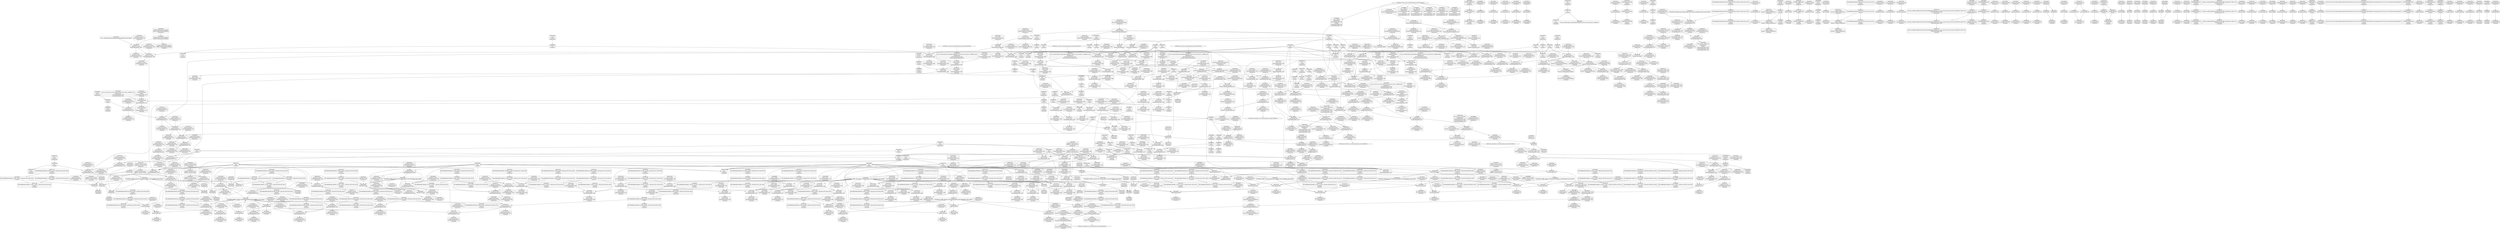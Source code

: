 digraph {
	CE0x3f12480 [shape=record,shape=Mrecord,label="{CE0x3f12480|inode_has_perm:tmp7|security/selinux/hooks.c,1611}"]
	CE0x3ef03c0 [shape=record,shape=Mrecord,label="{CE0x3ef03c0|file_inode:f_inode|include/linux/fs.h,1916|*SummSink*}"]
	CE0x3f87430 [shape=record,shape=Mrecord,label="{CE0x3f87430|GLOBAL:__invalid_creds|*Constant*}"]
	CE0x3f8d5a0 [shape=record,shape=Mrecord,label="{CE0x3f8d5a0|4:_i32,_:_CRE_4,8_|*MultipleSource*|security/selinux/hooks.c,196|*LoadInst*|security/selinux/hooks.c,196|security/selinux/hooks.c,197}"]
	CE0x3f3fe30 [shape=record,shape=Mrecord,label="{CE0x3f3fe30|inode_has_perm:conv|security/selinux/hooks.c,1611|*SummSource*}"]
	CE0x3f7f4d0 [shape=record,shape=Mrecord,label="{CE0x3f7f4d0|i64*_getelementptr_inbounds_(_8_x_i64_,_8_x_i64_*___llvm_gcov_ctr154,_i64_0,_i64_7)|*Constant*|*SummSink*}"]
	CE0x3f88b00 [shape=record,shape=Mrecord,label="{CE0x3f88b00|__validate_creds:if.end|*SummSink*}"]
	CE0x3ec1d50 [shape=record,shape=Mrecord,label="{CE0x3ec1d50|file_path_has_perm:type|security/selinux/hooks.c,1657|*SummSource*}"]
	CE0x3eeabb0 [shape=record,shape=Mrecord,label="{CE0x3eeabb0|GLOBAL:__llvm_gcov_ctr270|Global_var:__llvm_gcov_ctr270|*SummSource*}"]
	CE0x3f0c8c0 [shape=record,shape=Mrecord,label="{CE0x3f0c8c0|i64*_getelementptr_inbounds_(_2_x_i64_,_2_x_i64_*___llvm_gcov_ctr162,_i64_0,_i64_0)|*Constant*}"]
	CE0x3f3eeb0 [shape=record,shape=Mrecord,label="{CE0x3f3eeb0|inode_has_perm:tmp1}"]
	CE0x3f12050 [shape=record,shape=Mrecord,label="{CE0x3f12050|i64_3|*Constant*|*SummSource*}"]
	CE0x3f194e0 [shape=record,shape=Mrecord,label="{CE0x3f194e0|inode_has_perm:cred|Function::inode_has_perm&Arg::cred::|*SummSink*}"]
	CE0x3f7e380 [shape=record,shape=Mrecord,label="{CE0x3f7e380|cred_sid:tmp|*SummSink*}"]
	CE0x3e878c0 [shape=record,shape=Mrecord,label="{CE0x3e878c0|selinux_file_open:tmp2|*SummSource*}"]
	CE0x3ef00b0 [shape=record,shape=Mrecord,label="{CE0x3ef00b0|file_inode:f_inode|include/linux/fs.h,1916|*SummSource*}"]
	CE0x3f081d0 [shape=record,shape=Mrecord,label="{CE0x3f081d0|i64*_getelementptr_inbounds_(_15_x_i64_,_15_x_i64_*___llvm_gcov_ctr171,_i64_0,_i64_8)|*Constant*|*SummSink*}"]
	CE0x3f80260 [shape=record,shape=Mrecord,label="{CE0x3f80260|avc_has_perm:requested|Function::avc_has_perm&Arg::requested::|*SummSink*}"]
	CE0x3eda9f0 [shape=record,shape=Mrecord,label="{CE0x3eda9f0|avc_policy_seqno:entry|*SummSink*}"]
	CE0x3e69e00 [shape=record,shape=Mrecord,label="{CE0x3e69e00|open_file_to_av:tmp6|security/selinux/hooks.c,1928|*SummSource*}"]
	CE0x3f3e690 [shape=record,shape=Mrecord,label="{CE0x3f3e690|inode_has_perm:tmp3|*SummSource*}"]
	CE0x3f33070 [shape=record,shape=Mrecord,label="{CE0x3f33070|file_to_av:and|security/selinux/hooks.c,1902|*SummSource*}"]
	CE0x3f36840 [shape=record,shape=Mrecord,label="{CE0x3f36840|file_inode:f_inode|include/linux/fs.h,1916}"]
	CE0x3f959b0 [shape=record,shape=Mrecord,label="{CE0x3f959b0|inode_has_perm:sid3|security/selinux/hooks.c,1617|*SummSink*}"]
	CE0x3f7acf0 [shape=record,shape=Mrecord,label="{CE0x3f7acf0|inode_has_perm:tmp9|security/selinux/hooks.c,1611|*SummSink*}"]
	CE0x3f75d40 [shape=record,shape=Mrecord,label="{CE0x3f75d40|_call_void_mcount()_#3|*SummSource*}"]
	CE0x3f07c90 [shape=record,shape=Mrecord,label="{CE0x3f07c90|i64*_getelementptr_inbounds_(_15_x_i64_,_15_x_i64_*___llvm_gcov_ctr171,_i64_0,_i64_8)|*Constant*}"]
	CE0x3f8d240 [shape=record,shape=Mrecord,label="{CE0x3f8d240|cred_sid:sid|security/selinux/hooks.c,197|*SummSource*}"]
	CE0x3f344a0 [shape=record,shape=Mrecord,label="{CE0x3f344a0|inode_has_perm:return}"]
	CE0x59e0630 [shape=record,shape=Mrecord,label="{CE0x59e0630|i32_14|*Constant*|*SummSource*}"]
	CE0x3e79710 [shape=record,shape=Mrecord,label="{CE0x3e79710|i64*_getelementptr_inbounds_(_5_x_i64_,_5_x_i64_*___llvm_gcov_ctr270,_i64_0,_i64_0)|*Constant*|*SummSource*}"]
	CE0x3e877e0 [shape=record,shape=Mrecord,label="{CE0x3e877e0|selinux_file_open:tmp2|*SummSink*}"]
	CE0x3f7f350 [shape=record,shape=Mrecord,label="{CE0x3f7f350|i64*_getelementptr_inbounds_(_8_x_i64_,_8_x_i64_*___llvm_gcov_ctr154,_i64_0,_i64_7)|*Constant*|*SummSource*}"]
	CE0x3f36fb0 [shape=record,shape=Mrecord,label="{CE0x3f36fb0|inode_has_perm:bb|*SummSink*}"]
	CE0x3e807c0 [shape=record,shape=Mrecord,label="{CE0x3e807c0|selinux_file_open:tmp3|*SummSource*}"]
	CE0x3e83fd0 [shape=record,shape=Mrecord,label="{CE0x3e83fd0|i32_0|*Constant*}"]
	CE0x3f05eb0 [shape=record,shape=Mrecord,label="{CE0x3f05eb0|file_to_av:and6|security/selinux/hooks.c,1905}"]
	CE0x3ec20e0 [shape=record,shape=Mrecord,label="{CE0x3ec20e0|i8_1|*Constant*|*SummSource*}"]
	CE0x3eeb350 [shape=record,shape=Mrecord,label="{CE0x3eeb350|i64*_getelementptr_inbounds_(_5_x_i64_,_5_x_i64_*___llvm_gcov_ctr270,_i64_0,_i64_3)|*Constant*|*SummSource*}"]
	CE0x3f34410 [shape=record,shape=Mrecord,label="{CE0x3f34410|inode_has_perm:if.then|*SummSink*}"]
	CE0x3ef1db0 [shape=record,shape=Mrecord,label="{CE0x3ef1db0|avc_policy_seqno:tmp1|*SummSink*}"]
	CE0x3ef27f0 [shape=record,shape=Mrecord,label="{CE0x3ef27f0|avc_policy_seqno:tmp2}"]
	CE0x3e7c080 [shape=record,shape=Mrecord,label="{CE0x3e7c080|file_to_av:and3|security/selinux/hooks.c,1904}"]
	CE0x3f72860 [shape=record,shape=Mrecord,label="{CE0x3f72860|GLOBAL:creds_are_invalid|*Constant*|*SummSink*}"]
	CE0x3eeb2e0 [shape=record,shape=Mrecord,label="{CE0x3eeb2e0|open_file_to_av:tmp4|security/selinux/hooks.c,1928|*SummSource*}"]
	CE0x3efbe80 [shape=record,shape=Mrecord,label="{CE0x3efbe80|i32_7|*Constant*|*SummSource*}"]
	CE0x3f77860 [shape=record,shape=Mrecord,label="{CE0x3f77860|__validate_creds:cred|Function::__validate_creds&Arg::cred::|*SummSource*}"]
	CE0x3f5a240 [shape=record,shape=Mrecord,label="{CE0x3f5a240|file_to_av:tmp14|*LoadInst*|security/selinux/hooks.c,1905|*SummSource*}"]
	CE0x3f35080 [shape=record,shape=Mrecord,label="{CE0x3f35080|_call_void_mcount()_#3|*SummSource*}"]
	CE0x3f40b20 [shape=record,shape=Mrecord,label="{CE0x3f40b20|__validate_creds:tmp|*SummSource*}"]
	CE0x3ee05b0 [shape=record,shape=Mrecord,label="{CE0x3ee05b0|selinux_file_open:cred|Function::selinux_file_open&Arg::cred::|*SummSource*}"]
	CE0x3e7c300 [shape=record,shape=Mrecord,label="{CE0x3e7c300|file_to_av:tobool4|security/selinux/hooks.c,1904}"]
	CE0x3eacac0 [shape=record,shape=Mrecord,label="{CE0x3eacac0|selinux_file_open:call|security/selinux/hooks.c,3425|*SummSource*}"]
	CE0x3f1b750 [shape=record,shape=Mrecord,label="{CE0x3f1b750|file_to_av:tmp27|security/selinux/hooks.c,1910}"]
	CE0x3f06370 [shape=record,shape=Mrecord,label="{CE0x3f06370|file_to_av:tobool7|security/selinux/hooks.c,1905|*SummSink*}"]
	CE0x3f329b0 [shape=record,shape=Mrecord,label="{CE0x3f329b0|file_to_av:tmp12|security/selinux/hooks.c,1904|*SummSink*}"]
	CE0x3f96330 [shape=record,shape=Mrecord,label="{CE0x3f96330|inode_has_perm:sclass|security/selinux/hooks.c,1617|*SummSource*}"]
	CE0x3ef1a00 [shape=record,shape=Mrecord,label="{CE0x3ef1a00|file_inode:tmp3}"]
	CE0x3f01380 [shape=record,shape=Mrecord,label="{CE0x3f01380|GLOBAL:__llvm_gcov_ctr270|Global_var:__llvm_gcov_ctr270}"]
	CE0x3f19890 [shape=record,shape=Mrecord,label="{CE0x3f19890|inode_has_perm:inode|Function::inode_has_perm&Arg::inode::|*SummSource*}"]
	CE0x3eddb00 [shape=record,shape=Mrecord,label="{CE0x3eddb00|selinux_file_open:call2|security/selinux/hooks.c,3443|*SummSink*}"]
	CE0x3ef6dd0 [shape=record,shape=Mrecord,label="{CE0x3ef6dd0|i32_1|*Constant*}"]
	CE0x59e0760 [shape=record,shape=Mrecord,label="{CE0x59e0760|selinux_file_open:file|Function::selinux_file_open&Arg::file::|*SummSource*}"]
	CE0x3f8a7e0 [shape=record,shape=Mrecord,label="{CE0x3f8a7e0|inode_has_perm:tobool|security/selinux/hooks.c,1611}"]
	CE0x3e7a530 [shape=record,shape=Mrecord,label="{CE0x3e7a530|file_to_av:tmp19|security/selinux/hooks.c,1906|*SummSink*}"]
	CE0x3f0ac20 [shape=record,shape=Mrecord,label="{CE0x3f0ac20|file_to_av:tmp30|security/selinux/hooks.c,1914|*SummSink*}"]
	CE0x3e80070 [shape=record,shape=Mrecord,label="{CE0x3e80070|COLLAPSED:_GCMRE___llvm_gcov_ctr270_internal_global_5_x_i64_zeroinitializer:_elem_0:default:}"]
	CE0x3f1e730 [shape=record,shape=Mrecord,label="{CE0x3f1e730|GLOBAL:__llvm_gcov_ctr171|Global_var:__llvm_gcov_ctr171|*SummSink*}"]
	CE0x3ed7060 [shape=record,shape=Mrecord,label="{CE0x3ed7060|file_to_av:tmp23|security/selinux/hooks.c,1909|*SummSource*}"]
	CE0x3f3dd80 [shape=record,shape=Mrecord,label="{CE0x3f3dd80|i32_4|*Constant*|*SummSource*}"]
	CE0x3f7a860 [shape=record,shape=Mrecord,label="{CE0x3f7a860|inode_has_perm:tmp9|security/selinux/hooks.c,1611}"]
	CE0x3e7ed20 [shape=record,shape=Mrecord,label="{CE0x3e7ed20|file_to_av:tmp13|security/selinux/hooks.c,1904|*SummSink*}"]
	CE0x3f81570 [shape=record,shape=Mrecord,label="{CE0x3f81570|inode_has_perm:call|security/selinux/hooks.c,1614|*SummSource*}"]
	CE0x3f94670 [shape=record,shape=Mrecord,label="{CE0x3f94670|__validate_creds:tmp8|include/linux/cred.h,175|*SummSource*}"]
	CE0x3f131f0 [shape=record,shape=Mrecord,label="{CE0x3f131f0|i32_8|*Constant*}"]
	CE0x3f36c20 [shape=record,shape=Mrecord,label="{CE0x3f36c20|file_inode:tmp4|*LoadInst*|include/linux/fs.h,1916}"]
	CE0x3f3cdc0 [shape=record,shape=Mrecord,label="{CE0x3f3cdc0|inode_has_perm:tmp6|*LoadInst*|security/selinux/hooks.c,1611|*SummSource*}"]
	CE0x3eee7d0 [shape=record,shape=Mrecord,label="{CE0x3eee7d0|i64_262144|*Constant*}"]
	CE0x3f7f070 [shape=record,shape=Mrecord,label="{CE0x3f7f070|inode_has_perm:retval.0|*SummSink*}"]
	CE0x3f37200 [shape=record,shape=Mrecord,label="{CE0x3f37200|i64_1|*Constant*}"]
	"CONST[source:0(mediator),value:0(static)][purpose:{operation}][SnkIdx:3]"
	CE0x3e69940 [shape=record,shape=Mrecord,label="{CE0x3e69940|open_file_to_av:tmp4|security/selinux/hooks.c,1928|*SummSink*}"]
	CE0x3ef2430 [shape=record,shape=Mrecord,label="{CE0x3ef2430|i64*_getelementptr_inbounds_(_2_x_i64_,_2_x_i64_*___llvm_gcov_ctr25231,_i64_0,_i64_1)|*Constant*|*SummSink*}"]
	CE0x3edb230 [shape=record,shape=Mrecord,label="{CE0x3edb230|avc_policy_seqno:tmp4|security/selinux/avc.c,779|*SummSource*}"]
	CE0x3eef8f0 [shape=record,shape=Mrecord,label="{CE0x3eef8f0|_call_void_mcount()_#3}"]
	CE0x3f75330 [shape=record,shape=Mrecord,label="{CE0x3f75330|i32_1609|*Constant*|*SummSource*}"]
	CE0x3f10aa0 [shape=record,shape=Mrecord,label="{CE0x3f10aa0|open_file_to_av:or|security/selinux/hooks.c,1929|*SummSource*}"]
	CE0x3f46290 [shape=record,shape=Mrecord,label="{CE0x3f46290|GLOBAL:llvm.expect.i64|*Constant*|*SummSource*}"]
	CE0x3f00670 [shape=record,shape=Mrecord,label="{CE0x3f00670|open_file_to_av:tobool|security/selinux/hooks.c,1928|*SummSource*}"]
	CE0x3f73390 [shape=record,shape=Mrecord,label="{CE0x3f73390|inode_has_perm:expval|security/selinux/hooks.c,1611|*SummSource*}"]
	CE0x3f07740 [shape=record,shape=Mrecord,label="{CE0x3f07740|file_to_av:tmp17|security/selinux/hooks.c,1905|*SummSink*}"]
	CE0x3f1f3e0 [shape=record,shape=Mrecord,label="{CE0x3f1f3e0|file_to_av:tmp6|security/selinux/hooks.c,1902|*SummSink*}"]
	CE0x3f1dd60 [shape=record,shape=Mrecord,label="{CE0x3f1dd60|cred_sid:tmp4|*LoadInst*|security/selinux/hooks.c,196}"]
	CE0x3edb730 [shape=record,shape=Mrecord,label="{CE0x3edb730|i32_1|*Constant*|*SummSource*}"]
	CE0x3eecb40 [shape=record,shape=Mrecord,label="{CE0x3eecb40|file_to_av:tmp23|security/selinux/hooks.c,1909}"]
	CE0x3f94e60 [shape=record,shape=Mrecord,label="{CE0x3f94e60|__validate_creds:lnot1|include/linux/cred.h,173|*SummSink*}"]
	CE0x3effe40 [shape=record,shape=Mrecord,label="{CE0x3effe40|file_to_av:if.end15|*SummSink*}"]
	CE0x3f10b10 [shape=record,shape=Mrecord,label="{CE0x3f10b10|open_file_to_av:conv1|security/selinux/hooks.c,1929|*SummSink*}"]
	CE0x3e7b9c0 [shape=record,shape=Mrecord,label="{CE0x3e7b9c0|file_to_av:tmp22|security/selinux/hooks.c,1908}"]
	CE0x3f765a0 [shape=record,shape=Mrecord,label="{CE0x3f765a0|GLOBAL:__validate_creds|*Constant*|*SummSource*}"]
	CE0x3ef0280 [shape=record,shape=Mrecord,label="{CE0x3ef0280|file_inode:f_inode|include/linux/fs.h,1916}"]
	CE0x3f1dc90 [shape=record,shape=Mrecord,label="{CE0x3f1dc90|i32_22|*Constant*|*SummSource*}"]
	CE0x3f800f0 [shape=record,shape=Mrecord,label="{CE0x3f800f0|avc_has_perm:requested|Function::avc_has_perm&Arg::requested::|*SummSource*}"]
	CE0x3f1a740 [shape=record,shape=Mrecord,label="{CE0x3f1a740|_ret_i32_%retval.0,_!dbg_!27739|security/selinux/hooks.c,1618|*SummSource*}"]
	CE0x3f1bef0 [shape=record,shape=Mrecord,label="{CE0x3f1bef0|file_to_av:tmp28|security/selinux/hooks.c,1910|*SummSink*}"]
	CE0x3ee1ec0 [shape=record,shape=Mrecord,label="{CE0x3ee1ec0|i64*_getelementptr_inbounds_(_5_x_i64_,_5_x_i64_*___llvm_gcov_ctr270,_i64_0,_i64_4)|*Constant*}"]
	CE0x3efb4f0 [shape=record,shape=Mrecord,label="{CE0x3efb4f0|file_to_av:tmp8|security/selinux/hooks.c,1903|*SummSink*}"]
	CE0x3f3fa10 [shape=record,shape=Mrecord,label="{CE0x3f3fa10|inode_has_perm:lnot.ext|security/selinux/hooks.c,1611}"]
	"CONST[source:1(input),value:2(dynamic)][purpose:{subject}][SrcIdx:10]"
	CE0x3f739e0 [shape=record,shape=Mrecord,label="{CE0x3f739e0|inode_has_perm:tobool2|security/selinux/hooks.c,1611|*SummSource*}"]
	CE0x3f898b0 [shape=record,shape=Mrecord,label="{CE0x3f898b0|__validate_creds:tmp7|include/linux/cred.h,174|*SummSource*}"]
	CE0x3f5ad60 [shape=record,shape=Mrecord,label="{CE0x3f5ad60|file_to_av:or10|security/selinux/hooks.c,1906|*SummSink*}"]
	CE0x3efc710 [shape=record,shape=Mrecord,label="{CE0x3efc710|open_file_to_av:if.end|*SummSink*}"]
	CE0x3ef46d0 [shape=record,shape=Mrecord,label="{CE0x3ef46d0|i64_16|*Constant*|*SummSource*}"]
	CE0x3f7c4f0 [shape=record,shape=Mrecord,label="{CE0x3f7c4f0|inode_has_perm:tmp12|security/selinux/hooks.c,1612|*SummSink*}"]
	CE0x3edc1b0 [shape=record,shape=Mrecord,label="{CE0x3edc1b0|open_file_to_av:file|Function::open_file_to_av&Arg::file::|*SummSink*}"]
	CE0x3ef5e40 [shape=record,shape=Mrecord,label="{CE0x3ef5e40|i32*_getelementptr_inbounds_(%struct.avc_cache,_%struct.avc_cache*_avc_cache,_i32_0,_i32_4)|*Constant*|*SummSink*}"]
	CE0x3ef7a90 [shape=record,shape=Mrecord,label="{CE0x3ef7a90|GLOBAL:selinux_policycap_openperm|Global_var:selinux_policycap_openperm|*SummSink*}"]
	CE0x3ef3680 [shape=record,shape=Mrecord,label="{CE0x3ef3680|file_path_has_perm:tmp4|security/selinux/hooks.c,1658}"]
	CE0x3ef3f60 [shape=record,shape=Mrecord,label="{CE0x3ef3f60|file_path_has_perm:tmp5|security/selinux/hooks.c,1658|*SummSink*}"]
	CE0x3ef1610 [shape=record,shape=Mrecord,label="{CE0x3ef1610|file_inode:tmp2}"]
	CE0x3efe920 [shape=record,shape=Mrecord,label="{CE0x3efe920|_ret_i32_%av.3,_!dbg_!27739|security/selinux/hooks.c,1917|*SummSource*}"]
	CE0x3e7ad60 [shape=record,shape=Mrecord,label="{CE0x3e7ad60|file_to_av:conv9|security/selinux/hooks.c,1906}"]
	CE0x3f7a9d0 [shape=record,shape=Mrecord,label="{CE0x3f7a9d0|inode_has_perm:tmp9|security/selinux/hooks.c,1611|*SummSource*}"]
	CE0x3edad00 [shape=record,shape=Mrecord,label="{CE0x3edad00|_ret_i32_%tmp4,_!dbg_!27711|security/selinux/avc.c,779|*SummSink*}"]
	CE0x3f05fe0 [shape=record,shape=Mrecord,label="{CE0x3f05fe0|file_to_av:and6|security/selinux/hooks.c,1905|*SummSink*}"]
	CE0x3f20000 [shape=record,shape=Mrecord,label="{CE0x3f20000|COLLAPSED:_GCMRE___llvm_gcov_ctr171_internal_global_15_x_i64_zeroinitializer:_elem_0:default:}"]
	CE0x3ed7df0 [shape=record,shape=Mrecord,label="{CE0x3ed7df0|file_to_av:av.2}"]
	CE0x3f5a960 [shape=record,shape=Mrecord,label="{CE0x3f5a960|i64_512|*Constant*|*SummSource*}"]
	CE0x3f00960 [shape=record,shape=Mrecord,label="{CE0x3f00960|open_file_to_av:tobool|security/selinux/hooks.c,1928|*SummSink*}"]
	CE0x3efed60 [shape=record,shape=Mrecord,label="{CE0x3efed60|file_to_av:if.then|*SummSource*}"]
	CE0x3f74f90 [shape=record,shape=Mrecord,label="{CE0x3f74f90|__validate_creds:file|Function::__validate_creds&Arg::file::}"]
	CE0x3ef4560 [shape=record,shape=Mrecord,label="{CE0x3ef4560|file_path_has_perm:call|security/selinux/hooks.c,1659|*SummSink*}"]
	CE0x3ef16f0 [shape=record,shape=Mrecord,label="{CE0x3ef16f0|file_inode:tmp2|*SummSink*}"]
	CE0x3e7bef0 [shape=record,shape=Mrecord,label="{CE0x3e7bef0|file_to_av:conv12|security/selinux/hooks.c,1908|*SummSink*}"]
	CE0x3f85050 [shape=record,shape=Mrecord,label="{CE0x3f85050|GLOBAL:llvm.expect.i64|*Constant*}"]
	CE0x3ef0350 [shape=record,shape=Mrecord,label="{CE0x3ef0350|file_inode:tmp4|*LoadInst*|include/linux/fs.h,1916}"]
	CE0x3f12800 [shape=record,shape=Mrecord,label="{CE0x3f12800|inode_has_perm:tmp7|security/selinux/hooks.c,1611|*SummSink*}"]
	CE0x3f72750 [shape=record,shape=Mrecord,label="{CE0x3f72750|GLOBAL:creds_are_invalid|*Constant*}"]
	CE0x3f73f50 [shape=record,shape=Mrecord,label="{CE0x3f73f50|i8*_getelementptr_inbounds_(_25_x_i8_,_25_x_i8_*_.str3,_i32_0,_i32_0)|*Constant*|*SummSource*}"]
	CE0x3f860f0 [shape=record,shape=Mrecord,label="{CE0x3f860f0|__validate_creds:tmp3|include/linux/cred.h,173}"]
	CE0x3f1ec50 [shape=record,shape=Mrecord,label="{CE0x3f1ec50|file_to_av:tmp5|security/selinux/hooks.c,1902|*SummSource*}"]
	CE0x3efc540 [shape=record,shape=Mrecord,label="{CE0x3efc540|open_file_to_av:if.then|*SummSink*}"]
	CE0x3f116e0 [shape=record,shape=Mrecord,label="{CE0x3f116e0|i64*_getelementptr_inbounds_(_2_x_i64_,_2_x_i64_*___llvm_gcov_ctr168,_i64_0,_i64_1)|*Constant*|*SummSink*}"]
	CE0x3e80280 [shape=record,shape=Mrecord,label="{CE0x3e80280|_call_void_mcount()_#3}"]
	CE0x3f94dd0 [shape=record,shape=Mrecord,label="{CE0x3f94dd0|__validate_creds:lnot1|include/linux/cred.h,173|*SummSource*}"]
	CE0x3f75ac0 [shape=record,shape=Mrecord,label="{CE0x3f75ac0|inode_has_perm:do.end|*SummSink*}"]
	CE0x3eedf30 [shape=record,shape=Mrecord,label="{CE0x3eedf30|open_file_to_av:tmp8|security/selinux/hooks.c,1929}"]
	CE0x3f8d6c0 [shape=record,shape=Mrecord,label="{CE0x3f8d6c0|4:_i32,_:_CRE_8,12_|*MultipleSource*|security/selinux/hooks.c,196|*LoadInst*|security/selinux/hooks.c,196|security/selinux/hooks.c,197}"]
	CE0x3e7d510 [shape=record,shape=Mrecord,label="{CE0x3e7d510|file_to_av:tobool17|security/selinux/hooks.c,1910}"]
	CE0x3f71420 [shape=record,shape=Mrecord,label="{CE0x3f71420|_call_void___validate_creds(%struct.cred*_%cred,_i8*_getelementptr_inbounds_(_25_x_i8_,_25_x_i8_*_.str3,_i32_0,_i32_0),_i32_1609)_#10,_!dbg_!27719|security/selinux/hooks.c,1609|*SummSink*}"]
	CE0x3eaa980 [shape=record,shape=Mrecord,label="{CE0x3eaa980|i32_10|*Constant*|*SummSink*}"]
	CE0x3f5aae0 [shape=record,shape=Mrecord,label="{CE0x3f5aae0|i64_512|*Constant*|*SummSink*}"]
	CE0x3f18ac0 [shape=record,shape=Mrecord,label="{CE0x3f18ac0|file_path_has_perm:call1|security/selinux/hooks.c,1659|*SummSource*}"]
	CE0x3edfbd0 [shape=record,shape=Mrecord,label="{CE0x3edfbd0|GLOBAL:file_path_has_perm|*Constant*|*SummSource*}"]
	CE0x3f301f0 [shape=record,shape=Mrecord,label="{CE0x3f301f0|file_to_av:or|security/selinux/hooks.c,1903}"]
	CE0x3f343a0 [shape=record,shape=Mrecord,label="{CE0x3f343a0|inode_has_perm:if.then|*SummSource*}"]
	CE0x3f7a530 [shape=record,shape=Mrecord,label="{CE0x3f7a530|GLOBAL:__llvm_gcov_ctr154|Global_var:__llvm_gcov_ctr154|*SummSink*}"]
	CE0x3f82210 [shape=record,shape=Mrecord,label="{CE0x3f82210|cred_sid:cred|Function::cred_sid&Arg::cred::|*SummSource*}"]
	CE0x3f72900 [shape=record,shape=Mrecord,label="{CE0x3f72900|__validate_creds:call|include/linux/cred.h,173|*SummSource*}"]
	CE0x3f810a0 [shape=record,shape=Mrecord,label="{CE0x3f810a0|inode_has_perm:tmp14|security/selinux/hooks.c,1614|*SummSource*}"]
	CE0x3f753a0 [shape=record,shape=Mrecord,label="{CE0x3f753a0|cred_sid:tmp1|*SummSource*}"]
	CE0x3eddc70 [shape=record,shape=Mrecord,label="{CE0x3eddc70|open_file_to_av:entry}"]
	CE0x3f118e0 [shape=record,shape=Mrecord,label="{CE0x3f118e0|file_path_has_perm:tmp2}"]
	CE0x3e62210 [shape=record,shape=Mrecord,label="{CE0x3e62210|i64*_getelementptr_inbounds_(_2_x_i64_,_2_x_i64_*___llvm_gcov_ctr269,_i64_0,_i64_0)|*Constant*|*SummSource*}"]
	CE0x3e9c8d0 [shape=record,shape=Mrecord,label="{CE0x3e9c8d0|selinux_file_open:tmp5|security/selinux/hooks.c,3424|*SummSource*}"]
	CE0x3ef3400 [shape=record,shape=Mrecord,label="{CE0x3ef3400|file_path_has_perm:f_path|security/selinux/hooks.c,1658|*SummSource*}"]
	CE0x3f73320 [shape=record,shape=Mrecord,label="{CE0x3f73320|inode_has_perm:expval|security/selinux/hooks.c,1611}"]
	CE0x3f86840 [shape=record,shape=Mrecord,label="{CE0x3f86840|GLOBAL:__llvm_gcov_ctr155|Global_var:__llvm_gcov_ctr155|*SummSink*}"]
	CE0x3f46600 [shape=record,shape=Mrecord,label="{CE0x3f46600|__validate_creds:if.then|*SummSink*}"]
	"CONST[source:0(mediator),value:2(dynamic)][purpose:{object}][SnkIdx:1]"
	CE0x3efc620 [shape=record,shape=Mrecord,label="{CE0x3efc620|open_file_to_av:if.end|*SummSource*}"]
	CE0x3eeeb70 [shape=record,shape=Mrecord,label="{CE0x3eeeb70|file_inode:tmp1|*SummSource*}"]
	CE0x3f18e30 [shape=record,shape=Mrecord,label="{CE0x3f18e30|inode_has_perm:entry}"]
	CE0x3ef3240 [shape=record,shape=Mrecord,label="{CE0x3ef3240|_call_void_mcount()_#3}"]
	CE0x3f3d0e0 [shape=record,shape=Mrecord,label="{CE0x3f3d0e0|i32_512|*Constant*|*SummSource*}"]
	CE0x3ed66c0 [shape=record,shape=Mrecord,label="{CE0x3ed66c0|selinux_file_open:sid|security/selinux/hooks.c,3433|*SummSource*}"]
	CE0x3f41f70 [shape=record,shape=Mrecord,label="{CE0x3f41f70|inode_has_perm:tmp5|security/selinux/hooks.c,1609|*SummSink*}"]
	CE0x3f7bd10 [shape=record,shape=Mrecord,label="{CE0x3f7bd10|inode_has_perm:tmp11|security/selinux/hooks.c,1612}"]
	CE0x3e7ab60 [shape=record,shape=Mrecord,label="{CE0x3e7ab60|file_to_av:tmp20|security/selinux/hooks.c,1906|*SummSink*}"]
	CE0x3f775c0 [shape=record,shape=Mrecord,label="{CE0x3f775c0|__validate_creds:cred|Function::__validate_creds&Arg::cred::}"]
	CE0x3f8bd70 [shape=record,shape=Mrecord,label="{CE0x3f8bd70|i64*_getelementptr_inbounds_(_2_x_i64_,_2_x_i64_*___llvm_gcov_ctr131,_i64_0,_i64_0)|*Constant*}"]
	CE0x3f06af0 [shape=record,shape=Mrecord,label="{CE0x3f06af0|i64_7|*Constant*|*SummSource*}"]
	CE0x3f47c10 [shape=record,shape=Mrecord,label="{CE0x3f47c10|inode_has_perm:tobool|security/selinux/hooks.c,1611|*SummSource*}"]
	CE0x3eec020 [shape=record,shape=Mrecord,label="{CE0x3eec020|file_to_av:or13|security/selinux/hooks.c,1908|*SummSource*}"]
	CE0x3e7d580 [shape=record,shape=Mrecord,label="{CE0x3e7d580|file_to_av:tobool17|security/selinux/hooks.c,1910|*SummSource*}"]
	CE0x3edaa60 [shape=record,shape=Mrecord,label="{CE0x3edaa60|_ret_i32_%tmp4,_!dbg_!27711|security/selinux/avc.c,779}"]
	CE0x3f017c0 [shape=record,shape=Mrecord,label="{CE0x3f017c0|open_file_to_av:tmp5|security/selinux/hooks.c,1928|*SummSink*}"]
	CE0x3f20070 [shape=record,shape=Mrecord,label="{CE0x3f20070|file_to_av:tmp|*SummSource*}"]
	CE0x3ef8410 [shape=record,shape=Mrecord,label="{CE0x3ef8410|open_file_to_av:call|security/selinux/hooks.c,1926|*SummSink*}"]
	CE0x3f740a0 [shape=record,shape=Mrecord,label="{CE0x3f740a0|i8*_getelementptr_inbounds_(_25_x_i8_,_25_x_i8_*_.str3,_i32_0,_i32_0)|*Constant*|*SummSink*}"]
	CE0x3f01f30 [shape=record,shape=Mrecord,label="{CE0x3f01f30|i32_0|*Constant*}"]
	CE0x3e95d80 [shape=record,shape=Mrecord,label="{CE0x3e95d80|selinux_file_open:i_security|security/selinux/hooks.c,3425|*SummSink*}"]
	"CONST[source:1(input),value:2(dynamic)][purpose:{object}][SrcIdx:7]"
	CE0x3f95b30 [shape=record,shape=Mrecord,label="{CE0x3f95b30|inode_has_perm:sid3|security/selinux/hooks.c,1617|*SummSource*}"]
	CE0x3f411d0 [shape=record,shape=Mrecord,label="{CE0x3f411d0|inode_has_perm:tmp5|security/selinux/hooks.c,1609}"]
	CE0x3f42dd0 [shape=record,shape=Mrecord,label="{CE0x3f42dd0|i64*_getelementptr_inbounds_(_8_x_i64_,_8_x_i64_*___llvm_gcov_ctr154,_i64_0,_i64_1)|*Constant*|*SummSink*}"]
	CE0x3e822b0 [shape=record,shape=Mrecord,label="{CE0x3e822b0|i64*_getelementptr_inbounds_(_2_x_i64_,_2_x_i64_*___llvm_gcov_ctr269,_i64_0,_i64_1)|*Constant*|*SummSink*}"]
	CE0x3efec40 [shape=record,shape=Mrecord,label="{CE0x3efec40|file_to_av:if.then}"]
	CE0x3f7d450 [shape=record,shape=Mrecord,label="{CE0x3f7d450|inode_has_perm:lnot1|security/selinux/hooks.c,1611}"]
	CE0x3f85620 [shape=record,shape=Mrecord,label="{CE0x3f85620|__validate_creds:expval|include/linux/cred.h,173}"]
	CE0x3f89730 [shape=record,shape=Mrecord,label="{CE0x3f89730|__validate_creds:tmp7|include/linux/cred.h,174}"]
	CE0x3e80000 [shape=record,shape=Mrecord,label="{CE0x3e80000|open_file_to_av:tmp}"]
	CE0x3eda7b0 [shape=record,shape=Mrecord,label="{CE0x3eda7b0|avc_policy_seqno:entry}"]
	CE0x3f48470 [shape=record,shape=Mrecord,label="{CE0x3f48470|_call_void_mcount()_#3|*SummSource*}"]
	CE0x3f1eae0 [shape=record,shape=Mrecord,label="{CE0x3f1eae0|file_to_av:tmp5|security/selinux/hooks.c,1902}"]
	CE0x3e6a0a0 [shape=record,shape=Mrecord,label="{CE0x3e6a0a0|i64*_getelementptr_inbounds_(_5_x_i64_,_5_x_i64_*___llvm_gcov_ctr270,_i64_0,_i64_3)|*Constant*}"]
	CE0x3f7fda0 [shape=record,shape=Mrecord,label="{CE0x3f7fda0|_ret_i32_%retval.0,_!dbg_!27728|security/selinux/avc.c,775}"]
	CE0x3f8acb0 [shape=record,shape=Mrecord,label="{CE0x3f8acb0|__validate_creds:tmp9|include/linux/cred.h,175}"]
	CE0x3ef87f0 [shape=record,shape=Mrecord,label="{CE0x3ef87f0|i32_7|*Constant*}"]
	CE0x3f8a600 [shape=record,shape=Mrecord,label="{CE0x3f8a600|i32_512|*Constant*|*SummSink*}"]
	CE0x3eacda0 [shape=record,shape=Mrecord,label="{CE0x3eacda0|file_inode:entry}"]
	CE0x51c0790 [shape=record,shape=Mrecord,label="{CE0x51c0790|selinux_file_open:tmp1}"]
	CE0x3efea50 [shape=record,shape=Mrecord,label="{CE0x3efea50|file_to_av:if.end19|*SummSource*}"]
	CE0x3f02a60 [shape=record,shape=Mrecord,label="{CE0x3f02a60|file_to_av:tmp10|security/selinux/hooks.c,1904}"]
	CE0x3f19ba0 [shape=record,shape=Mrecord,label="{CE0x3f19ba0|inode_has_perm:perms|Function::inode_has_perm&Arg::perms::}"]
	CE0x3eebbf0 [shape=record,shape=Mrecord,label="{CE0x3eebbf0|open_file_to_av:conv1|security/selinux/hooks.c,1929}"]
	CE0x3f06970 [shape=record,shape=Mrecord,label="{CE0x3f06970|file_to_av:tmp16|security/selinux/hooks.c,1905}"]
	CE0x3ef2dc0 [shape=record,shape=Mrecord,label="{CE0x3ef2dc0|avc_policy_seqno:tmp3|*SummSource*}"]
	CE0x3eebdb0 [shape=record,shape=Mrecord,label="{CE0x3eebdb0|file_to_av:or13|security/selinux/hooks.c,1908}"]
	CE0x3f3c2e0 [shape=record,shape=Mrecord,label="{CE0x3f3c2e0|file_inode:tmp}"]
	CE0x3f36380 [shape=record,shape=Mrecord,label="{CE0x3f36380|_call_void_mcount()_#3}"]
	CE0x3f43c00 [shape=record,shape=Mrecord,label="{CE0x3f43c00|__validate_creds:tmp}"]
	CE0x3f1e600 [shape=record,shape=Mrecord,label="{CE0x3f1e600|GLOBAL:__llvm_gcov_ctr171|Global_var:__llvm_gcov_ctr171}"]
	CE0x3f76140 [shape=record,shape=Mrecord,label="{CE0x3f76140|GLOBAL:creds_are_invalid|*Constant*|*SummSource*}"]
	CE0x3f83520 [shape=record,shape=Mrecord,label="{CE0x3f83520|avc_has_perm:entry|*SummSink*}"]
	CE0x3efb410 [shape=record,shape=Mrecord,label="{CE0x3efb410|file_to_av:tmp8|security/selinux/hooks.c,1903|*SummSource*}"]
	CE0x3f12700 [shape=record,shape=Mrecord,label="{CE0x3f12700|inode_has_perm:tmp7|security/selinux/hooks.c,1611|*SummSource*}"]
	CE0x3f946e0 [shape=record,shape=Mrecord,label="{CE0x3f946e0|__validate_creds:tmp8|include/linux/cred.h,175|*SummSink*}"]
	CE0x3f19260 [shape=record,shape=Mrecord,label="{CE0x3f19260|inode_has_perm:cred|Function::inode_has_perm&Arg::cred::}"]
	CE0x3edd4f0 [shape=record,shape=Mrecord,label="{CE0x3edd4f0|selinux_file_open:pseqno|security/selinux/hooks.c,3434}"]
	CE0x3eec9d0 [shape=record,shape=Mrecord,label="{CE0x3eec9d0|file_to_av:av.1|*SummSink*}"]
	CE0x3f30650 [shape=record,shape=Mrecord,label="{CE0x3f30650|file_to_av:or|security/selinux/hooks.c,1903|*SummSource*}"]
	"CONST[source:0(mediator),value:2(dynamic)][purpose:{object}][SnkIdx:2]"
	CE0x3eacd30 [shape=record,shape=Mrecord,label="{CE0x3eacd30|GLOBAL:file_inode|*Constant*|*SummSink*}"]
	CE0x3edd910 [shape=record,shape=Mrecord,label="{CE0x3edd910|selinux_file_open:pseqno|security/selinux/hooks.c,3434|*SummSink*}"]
	CE0x3f32020 [shape=record,shape=Mrecord,label="{CE0x3f32020|i32_2|*Constant*}"]
	CE0x3ef79b0 [shape=record,shape=Mrecord,label="{CE0x3ef79b0|GLOBAL:selinux_policycap_openperm|Global_var:selinux_policycap_openperm|*SummSource*}"]
	CE0x3ee20c0 [shape=record,shape=Mrecord,label="{CE0x3ee20c0|i64*_getelementptr_inbounds_(_5_x_i64_,_5_x_i64_*___llvm_gcov_ctr270,_i64_0,_i64_4)|*Constant*|*SummSource*}"]
	CE0x3e55ed0 [shape=record,shape=Mrecord,label="{CE0x3e55ed0|8:_i8,_32:_%struct.inode*,_%struct.selinux_audit_data*,_128:_i32,_132:_i32,_456:_i8*,_:_SCMRE_132,136_|*MultipleSource*|security/selinux/hooks.c,3424|Function::selinux_file_open&Arg::file::}"]
	CE0x3eeb9a0 [shape=record,shape=Mrecord,label="{CE0x3eeb9a0|i64_262144|*Constant*|*SummSource*}"]
	CE0x3f485e0 [shape=record,shape=Mrecord,label="{CE0x3f485e0|i32_0|*Constant*}"]
	CE0x3f48030 [shape=record,shape=Mrecord,label="{CE0x3f48030|i1_true|*Constant*|*SummSource*}"]
	CE0x3f73400 [shape=record,shape=Mrecord,label="{CE0x3f73400|i64_3|*Constant*}"]
	CE0x3eaa7f0 [shape=record,shape=Mrecord,label="{CE0x3eaa7f0|i32_10|*Constant*|*SummSource*}"]
	CE0x3e7cb90 [shape=record,shape=Mrecord,label="{CE0x3e7cb90|i64*_getelementptr_inbounds_(_5_x_i64_,_5_x_i64_*___llvm_gcov_ctr155,_i64_0,_i64_3)|*Constant*|*SummSink*}"]
	CE0x3ef75a0 [shape=record,shape=Mrecord,label="{CE0x3ef75a0|file_to_av:if.then5|*SummSource*}"]
	CE0x3f30780 [shape=record,shape=Mrecord,label="{CE0x3f30780|file_to_av:or|security/selinux/hooks.c,1903|*SummSink*}"]
	CE0x3f7ed70 [shape=record,shape=Mrecord,label="{CE0x3f7ed70|inode_has_perm:retval.0}"]
	CE0x3e7e740 [shape=record,shape=Mrecord,label="{CE0x3e7e740|__validate_creds:tmp6|include/linux/cred.h,174}"]
	CE0x3edfc40 [shape=record,shape=Mrecord,label="{CE0x3edfc40|GLOBAL:file_path_has_perm|*Constant*|*SummSink*}"]
	CE0x3f18360 [shape=record,shape=Mrecord,label="{CE0x3f18360|file_inode:f|Function::file_inode&Arg::f::}"]
	CE0x3efc5b0 [shape=record,shape=Mrecord,label="{CE0x3efc5b0|open_file_to_av:if.end}"]
	CE0x3eaaaf0 [shape=record,shape=Mrecord,label="{CE0x3eaaaf0|selinux_file_open:i_security|security/selinux/hooks.c,3425}"]
	CE0x3efee00 [shape=record,shape=Mrecord,label="{CE0x3efee00|open_file_to_av:tmp2|security/selinux/hooks.c,1928|*SummSource*}"]
	CE0x3ef0010 [shape=record,shape=Mrecord,label="{CE0x3ef0010|i32_2|*Constant*}"]
	CE0x3ee1410 [shape=record,shape=Mrecord,label="{CE0x3ee1410|file_path_has_perm:av|Function::file_path_has_perm&Arg::av::|*SummSink*}"]
	CE0x3e7e390 [shape=record,shape=Mrecord,label="{CE0x3e7e390|file_to_av:tmp25|security/selinux/hooks.c,1910}"]
	CE0x3efff00 [shape=record,shape=Mrecord,label="{CE0x3efff00|file_to_av:bb}"]
	CE0x3f84590 [shape=record,shape=Mrecord,label="{CE0x3f84590|avc_has_perm:ssid|Function::avc_has_perm&Arg::ssid::}"]
	CE0x3f009d0 [shape=record,shape=Mrecord,label="{CE0x3f009d0|i64_2|*Constant*|*SummSource*}"]
	CE0x3e9c3b0 [shape=record,shape=Mrecord,label="{CE0x3e9c3b0|GLOBAL:file_inode|*Constant*}"]
	CE0x3e806f0 [shape=record,shape=Mrecord,label="{CE0x3e806f0|selinux_file_open:tmp3}"]
	CE0x3efa8d0 [shape=record,shape=Mrecord,label="{CE0x3efa8d0|COLLAPSED:_GCMRE___llvm_gcov_ctr168_internal_global_2_x_i64_zeroinitializer:_elem_0:default:}"]
	CE0x3ec0830 [shape=record,shape=Mrecord,label="{CE0x3ec0830|file_to_av:if.end}"]
	CE0x3f188f0 [shape=record,shape=Mrecord,label="{CE0x3f188f0|file_path_has_perm:call1|security/selinux/hooks.c,1659|*SummSink*}"]
	CE0x3f1d800 [shape=record,shape=Mrecord,label="{CE0x3f1d800|file_to_av:tmp7|security/selinux/hooks.c,1903|*SummSource*}"]
	CE0x3f05f20 [shape=record,shape=Mrecord,label="{CE0x3f05f20|file_to_av:and6|security/selinux/hooks.c,1905|*SummSource*}"]
	CE0x3f0a680 [shape=record,shape=Mrecord,label="{CE0x3f0a680|file_to_av:tmp30|security/selinux/hooks.c,1914}"]
	CE0x3f47d40 [shape=record,shape=Mrecord,label="{CE0x3f47d40|inode_has_perm:tobool|security/selinux/hooks.c,1611|*SummSink*}"]
	CE0x3f81f00 [shape=record,shape=Mrecord,label="{CE0x3f81f00|cred_sid:entry|*SummSource*}"]
	CE0x3f96ae0 [shape=record,shape=Mrecord,label="{CE0x3f96ae0|inode_has_perm:tmp18|security/selinux/hooks.c,1617|*SummSink*}"]
	CE0x3eaa690 [shape=record,shape=Mrecord,label="{CE0x3eaa690|i32_10|*Constant*}"]
	CE0x3e83f10 [shape=record,shape=Mrecord,label="{CE0x3e83f10|open_file_to_av:bb|*SummSink*}"]
	CE0x3ee2da0 [shape=record,shape=Mrecord,label="{CE0x3ee2da0|file_path_has_perm:tmp1|*SummSink*}"]
	CE0x3e89950 [shape=record,shape=Mrecord,label="{CE0x3e89950|_ret_i32_%call3,_!dbg_!27727|security/selinux/hooks.c,3443|*SummSink*}"]
	CE0x3ee2790 [shape=record,shape=Mrecord,label="{CE0x3ee2790|file_inode:bb|*SummSink*}"]
	CE0x3f1c430 [shape=record,shape=Mrecord,label="{CE0x3f1c430|i64*_getelementptr_inbounds_(_15_x_i64_,_15_x_i64_*___llvm_gcov_ctr171,_i64_0,_i64_13)|*Constant*}"]
	CE0x3f3eae0 [shape=record,shape=Mrecord,label="{CE0x3f3eae0|i1_true|*Constant*}"]
	CE0x3f46400 [shape=record,shape=Mrecord,label="{CE0x3f46400|GLOBAL:llvm.expect.i64|*Constant*|*SummSink*}"]
	CE0x3f03060 [shape=record,shape=Mrecord,label="{CE0x3f03060|file_to_av:tmp11|security/selinux/hooks.c,1904|*SummSink*}"]
	CE0x3f80ac0 [shape=record,shape=Mrecord,label="{CE0x3f80ac0|inode_has_perm:tmp13|security/selinux/hooks.c,1614|*SummSink*}"]
	CE0x3e89080 [shape=record,shape=Mrecord,label="{CE0x3e89080|open_file_to_av:tmp9|security/selinux/hooks.c,1931|*SummSink*}"]
	CE0x3f19de0 [shape=record,shape=Mrecord,label="{CE0x3f19de0|inode_has_perm:perms|Function::inode_has_perm&Arg::perms::|*SummSource*}"]
	CE0x3edf930 [shape=record,shape=Mrecord,label="{CE0x3edf930|selinux_file_open:isid|security/selinux/hooks.c,3433}"]
	CE0x3ee3e50 [shape=record,shape=Mrecord,label="{CE0x3ee3e50|_call_void_mcount()_#3|*SummSource*}"]
	CE0x3ef8310 [shape=record,shape=Mrecord,label="{CE0x3ef8310|open_file_to_av:call|security/selinux/hooks.c,1926|*SummSource*}"]
	CE0x3f10f30 [shape=record,shape=Mrecord,label="{CE0x3f10f30|open_file_to_av:av.0|*SummSink*}"]
	CE0x3ef0d70 [shape=record,shape=Mrecord,label="{CE0x3ef0d70|avc_policy_seqno:tmp}"]
	CE0x3f41dd0 [shape=record,shape=Mrecord,label="{CE0x3f41dd0|inode_has_perm:tmp5|security/selinux/hooks.c,1609|*SummSource*}"]
	CE0x3ef3150 [shape=record,shape=Mrecord,label="{CE0x3ef3150|avc_policy_seqno:tmp3|*SummSink*}"]
	CE0x3f34e40 [shape=record,shape=Mrecord,label="{CE0x3f34e40|_call_void_mcount()_#3}"]
	CE0x3f1e010 [shape=record,shape=Mrecord,label="{CE0x3f1e010|file_to_av:tmp3|security/selinux/hooks.c,1902|*SummSource*}"]
	CE0x3e827f0 [shape=record,shape=Mrecord,label="{CE0x3e827f0|_call_void_mcount()_#3|*SummSink*}"]
	CE0x3f1abd0 [shape=record,shape=Mrecord,label="{CE0x3f1abd0|file_to_av:if.else}"]
	CE0x3f745c0 [shape=record,shape=Mrecord,label="{CE0x3f745c0|i64*_getelementptr_inbounds_(_2_x_i64_,_2_x_i64_*___llvm_gcov_ctr131,_i64_0,_i64_1)|*Constant*|*SummSource*}"]
	CE0x3e8c780 [shape=record,shape=Mrecord,label="{CE0x3e8c780|file_inode:f|Function::file_inode&Arg::f::}"]
	CE0x3ef5aa0 [shape=record,shape=Mrecord,label="{CE0x3ef5aa0|COLLAPSED:_GIRE_selinux_xfrm_refcount_global_%struct.atomic_t_zeroinitializer,_align_4:_elem_0:default:}"]
	CE0x3f30910 [shape=record,shape=Mrecord,label="{CE0x3f30910|file_to_av:conv1|security/selinux/hooks.c,1903|*SummSource*}"]
	CE0x3e7da40 [shape=record,shape=Mrecord,label="{CE0x3e7da40|i64_11|*Constant*|*SummSource*}"]
	CE0x3ea9f60 [shape=record,shape=Mrecord,label="{CE0x3ea9f60|GLOBAL:open_file_to_av|*Constant*|*SummSource*}"]
	CE0x3f02960 [shape=record,shape=Mrecord,label="{CE0x3f02960|i64_4|*Constant*|*SummSink*}"]
	CE0x3f7a6e0 [shape=record,shape=Mrecord,label="{CE0x3f7a6e0|inode_has_perm:tmp8|security/selinux/hooks.c,1611|*SummSource*}"]
	CE0x3f30110 [shape=record,shape=Mrecord,label="{CE0x3f30110|file_to_av:conv|security/selinux/hooks.c,1903|*SummSink*}"]
	CE0x3eee660 [shape=record,shape=Mrecord,label="{CE0x3eee660|open_file_to_av:conv|security/selinux/hooks.c,1929|*SummSink*}"]
	CE0x3f19470 [shape=record,shape=Mrecord,label="{CE0x3f19470|inode_has_perm:cred|Function::inode_has_perm&Arg::cred::|*SummSource*}"]
	CE0x3f8df70 [shape=record,shape=Mrecord,label="{CE0x3f8df70|4:_i32,_:_CRE_20,24_|*MultipleSource*|security/selinux/hooks.c,196|*LoadInst*|security/selinux/hooks.c,196|security/selinux/hooks.c,197}"]
	CE0x3e73a40 [shape=record,shape=Mrecord,label="{CE0x3e73a40|selinux_file_open:file|Function::selinux_file_open&Arg::file::|*SummSink*}"]
	CE0x3f1e4a0 [shape=record,shape=Mrecord,label="{CE0x3f1e4a0|file_to_av:tmp4|security/selinux/hooks.c,1902}"]
	CE0x3f86260 [shape=record,shape=Mrecord,label="{CE0x3f86260|__validate_creds:tmp2|include/linux/cred.h,173|*SummSink*}"]
	CE0x3f13260 [shape=record,shape=Mrecord,label="{CE0x3f13260|file_path_has_perm:path|security/selinux/hooks.c,1658}"]
	CE0x3f87620 [shape=record,shape=Mrecord,label="{CE0x3f87620|_call_void___invalid_creds(%struct.cred*_%cred,_i8*_%file,_i32_%line)_#10,_!dbg_!27721|include/linux/cred.h,174}"]
	CE0x3f93f70 [shape=record,shape=Mrecord,label="{CE0x3f93f70|i64*_getelementptr_inbounds_(_5_x_i64_,_5_x_i64_*___llvm_gcov_ctr155,_i64_0,_i64_4)|*Constant*|*SummSink*}"]
	CE0x3ef40d0 [shape=record,shape=Mrecord,label="{CE0x3ef40d0|file_path_has_perm:tmp5|security/selinux/hooks.c,1658}"]
	CE0x3f8db60 [shape=record,shape=Mrecord,label="{CE0x3f8db60|4:_i32,_:_CRE_12,16_|*MultipleSource*|security/selinux/hooks.c,196|*LoadInst*|security/selinux/hooks.c,196|security/selinux/hooks.c,197}"]
	CE0x3f0aee0 [shape=record,shape=Mrecord,label="{CE0x3f0aee0|file_to_av:av.3}"]
	CE0x3ee3780 [shape=record,shape=Mrecord,label="{CE0x3ee3780|file_to_av:if.end16}"]
	CE0x3f3ef90 [shape=record,shape=Mrecord,label="{CE0x3f3ef90|inode_has_perm:tmp1|*SummSink*}"]
	CE0x3eeea90 [shape=record,shape=Mrecord,label="{CE0x3eeea90|i64_1|*Constant*}"]
	CE0x3f452b0 [shape=record,shape=Mrecord,label="{CE0x3f452b0|inode_has_perm:i_flags|security/selinux/hooks.c,1611}"]
	CE0x3f81f70 [shape=record,shape=Mrecord,label="{CE0x3f81f70|cred_sid:entry|*SummSink*}"]
	CE0x3f93ac0 [shape=record,shape=Mrecord,label="{CE0x3f93ac0|GLOBAL:__invalid_creds|*Constant*|*SummSink*}"]
	CE0x3f12360 [shape=record,shape=Mrecord,label="{CE0x3f12360|i64_4|*Constant*}"]
	CE0x3f1d310 [shape=record,shape=Mrecord,label="{CE0x3f1d310|i32_1|*Constant*}"]
	CE0x3f331f0 [shape=record,shape=Mrecord,label="{CE0x3f331f0|file_to_av:tobool|security/selinux/hooks.c,1902|*SummSource*}"]
	CE0x3f00070 [shape=record,shape=Mrecord,label="{CE0x3f00070|file_to_av:bb|*SummSource*}"]
	CE0x3f0b960 [shape=record,shape=Mrecord,label="{CE0x3f0b960|file_to_av:tmp31|security/selinux/hooks.c,1917|*SummSink*}"]
	CE0x3f8c630 [shape=record,shape=Mrecord,label="{CE0x3f8c630|cred_sid:tmp4|*LoadInst*|security/selinux/hooks.c,196|*SummSink*}"]
	CE0x3f01ab0 [shape=record,shape=Mrecord,label="{CE0x3f01ab0|open_file_to_av:tmp3|security/selinux/hooks.c,1928|*SummSink*}"]
	CE0x3f94fb0 [shape=record,shape=Mrecord,label="{CE0x3f94fb0|__validate_creds:lnot.ext|include/linux/cred.h,173}"]
	CE0x3f77200 [shape=record,shape=Mrecord,label="{CE0x3f77200|i64*_getelementptr_inbounds_(_5_x_i64_,_5_x_i64_*___llvm_gcov_ctr155,_i64_0,_i64_3)|*Constant*}"]
	CE0x3e8c9e0 [shape=record,shape=Mrecord,label="{CE0x3e8c9e0|file_inode:f|Function::file_inode&Arg::f::|*SummSink*}"]
	CE0x3f304f0 [shape=record,shape=Mrecord,label="{CE0x3f304f0|file_to_av:conv1|security/selinux/hooks.c,1903}"]
	CE0x3f779f0 [shape=record,shape=Mrecord,label="{CE0x3f779f0|COLLAPSED:_GCMRE___llvm_gcov_ctr131_internal_global_2_x_i64_zeroinitializer:_elem_0:default:}"]
	CE0x3ef47a0 [shape=record,shape=Mrecord,label="{CE0x3ef47a0|i64_16|*Constant*|*SummSink*}"]
	CE0x3f469d0 [shape=record,shape=Mrecord,label="{CE0x3f469d0|inode_has_perm:tmp2}"]
	CE0x3f851f0 [shape=record,shape=Mrecord,label="{CE0x3f851f0|i64_0|*Constant*}"]
	CE0x3f83420 [shape=record,shape=Mrecord,label="{CE0x3f83420|inode_has_perm:tmp16|security/selinux/hooks.c,1615|*SummSource*}"]
	CE0x3f8ae30 [shape=record,shape=Mrecord,label="{CE0x3f8ae30|__validate_creds:tmp9|include/linux/cred.h,175|*SummSource*}"]
	CE0x3f8e510 [shape=record,shape=Mrecord,label="{CE0x3f8e510|cred_sid:tmp6|security/selinux/hooks.c,197|*SummSink*}"]
	CE0x3f1c020 [shape=record,shape=Mrecord,label="{CE0x3f1c020|file_to_av:tmp29|security/selinux/hooks.c,1914}"]
	CE0x3f025d0 [shape=record,shape=Mrecord,label="{CE0x3f025d0|i64_5|*Constant*|*SummSink*}"]
	CE0x3f804a0 [shape=record,shape=Mrecord,label="{CE0x3f804a0|avc_has_perm:auditdata|Function::avc_has_perm&Arg::auditdata::}"]
	CE0x3f87010 [shape=record,shape=Mrecord,label="{CE0x3f87010|__validate_creds:tmp4|include/linux/cred.h,173|*SummSink*}"]
	CE0x3efc060 [shape=record,shape=Mrecord,label="{CE0x3efc060|file_to_av:f_mode|security/selinux/hooks.c,1902|*SummSource*}"]
	CE0x3f71590 [shape=record,shape=Mrecord,label="{CE0x3f71590|GLOBAL:__validate_creds|*Constant*}"]
	CE0x3f3df10 [shape=record,shape=Mrecord,label="{CE0x3f3df10|i32_4|*Constant*|*SummSink*}"]
	CE0x3f72a90 [shape=record,shape=Mrecord,label="{CE0x3f72a90|__validate_creds:call|include/linux/cred.h,173|*SummSink*}"]
	CE0x3e7a8b0 [shape=record,shape=Mrecord,label="{CE0x3e7a8b0|file_to_av:tmp20|security/selinux/hooks.c,1906}"]
	CE0x3eeaef0 [shape=record,shape=Mrecord,label="{CE0x3eeaef0|i64_0|*Constant*|*SummSource*}"]
	CE0x3efbf60 [shape=record,shape=Mrecord,label="{CE0x3efbf60|file_to_av:f_mode|security/selinux/hooks.c,1902}"]
	CE0x3ed6f90 [shape=record,shape=Mrecord,label="{CE0x3ed6f90|i64*_getelementptr_inbounds_(_15_x_i64_,_15_x_i64_*___llvm_gcov_ctr171,_i64_0,_i64_10)|*Constant*}"]
	CE0x3f37070 [shape=record,shape=Mrecord,label="{CE0x3f37070|inode_has_perm:do.body}"]
	CE0x3efe5e0 [shape=record,shape=Mrecord,label="{CE0x3efe5e0|file_to_av:file|Function::file_to_av&Arg::file::|*SummSource*}"]
	CE0x3e7d9d0 [shape=record,shape=Mrecord,label="{CE0x3e7d9d0|i64_11|*Constant*}"]
	CE0x3f5a530 [shape=record,shape=Mrecord,label="{CE0x3f5a530|file_to_av:conv9|security/selinux/hooks.c,1906|*SummSource*}"]
	CE0x3ef6a00 [shape=record,shape=Mrecord,label="{CE0x3ef6a00|open_file_to_av:tmp1}"]
	CE0x59e07d0 [shape=record,shape=Mrecord,label="{CE0x59e07d0|i32_14|*Constant*|*SummSink*}"]
	CE0x3e80960 [shape=record,shape=Mrecord,label="{CE0x3e80960|_call_void_mcount()_#3|*SummSink*}"]
	CE0x3f7c850 [shape=record,shape=Mrecord,label="{CE0x3f7c850|i64*_getelementptr_inbounds_(_8_x_i64_,_8_x_i64_*___llvm_gcov_ctr154,_i64_0,_i64_6)|*Constant*|*SummSource*}"]
	CE0x3ef8d50 [shape=record,shape=Mrecord,label="{CE0x3ef8d50|file_to_av:file|Function::file_to_av&Arg::file::}"]
	CE0x3f77010 [shape=record,shape=Mrecord,label="{CE0x3f77010|__validate_creds:line|Function::__validate_creds&Arg::line::|*SummSink*}"]
	CE0x3eeed60 [shape=record,shape=Mrecord,label="{CE0x3eeed60|i64*_getelementptr_inbounds_(_2_x_i64_,_2_x_i64_*___llvm_gcov_ctr162,_i64_0,_i64_1)|*Constant*}"]
	CE0x3edae10 [shape=record,shape=Mrecord,label="{CE0x3edae10|selinux_file_open:pseqno|security/selinux/hooks.c,3434|*SummSource*}"]
	CE0x3f3e4e0 [shape=record,shape=Mrecord,label="{CE0x3f3e4e0|inode_has_perm:tmp3}"]
	CE0x3eaac00 [shape=record,shape=Mrecord,label="{CE0x3eaac00|selinux_file_open:i_security|security/selinux/hooks.c,3425|*SummSource*}"]
	CE0x3f484e0 [shape=record,shape=Mrecord,label="{CE0x3f484e0|_call_void_mcount()_#3|*SummSink*}"]
	CE0x3f03390 [shape=record,shape=Mrecord,label="{CE0x3f03390|file_to_av:tmp12|security/selinux/hooks.c,1904|*SummSource*}"]
	CE0x3e87a20 [shape=record,shape=Mrecord,label="{CE0x3e87a20|selinux_file_open:tmp}"]
	CE0x3f84ef0 [shape=record,shape=Mrecord,label="{CE0x3f84ef0|__validate_creds:conv|include/linux/cred.h,173|*SummSink*}"]
	CE0x3e837b0 [shape=record,shape=Mrecord,label="{CE0x3e837b0|file_to_av:if.then8}"]
	CE0x3f85810 [shape=record,shape=Mrecord,label="{CE0x3f85810|__validate_creds:expval|include/linux/cred.h,173|*SummSource*}"]
	CE0x3f8d0e0 [shape=record,shape=Mrecord,label="{CE0x3f8d0e0|cred_sid:sid|security/selinux/hooks.c,197|*SummSink*}"]
	CE0x3f43d70 [shape=record,shape=Mrecord,label="{CE0x3f43d70|i64*_getelementptr_inbounds_(_8_x_i64_,_8_x_i64_*___llvm_gcov_ctr154,_i64_0,_i64_1)|*Constant*}"]
	CE0x3e787a0 [shape=record,shape=Mrecord,label="{CE0x3e787a0|selinux_file_open:tmp8|security/selinux/hooks.c,3433|*SummSink*}"]
	CE0x3f184e0 [shape=record,shape=Mrecord,label="{CE0x3f184e0|_ret_%struct.inode*_%tmp4,_!dbg_!27713|include/linux/fs.h,1916}"]
	CE0x3e7a450 [shape=record,shape=Mrecord,label="{CE0x3e7a450|file_to_av:tmp19|security/selinux/hooks.c,1906}"]
	CE0x3f824a0 [shape=record,shape=Mrecord,label="{CE0x3f824a0|_ret_i32_%tmp6,_!dbg_!27716|security/selinux/hooks.c,197|*SummSource*}"]
	CE0x3f1db20 [shape=record,shape=Mrecord,label="{CE0x3f1db20|i32_22|*Constant*|*SummSink*}"]
	CE0x3eaaf50 [shape=record,shape=Mrecord,label="{CE0x3eaaf50|i32_3|*Constant*}"]
	CE0x3ef66b0 [shape=record,shape=Mrecord,label="{CE0x3ef66b0|i64*_getelementptr_inbounds_(_2_x_i64_,_2_x_i64_*___llvm_gcov_ctr25231,_i64_0,_i64_0)|*Constant*}"]
	CE0x3ee00f0 [shape=record,shape=Mrecord,label="{CE0x3ee00f0|file_path_has_perm:entry|*SummSink*}"]
	CE0x3eec5b0 [shape=record,shape=Mrecord,label="{CE0x3eec5b0|file_to_av:conv14|security/selinux/hooks.c,1908|*SummSink*}"]
	CE0x3f76f00 [shape=record,shape=Mrecord,label="{CE0x3f76f00|__validate_creds:line|Function::__validate_creds&Arg::line::}"]
	CE0x3f3ce30 [shape=record,shape=Mrecord,label="{CE0x3f3ce30|inode_has_perm:tmp6|*LoadInst*|security/selinux/hooks.c,1611|*SummSink*}"]
	CE0x3ec26a0 [shape=record,shape=Mrecord,label="{CE0x3ec26a0|file_path_has_perm:u|security/selinux/hooks.c,1658|*SummSource*}"]
	CE0x3f8e330 [shape=record,shape=Mrecord,label="{CE0x3f8e330|cred_sid:tmp6|security/selinux/hooks.c,197|*SummSource*}"]
	CE0x3ee0b70 [shape=record,shape=Mrecord,label="{CE0x3ee0b70|file_path_has_perm:cred|Function::file_path_has_perm&Arg::cred::|*SummSink*}"]
	CE0x3e7d650 [shape=record,shape=Mrecord,label="{CE0x3e7d650|file_to_av:tobool17|security/selinux/hooks.c,1910|*SummSink*}"]
	CE0x3e795c0 [shape=record,shape=Mrecord,label="{CE0x3e795c0|i64*_getelementptr_inbounds_(_5_x_i64_,_5_x_i64_*___llvm_gcov_ctr270,_i64_0,_i64_0)|*Constant*}"]
	CE0x3f80a50 [shape=record,shape=Mrecord,label="{CE0x3f80a50|inode_has_perm:tmp13|security/selinux/hooks.c,1614|*SummSource*}"]
	CE0x3f82ab0 [shape=record,shape=Mrecord,label="{CE0x3f82ab0|inode_has_perm:i_security|security/selinux/hooks.c,1615|*SummSource*}"]
	CE0x3f8c070 [shape=record,shape=Mrecord,label="{CE0x3f8c070|cred_sid:security|security/selinux/hooks.c,196|*SummSource*}"]
	CE0x3edf130 [shape=record,shape=Mrecord,label="{CE0x3edf130|selinux_file_open:call1|security/selinux/hooks.c,3434|*SummSource*}"]
	CE0x3eec1a0 [shape=record,shape=Mrecord,label="{CE0x3eec1a0|file_to_av:or13|security/selinux/hooks.c,1908|*SummSink*}"]
	CE0x3eefb70 [shape=record,shape=Mrecord,label="{CE0x3eefb70|_call_void_mcount()_#3|*SummSink*}"]
	CE0x3f36d50 [shape=record,shape=Mrecord,label="{CE0x3f36d50|inode_has_perm:return|*SummSink*}"]
	CE0x3e87850 [shape=record,shape=Mrecord,label="{CE0x3e87850|selinux_file_open:tmp2}"]
	CE0x3f7b300 [shape=record,shape=Mrecord,label="{CE0x3f7b300|i64*_getelementptr_inbounds_(_8_x_i64_,_8_x_i64_*___llvm_gcov_ctr154,_i64_0,_i64_5)|*Constant*}"]
	CE0x3e82ec0 [shape=record,shape=Mrecord,label="{CE0x3e82ec0|selinux_file_open:file|Function::selinux_file_open&Arg::file::}"]
	CE0x3eef830 [shape=record,shape=Mrecord,label="{CE0x3eef830|file_path_has_perm:tmp3|*SummSink*}"]
	CE0x3f46fe0 [shape=record,shape=Mrecord,label="{CE0x3f46fe0|_call_void_mcount()_#3}"]
	CE0x3f93c20 [shape=record,shape=Mrecord,label="{CE0x3f93c20|i64*_getelementptr_inbounds_(_5_x_i64_,_5_x_i64_*___llvm_gcov_ctr155,_i64_0,_i64_4)|*Constant*|*SummSource*}"]
	CE0x3f07110 [shape=record,shape=Mrecord,label="{CE0x3f07110|file_to_av:tmp16|security/selinux/hooks.c,1905|*SummSource*}"]
	CE0x3f74770 [shape=record,shape=Mrecord,label="{CE0x3f74770|i64*_getelementptr_inbounds_(_8_x_i64_,_8_x_i64_*___llvm_gcov_ctr154,_i64_0,_i64_0)|*Constant*}"]
	CE0x3edc850 [shape=record,shape=Mrecord,label="{CE0x3edc850|selinux_file_open:call3|security/selinux/hooks.c,3443|*SummSink*}"]
	CE0x3e7e7b0 [shape=record,shape=Mrecord,label="{CE0x3e7e7b0|__validate_creds:tmp6|include/linux/cred.h,174|*SummSource*}"]
	CE0x3ed7e60 [shape=record,shape=Mrecord,label="{CE0x3ed7e60|file_to_av:av.2|*SummSource*}"]
	CE0x3f06210 [shape=record,shape=Mrecord,label="{CE0x3f06210|file_to_av:tobool7|security/selinux/hooks.c,1905|*SummSource*}"]
	CE0x3edc2c0 [shape=record,shape=Mrecord,label="{CE0x3edc2c0|_ret_i32_%av.0,_!dbg_!27720|security/selinux/hooks.c,1931}"]
	CE0x3f363f0 [shape=record,shape=Mrecord,label="{CE0x3f363f0|i32_0|*Constant*}"]
	CE0x3f8c140 [shape=record,shape=Mrecord,label="{CE0x3f8c140|cred_sid:security|security/selinux/hooks.c,196|*SummSink*}"]
	CE0x3f34330 [shape=record,shape=Mrecord,label="{CE0x3f34330|inode_has_perm:if.then}"]
	CE0x3f8e150 [shape=record,shape=Mrecord,label="{CE0x3f8e150|cred_sid:tmp6|security/selinux/hooks.c,197}"]
	CE0x3f1b620 [shape=record,shape=Mrecord,label="{CE0x3f1b620|file_to_av:tmp26|security/selinux/hooks.c,1910|*SummSink*}"]
	CE0x3f7bdf0 [shape=record,shape=Mrecord,label="{CE0x3f7bdf0|inode_has_perm:tmp11|security/selinux/hooks.c,1612|*SummSink*}"]
	CE0x3f06800 [shape=record,shape=Mrecord,label="{CE0x3f06800|i64_6|*Constant*|*SummSink*}"]
	CE0x3f46eb0 [shape=record,shape=Mrecord,label="{CE0x3f46eb0|cred_sid:tmp3|*SummSource*}"]
	CE0x3f94cd0 [shape=record,shape=Mrecord,label="{CE0x3f94cd0|__validate_creds:conv|include/linux/cred.h,173}"]
	CE0x3ed82c0 [shape=record,shape=Mrecord,label="{CE0x3ed82c0|_ret_i32_%call3,_!dbg_!27727|security/selinux/hooks.c,3443}"]
	CE0x3f3cb00 [shape=record,shape=Mrecord,label="{CE0x3f3cb00|__validate_creds:bb|*SummSource*}"]
	CE0x3f712a0 [shape=record,shape=Mrecord,label="{CE0x3f712a0|_call_void___validate_creds(%struct.cred*_%cred,_i8*_getelementptr_inbounds_(_25_x_i8_,_25_x_i8_*_.str3,_i32_0,_i32_0),_i32_1609)_#10,_!dbg_!27719|security/selinux/hooks.c,1609}"]
	CE0x3e7bc90 [shape=record,shape=Mrecord,label="{CE0x3e7bc90|file_to_av:conv12|security/selinux/hooks.c,1908}"]
	CE0x3f94d40 [shape=record,shape=Mrecord,label="{CE0x3f94d40|__validate_creds:lnot1|include/linux/cred.h,173}"]
	CE0x3f849e0 [shape=record,shape=Mrecord,label="{CE0x3f849e0|avc_has_perm:entry|*SummSource*}"]
	CE0x3f75150 [shape=record,shape=Mrecord,label="{CE0x3f75150|__validate_creds:file|Function::__validate_creds&Arg::file::|*SummSource*}"]
	CE0x3f965d0 [shape=record,shape=Mrecord,label="{CE0x3f965d0|inode_has_perm:tmp18|security/selinux/hooks.c,1617}"]
	CE0x3edd9f0 [shape=record,shape=Mrecord,label="{CE0x3edd9f0|selinux_file_open:call2|security/selinux/hooks.c,3443|*SummSource*}"]
	CE0x3ef0b40 [shape=record,shape=Mrecord,label="{CE0x3ef0b40|i64*_getelementptr_inbounds_(_2_x_i64_,_2_x_i64_*___llvm_gcov_ctr25231,_i64_0,_i64_0)|*Constant*|*SummSink*}"]
	CE0x3ede310 [shape=record,shape=Mrecord,label="{CE0x3ede310|selinux_file_open:isid|security/selinux/hooks.c,3433|*SummSource*}"]
	CE0x3efe680 [shape=record,shape=Mrecord,label="{CE0x3efe680|file_to_av:file|Function::file_to_av&Arg::file::|*SummSink*}"]
	CE0x359ffe0 [shape=record,shape=Mrecord,label="{CE0x359ffe0|i32_0|*Constant*|*SummSource*}"]
	CE0x3f0bb50 [shape=record,shape=Mrecord,label="{CE0x3f0bb50|file_to_av:tmp32|security/selinux/hooks.c,1917}"]
	CE0x3eed2b0 [shape=record,shape=Mrecord,label="{CE0x3eed2b0|file_path_has_perm:bb|*SummSource*}"]
	CE0x3f120c0 [shape=record,shape=Mrecord,label="{CE0x3f120c0|i64_3|*Constant*|*SummSink*}"]
	CE0x3f87140 [shape=record,shape=Mrecord,label="{CE0x3f87140|__validate_creds:tmp5|include/linux/cred.h,173}"]
	CE0x3f81b40 [shape=record,shape=Mrecord,label="{CE0x3f81b40|GLOBAL:cred_sid|*Constant*|*SummSource*}"]
	CE0x3f7d760 [shape=record,shape=Mrecord,label="{CE0x3f7d760|inode_has_perm:lnot1|security/selinux/hooks.c,1611|*SummSource*}"]
	CE0x3f7b060 [shape=record,shape=Mrecord,label="{CE0x3f7b060|inode_has_perm:tmp10|security/selinux/hooks.c,1611|*SummSource*}"]
	CE0x3e839c0 [shape=record,shape=Mrecord,label="{CE0x3e839c0|file_to_av:if.then18}"]
	CE0x3f1a5a0 [shape=record,shape=Mrecord,label="{CE0x3f1a5a0|_ret_i32_%retval.0,_!dbg_!27739|security/selinux/hooks.c,1618}"]
	CE0x3eeb5d0 [shape=record,shape=Mrecord,label="{CE0x3eeb5d0|i64*_getelementptr_inbounds_(_5_x_i64_,_5_x_i64_*___llvm_gcov_ctr270,_i64_0,_i64_3)|*Constant*|*SummSink*}"]
	CE0x3ef5540 [shape=record,shape=Mrecord,label="{CE0x3ef5540|_call_void_mcount()_#3|*SummSink*}"]
	CE0x3eec6e0 [shape=record,shape=Mrecord,label="{CE0x3eec6e0|file_to_av:av.1}"]
	CE0x3f970f0 [shape=record,shape=Mrecord,label="{CE0x3f970f0|i32_(i32,_i32,_i16,_i32,_%struct.common_audit_data*)*_bitcast_(i32_(i32,_i32,_i16,_i32,_%struct.common_audit_data.495*)*_avc_has_perm_to_i32_(i32,_i32,_i16,_i32,_%struct.common_audit_data*)*)|*Constant*}"]
	CE0x3f31390 [shape=record,shape=Mrecord,label="{CE0x3f31390|file_to_av:f_mode2|security/selinux/hooks.c,1904}"]
	CE0x3f88020 [shape=record,shape=Mrecord,label="{CE0x3f88020|inode_has_perm:tmp19|security/selinux/hooks.c,1618|*SummSink*}"]
	CE0x3edf460 [shape=record,shape=Mrecord,label="{CE0x3edf460|GLOBAL:avc_policy_seqno|*Constant*|*SummSource*}"]
	CE0x3f004b0 [shape=record,shape=Mrecord,label="{CE0x3f004b0|i64_2|*Constant*}"]
	CE0x3ef3390 [shape=record,shape=Mrecord,label="{CE0x3ef3390|file_path_has_perm:f_path|security/selinux/hooks.c,1658}"]
	CE0x3e7b370 [shape=record,shape=Mrecord,label="{CE0x3e7b370|i64*_getelementptr_inbounds_(_15_x_i64_,_15_x_i64_*___llvm_gcov_ctr171,_i64_0,_i64_9)|*Constant*|*SummSource*}"]
	CE0x3eacc30 [shape=record,shape=Mrecord,label="{CE0x3eacc30|GLOBAL:file_inode|*Constant*|*SummSource*}"]
	CE0x3f3dc00 [shape=record,shape=Mrecord,label="{CE0x3f3dc00|_ret_void,_!dbg_!27722|include/linux/cred.h,175|*SummSink*}"]
	CE0x3f86b50 [shape=record,shape=Mrecord,label="{CE0x3f86b50|__validate_creds:tmp4|include/linux/cred.h,173}"]
	CE0x3ef7200 [shape=record,shape=Mrecord,label="{CE0x3ef7200|open_file_to_av:call|security/selinux/hooks.c,1926}"]
	CE0x3ede5a0 [shape=record,shape=Mrecord,label="{CE0x3ede5a0|8:_i32,_12:_i32,_:_CME_8,12_|*MultipleSource*|*LoadInst*|security/selinux/hooks.c,3424|security/selinux/hooks.c,3433|security/selinux/hooks.c,3424}"]
	CE0x3ee06c0 [shape=record,shape=Mrecord,label="{CE0x3ee06c0|selinux_file_open:cred|Function::selinux_file_open&Arg::cred::|*SummSink*}"]
	CE0x3f45d10 [shape=record,shape=Mrecord,label="{CE0x3f45d10|inode_has_perm:conv|security/selinux/hooks.c,1611|*SummSink*}"]
	CE0x3eed140 [shape=record,shape=Mrecord,label="{CE0x3eed140|file_path_has_perm:bb}"]
	CE0x3ed61f0 [shape=record,shape=Mrecord,label="{CE0x3ed61f0|selinux_file_open:tmp7|security/selinux/hooks.c,3425}"]
	CE0x3e74650 [shape=record,shape=Mrecord,label="{CE0x3e74650|i64*_getelementptr_inbounds_(_15_x_i64_,_15_x_i64_*___llvm_gcov_ctr171,_i64_0,_i64_0)|*Constant*}"]
	CE0x3f07290 [shape=record,shape=Mrecord,label="{CE0x3f07290|file_to_av:tmp16|security/selinux/hooks.c,1905|*SummSink*}"]
	CE0x3ef5d60 [shape=record,shape=Mrecord,label="{CE0x3ef5d60|i32*_getelementptr_inbounds_(%struct.avc_cache,_%struct.avc_cache*_avc_cache,_i32_0,_i32_4)|*Constant*|*SummSource*}"]
	CE0x3ede6b0 [shape=record,shape=Mrecord,label="{CE0x3ede6b0|selinux_file_open:call1|security/selinux/hooks.c,3434|*SummSink*}"]
	CE0x3e7c190 [shape=record,shape=Mrecord,label="{CE0x3e7c190|file_to_av:and3|security/selinux/hooks.c,1904|*SummSource*}"]
	CE0x3ec2070 [shape=record,shape=Mrecord,label="{CE0x3ec2070|file_path_has_perm:type|security/selinux/hooks.c,1657|*SummSink*}"]
	CE0x3ef3990 [shape=record,shape=Mrecord,label="{CE0x3ef3990|file_path_has_perm:tmp4|security/selinux/hooks.c,1658|*SummSource*}"]
	CE0x3f76710 [shape=record,shape=Mrecord,label="{CE0x3f76710|__validate_creds:entry}"]
	CE0x3ef8900 [shape=record,shape=Mrecord,label="{CE0x3ef8900|i32_7|*Constant*|*SummSink*}"]
	CE0x3e73b20 [shape=record,shape=Mrecord,label="{CE0x3e73b20|selinux_file_open:f_security|security/selinux/hooks.c,3424|*SummSink*}"]
	CE0x3eda320 [shape=record,shape=Mrecord,label="{CE0x3eda320|i32_2|*Constant*}"]
	CE0x3ede800 [shape=record,shape=Mrecord,label="{CE0x3ede800|8:_i32,_12:_i32,_:_CME_12,16_|*MultipleSource*|*LoadInst*|security/selinux/hooks.c,3424|security/selinux/hooks.c,3433|security/selinux/hooks.c,3424}"]
	CE0x3ee2530 [shape=record,shape=Mrecord,label="{CE0x3ee2530|open_file_to_av:tmp9|security/selinux/hooks.c,1931|*SummSource*}"]
	CE0x3f7b620 [shape=record,shape=Mrecord,label="{CE0x3f7b620|i64*_getelementptr_inbounds_(_8_x_i64_,_8_x_i64_*___llvm_gcov_ctr154,_i64_0,_i64_5)|*Constant*|*SummSource*}"]
	CE0x3f46530 [shape=record,shape=Mrecord,label="{CE0x3f46530|__validate_creds:if.then|*SummSource*}"]
	CE0x3f88c70 [shape=record,shape=Mrecord,label="{CE0x3f88c70|__validate_creds:bb}"]
	CE0x3f31080 [shape=record,shape=Mrecord,label="{CE0x3f31080|file_to_av:av.0|*SummSink*}"]
	CE0x3e774b0 [shape=record,shape=Mrecord,label="{CE0x3e774b0|selinux_file_open:tmp4|*LoadInst*|security/selinux/hooks.c,3424}"]
	CE0x3e8c940 [shape=record,shape=Mrecord,label="{CE0x3e8c940|file_inode:f|Function::file_inode&Arg::f::|*SummSource*}"]
	CE0x3f18cf0 [shape=record,shape=Mrecord,label="{CE0x3f18cf0|GLOBAL:inode_has_perm|*Constant*|*SummSink*}"]
	CE0x3f46710 [shape=record,shape=Mrecord,label="{CE0x3f46710|i64*_getelementptr_inbounds_(_5_x_i64_,_5_x_i64_*___llvm_gcov_ctr155,_i64_0,_i64_0)|*Constant*}"]
	CE0x3f30a20 [shape=record,shape=Mrecord,label="{CE0x3f30a20|file_to_av:av.0}"]
	CE0x3efa730 [shape=record,shape=Mrecord,label="{CE0x3efa730|GLOBAL:file_to_av|*Constant*|*SummSink*}"]
	CE0x3f46a40 [shape=record,shape=Mrecord,label="{CE0x3f46a40|inode_has_perm:tmp2|*SummSource*}"]
	CE0x3ed55d0 [shape=record,shape=Mrecord,label="{CE0x3ed55d0|selinux_file_open:tmp6|security/selinux/hooks.c,3425}"]
	CE0x3e83890 [shape=record,shape=Mrecord,label="{CE0x3e83890|file_to_av:if.then8|*SummSource*}"]
	CE0x3efe790 [shape=record,shape=Mrecord,label="{CE0x3efe790|_ret_i32_%av.3,_!dbg_!27739|security/selinux/hooks.c,1917}"]
	CE0x3f02c30 [shape=record,shape=Mrecord,label="{CE0x3f02c30|file_to_av:tmp10|security/selinux/hooks.c,1904|*SummSink*}"]
	CE0x3f073c0 [shape=record,shape=Mrecord,label="{CE0x3f073c0|file_to_av:tmp17|security/selinux/hooks.c,1905}"]
	CE0x3f3cf40 [shape=record,shape=Mrecord,label="{CE0x3f3cf40|i32_512|*Constant*}"]
	CE0x3f83ba0 [shape=record,shape=Mrecord,label="{CE0x3f83ba0|avc_has_perm:tsid|Function::avc_has_perm&Arg::tsid::|*SummSink*}"]
	CE0x3f03190 [shape=record,shape=Mrecord,label="{CE0x3f03190|file_to_av:tmp12|security/selinux/hooks.c,1904}"]
	CE0x3ee51b0 [shape=record,shape=Mrecord,label="{CE0x3ee51b0|28:_i32,_32:_i16,_:_CRE_32,34_|*MultipleSource*|security/selinux/hooks.c,3425|security/selinux/hooks.c,3425|security/selinux/hooks.c,3433}"]
	CE0x3f85e00 [shape=record,shape=Mrecord,label="{CE0x3f85e00|__validate_creds:tmp2|include/linux/cred.h,173}"]
	CE0x3f8bf50 [shape=record,shape=Mrecord,label="{CE0x3f8bf50|cred_sid:security|security/selinux/hooks.c,196}"]
	CE0x3f7bd80 [shape=record,shape=Mrecord,label="{CE0x3f7bd80|inode_has_perm:tmp11|security/selinux/hooks.c,1612|*SummSource*}"]
	CE0x3f85f70 [shape=record,shape=Mrecord,label="{CE0x3f85f70|__validate_creds:tmp2|include/linux/cred.h,173|*SummSource*}"]
	CE0x3f425b0 [shape=record,shape=Mrecord,label="{CE0x3f425b0|i64*_getelementptr_inbounds_(_8_x_i64_,_8_x_i64_*___llvm_gcov_ctr154,_i64_0,_i64_2)|*Constant*|*SummSink*}"]
	CE0x3f784b0 [shape=record,shape=Mrecord,label="{CE0x3f784b0|cred_sid:tmp}"]
	CE0x3efa5b0 [shape=record,shape=Mrecord,label="{CE0x3efa5b0|GLOBAL:file_to_av|*Constant*|*SummSource*}"]
	CE0x3f71840 [shape=record,shape=Mrecord,label="{CE0x3f71840|__validate_creds:tmp1}"]
	CE0x3ec1660 [shape=record,shape=Mrecord,label="{CE0x3ec1660|file_path_has_perm:tmp2|*SummSink*}"]
	CE0x3f187e0 [shape=record,shape=Mrecord,label="{CE0x3f187e0|file_path_has_perm:call1|security/selinux/hooks.c,1659}"]
	CE0x3edc500 [shape=record,shape=Mrecord,label="{CE0x3edc500|_ret_i32_%av.0,_!dbg_!27720|security/selinux/hooks.c,1931|*SummSource*}"]
	CE0x3f32ce0 [shape=record,shape=Mrecord,label="{CE0x3f32ce0|file_to_av:tobool|security/selinux/hooks.c,1902}"]
	CE0x3e61310 [shape=record,shape=Mrecord,label="{CE0x3e61310|i64*_getelementptr_inbounds_(_2_x_i64_,_2_x_i64_*___llvm_gcov_ctr269,_i64_0,_i64_1)|*Constant*|*SummSource*}"]
	CE0x3f95e90 [shape=record,shape=Mrecord,label="{CE0x3f95e90|inode_has_perm:tmp17|security/selinux/hooks.c,1617|*SummSource*}"]
	CE0x3f3d9f0 [shape=record,shape=Mrecord,label="{CE0x3f3d9f0|_ret_void,_!dbg_!27722|include/linux/cred.h,175|*SummSource*}"]
	CE0x3ed6ba0 [shape=record,shape=Mrecord,label="{CE0x3ed6ba0|_ret_i32_%call1,_!dbg_!27722|security/selinux/hooks.c,1659|*SummSink*}"]
	CE0x3f32e30 [shape=record,shape=Mrecord,label="{CE0x3f32e30|file_to_av:and|security/selinux/hooks.c,1902|*SummSink*}"]
	CE0x3ef6430 [shape=record,shape=Mrecord,label="{CE0x3ef6430|avc_policy_seqno:bb|*SummSource*}"]
	CE0x3ef6ae0 [shape=record,shape=Mrecord,label="{CE0x3ef6ae0|open_file_to_av:tmp1|*SummSink*}"]
	CE0x3e849d0 [shape=record,shape=Mrecord,label="{CE0x3e849d0|8:_i8,_32:_%struct.inode*,_%struct.selinux_audit_data*,_128:_i32,_132:_i32,_456:_i8*,_:_SCMRE_128,132_|*MultipleSource*|security/selinux/hooks.c,3424|Function::selinux_file_open&Arg::file::}"]
	CE0x3f0bcf0 [shape=record,shape=Mrecord,label="{CE0x3f0bcf0|file_to_av:tmp32|security/selinux/hooks.c,1917|*SummSource*}"]
	CE0x3f7d8e0 [shape=record,shape=Mrecord,label="{CE0x3f7d8e0|inode_has_perm:lnot1|security/selinux/hooks.c,1611|*SummSink*}"]
	CE0x3f7e600 [shape=record,shape=Mrecord,label="{CE0x3f7e600|i64*_getelementptr_inbounds_(_8_x_i64_,_8_x_i64_*___llvm_gcov_ctr154,_i64_0,_i64_6)|*Constant*|*SummSink*}"]
	CE0x3e7bd00 [shape=record,shape=Mrecord,label="{CE0x3e7bd00|file_to_av:conv12|security/selinux/hooks.c,1908|*SummSource*}"]
	CE0x3f1d660 [shape=record,shape=Mrecord,label="{CE0x3f1d660|file_to_av:tmp8|security/selinux/hooks.c,1903}"]
	CE0x3f3c8d0 [shape=record,shape=Mrecord,label="{CE0x3f3c8d0|inode_has_perm:if.end}"]
	CE0x3e835e0 [shape=record,shape=Mrecord,label="{CE0x3e835e0|selinux_file_open:tmp3|*SummSink*}"]
	CE0x3f72f10 [shape=record,shape=Mrecord,label="{CE0x3f72f10|i64*_getelementptr_inbounds_(_2_x_i64_,_2_x_i64_*___llvm_gcov_ctr131,_i64_0,_i64_1)|*Constant*|*SummSink*}"]
	CE0x3e7f260 [shape=record,shape=Mrecord,label="{CE0x3e7f260|i32_6|*Constant*|*SummSource*}"]
	CE0x3f7ae60 [shape=record,shape=Mrecord,label="{CE0x3f7ae60|inode_has_perm:tmp10|security/selinux/hooks.c,1611}"]
	CE0x3f46ab0 [shape=record,shape=Mrecord,label="{CE0x3f46ab0|inode_has_perm:tmp2|*SummSink*}"]
	CE0x3f1fa30 [shape=record,shape=Mrecord,label="{CE0x3f1fa30|file_to_av:tmp7|security/selinux/hooks.c,1903}"]
	CE0x3f774e0 [shape=record,shape=Mrecord,label="{CE0x3f774e0|__validate_creds:entry|*SummSource*}"]
	CE0x3eee060 [shape=record,shape=Mrecord,label="{CE0x3eee060|open_file_to_av:tmp8|security/selinux/hooks.c,1929|*SummSource*}"]
	CE0x3e747c0 [shape=record,shape=Mrecord,label="{CE0x3e747c0|i64*_getelementptr_inbounds_(_15_x_i64_,_15_x_i64_*___llvm_gcov_ctr171,_i64_0,_i64_0)|*Constant*|*SummSource*}"]
	CE0x3f8c760 [shape=record,shape=Mrecord,label="{CE0x3f8c760|cred_sid:tmp5|security/selinux/hooks.c,196}"]
	CE0x3f18fa0 [shape=record,shape=Mrecord,label="{CE0x3f18fa0|inode_has_perm:entry|*SummSource*}"]
	CE0x3f34580 [shape=record,shape=Mrecord,label="{CE0x3f34580|inode_has_perm:return|*SummSource*}"]
	CE0x3f782b0 [shape=record,shape=Mrecord,label="{CE0x3f782b0|i64*_getelementptr_inbounds_(_2_x_i64_,_2_x_i64_*___llvm_gcov_ctr131,_i64_0,_i64_0)|*Constant*|*SummSource*}"]
	CE0x3e89590 [shape=record,shape=Mrecord,label="{CE0x3e89590|open_file_to_av:tmp10|security/selinux/hooks.c,1931}"]
	CE0x3f314d0 [shape=record,shape=Mrecord,label="{CE0x3f314d0|file_to_av:f_mode2|security/selinux/hooks.c,1904|*SummSink*}"]
	CE0x3ec2150 [shape=record,shape=Mrecord,label="{CE0x3ec2150|i8_1|*Constant*|*SummSink*}"]
	CE0x3f014f0 [shape=record,shape=Mrecord,label="{CE0x3f014f0|open_file_to_av:tmp3|security/selinux/hooks.c,1928}"]
	CE0x3f11eb0 [shape=record,shape=Mrecord,label="{CE0x3f11eb0|inode_has_perm:tobool2|security/selinux/hooks.c,1611|*SummSink*}"]
	CE0x3e62890 [shape=record,shape=Mrecord,label="{CE0x3e62890|selinux_file_open:entry|*SummSource*}"]
	CE0x3edf9c0 [shape=record,shape=Mrecord,label="{CE0x3edf9c0|selinux_file_open:call3|security/selinux/hooks.c,3443|*SummSource*}"]
	CE0x3f0b0d0 [shape=record,shape=Mrecord,label="{CE0x3f0b0d0|file_to_av:av.3|*SummSink*}"]
	CE0x3f02850 [shape=record,shape=Mrecord,label="{CE0x3f02850|i64_4|*Constant*}"]
	CE0x3f45e40 [shape=record,shape=Mrecord,label="{CE0x3f45e40|GLOBAL:llvm.expect.i64|*Constant*}"]
	CE0x3f7ebc0 [shape=record,shape=Mrecord,label="{CE0x3f7ebc0|i64*_getelementptr_inbounds_(_8_x_i64_,_8_x_i64_*___llvm_gcov_ctr154,_i64_0,_i64_7)|*Constant*}"]
	CE0x3ef0860 [shape=record,shape=Mrecord,label="{CE0x3ef0860|file_inode:tmp4|*LoadInst*|include/linux/fs.h,1916|*SummSink*}"]
	CE0x3f95840 [shape=record,shape=Mrecord,label="{CE0x3f95840|inode_has_perm:sid3|security/selinux/hooks.c,1617}"]
	CE0x3ec0b30 [shape=record,shape=Mrecord,label="{CE0x3ec0b30|file_path_has_perm:ad|security/selinux/hooks.c, 1655}"]
	CE0x3f05c90 [shape=record,shape=Mrecord,label="{CE0x3f05c90|file_to_av:tobool7|security/selinux/hooks.c,1905}"]
	CE0x3f451e0 [shape=record,shape=Mrecord,label="{CE0x3f451e0|inode_has_perm:tmp6|*LoadInst*|security/selinux/hooks.c,1611}"]
	CE0x3f8d050 [shape=record,shape=Mrecord,label="{CE0x3f8d050|cred_sid:sid|security/selinux/hooks.c,197}"]
	CE0x3f85aa0 [shape=record,shape=Mrecord,label="{CE0x3f85aa0|__validate_creds:tobool|include/linux/cred.h,173}"]
	CE0x51c0830 [shape=record,shape=Mrecord,label="{CE0x51c0830|selinux_file_open:tmp1|*SummSource*}"]
	CE0x3edf7a0 [shape=record,shape=Mrecord,label="{CE0x3edf7a0|selinux_file_open:isid|security/selinux/hooks.c,3433|*SummSink*}"]
	CE0x3ee3370 [shape=record,shape=Mrecord,label="{CE0x3ee3370|file_inode:tmp|*SummSink*}"]
	CE0x3e824e0 [shape=record,shape=Mrecord,label="{CE0x3e824e0|_call_void_mcount()_#3}"]
	CE0x3f05650 [shape=record,shape=Mrecord,label="{CE0x3f05650|file_to_av:tmp21|security/selinux/hooks.c,1908|*SummSink*}"]
	CE0x3f70b90 [shape=record,shape=Mrecord,label="{CE0x3f70b90|i8*_getelementptr_inbounds_(_25_x_i8_,_25_x_i8_*_.str3,_i32_0,_i32_0)|*Constant*}"]
	CE0x3ee38d0 [shape=record,shape=Mrecord,label="{CE0x3ee38d0|file_to_av:if.end16|*SummSource*}"]
	CE0x3ed72a0 [shape=record,shape=Mrecord,label="{CE0x3ed72a0|i64*_getelementptr_inbounds_(_15_x_i64_,_15_x_i64_*___llvm_gcov_ctr171,_i64_0,_i64_10)|*Constant*|*SummSink*}"]
	CE0x3f1fd90 [shape=record,shape=Mrecord,label="{CE0x3f1fd90|i64*_getelementptr_inbounds_(_15_x_i64_,_15_x_i64_*___llvm_gcov_ctr171,_i64_0,_i64_3)|*Constant*}"]
	CE0x3ee1590 [shape=record,shape=Mrecord,label="{CE0x3ee1590|_ret_i32_%call1,_!dbg_!27722|security/selinux/hooks.c,1659}"]
	CE0x3e723a0 [shape=record,shape=Mrecord,label="{CE0x3e723a0|selinux_file_open:tmp1|*SummSink*}"]
	CE0x3f752c0 [shape=record,shape=Mrecord,label="{CE0x3f752c0|i32_1609|*Constant*}"]
	CE0x3f93850 [shape=record,shape=Mrecord,label="{CE0x3f93850|GLOBAL:__invalid_creds|*Constant*|*SummSource*}"]
	CE0x3f1d870 [shape=record,shape=Mrecord,label="{CE0x3f1d870|file_to_av:tmp7|security/selinux/hooks.c,1903|*SummSink*}"]
	CE0x3e89710 [shape=record,shape=Mrecord,label="{CE0x3e89710|open_file_to_av:tmp10|security/selinux/hooks.c,1931|*SummSource*}"]
	CE0x3f1a2e0 [shape=record,shape=Mrecord,label="{CE0x3f1a2e0|inode_has_perm:adp|Function::inode_has_perm&Arg::adp::|*SummSource*}"]
	CE0x3f3f7d0 [shape=record,shape=Mrecord,label="{CE0x3f3f7d0|inode_has_perm:conv|security/selinux/hooks.c,1611}"]
	CE0x3ef0e50 [shape=record,shape=Mrecord,label="{CE0x3ef0e50|avc_policy_seqno:tmp|*SummSource*}"]
	CE0x3f3d2c0 [shape=record,shape=Mrecord,label="{CE0x3f3d2c0|inode_has_perm:and|security/selinux/hooks.c,1611|*SummSink*}"]
	CE0x3e83b00 [shape=record,shape=Mrecord,label="{CE0x3e83b00|file_to_av:if.then18|*SummSource*}"]
	CE0x3ed6d20 [shape=record,shape=Mrecord,label="{CE0x3ed6d20|i64*_getelementptr_inbounds_(_2_x_i64_,_2_x_i64_*___llvm_gcov_ctr162,_i64_0,_i64_0)|*Constant*}"]
	CE0x3f5ac80 [shape=record,shape=Mrecord,label="{CE0x3f5ac80|file_to_av:or10|security/selinux/hooks.c,1906}"]
	CE0x3f75bc0 [shape=record,shape=Mrecord,label="{CE0x3f75bc0|__validate_creds:tmp1|*SummSink*}"]
	CE0x3ef22b0 [shape=record,shape=Mrecord,label="{CE0x3ef22b0|i64*_getelementptr_inbounds_(_2_x_i64_,_2_x_i64_*___llvm_gcov_ctr25231,_i64_0,_i64_1)|*Constant*|*SummSource*}"]
	CE0x3f02740 [shape=record,shape=Mrecord,label="{CE0x3f02740|file_to_av:tmp11|security/selinux/hooks.c,1904}"]
	CE0x3eeefa0 [shape=record,shape=Mrecord,label="{CE0x3eeefa0|file_inode:tmp1|*SummSink*}"]
	CE0x3eeda60 [shape=record,shape=Mrecord,label="{CE0x3eeda60|open_file_to_av:tmp7|security/selinux/hooks.c,1929|*SummSource*}"]
	CE0x3f952a0 [shape=record,shape=Mrecord,label="{CE0x3f952a0|inode_has_perm:tmp16|security/selinux/hooks.c,1615|*SummSink*}"]
	CE0x3f36f10 [shape=record,shape=Mrecord,label="{CE0x3f36f10|inode_has_perm:bb|*SummSource*}"]
	CE0x3efa810 [shape=record,shape=Mrecord,label="{CE0x3efa810|file_to_av:entry}"]
	CE0x3f3cd50 [shape=record,shape=Mrecord,label="{CE0x3f3cd50|inode_has_perm:i_flags|security/selinux/hooks.c,1611|*SummSink*}"]
	CE0x3f06d60 [shape=record,shape=Mrecord,label="{CE0x3f06d60|file_to_av:tmp15|security/selinux/hooks.c,1905|*SummSource*}"]
	CE0x3f86590 [shape=record,shape=Mrecord,label="{CE0x3f86590|GLOBAL:__llvm_gcov_ctr155|Global_var:__llvm_gcov_ctr155}"]
	CE0x3f01e60 [shape=record,shape=Mrecord,label="{CE0x3f01e60|_call_void_mcount()_#3|*SummSink*}"]
	CE0x3ef09a0 [shape=record,shape=Mrecord,label="{CE0x3ef09a0|i64*_getelementptr_inbounds_(_2_x_i64_,_2_x_i64_*___llvm_gcov_ctr25231,_i64_0,_i64_0)|*Constant*|*SummSource*}"]
	CE0x3e83d10 [shape=record,shape=Mrecord,label="{CE0x3e83d10|open_file_to_av:bb}"]
	CE0x3ef7d20 [shape=record,shape=Mrecord,label="{CE0x3ef7d20|open_file_to_av:tmp2|security/selinux/hooks.c,1928}"]
	CE0x3f10fd0 [shape=record,shape=Mrecord,label="{CE0x3f10fd0|file_path_has_perm:ad|security/selinux/hooks.c, 1655|*SummSink*}"]
	CE0x3f75410 [shape=record,shape=Mrecord,label="{CE0x3f75410|cred_sid:tmp1|*SummSink*}"]
	CE0x3f45030 [shape=record,shape=Mrecord,label="{CE0x3f45030|inode_has_perm:i_flags|security/selinux/hooks.c,1611|*SummSource*}"]
	CE0x3eed9f0 [shape=record,shape=Mrecord,label="{CE0x3eed9f0|open_file_to_av:tmp7|security/selinux/hooks.c,1929}"]
	CE0x3f481b0 [shape=record,shape=Mrecord,label="{CE0x3f481b0|i1_true|*Constant*|*SummSink*}"]
	CE0x3f95fc0 [shape=record,shape=Mrecord,label="{CE0x3f95fc0|inode_has_perm:tmp17|security/selinux/hooks.c,1617|*SummSink*}"]
	CE0x3ee1710 [shape=record,shape=Mrecord,label="{CE0x3ee1710|_ret_i32_%call1,_!dbg_!27722|security/selinux/hooks.c,1659|*SummSource*}"]
	CE0x3f1b210 [shape=record,shape=Mrecord,label="{CE0x3f1b210|file_to_av:tmp25|security/selinux/hooks.c,1910|*SummSink*}"]
	CE0x3f8c950 [shape=record,shape=Mrecord,label="{CE0x3f8c950|cred_sid:tmp5|security/selinux/hooks.c,196|*SummSource*}"]
	CE0x3efc130 [shape=record,shape=Mrecord,label="{CE0x3efc130|file_to_av:f_mode|security/selinux/hooks.c,1902|*SummSink*}"]
	CE0x3e7bc20 [shape=record,shape=Mrecord,label="{CE0x3e7bc20|file_to_av:tmp22|security/selinux/hooks.c,1908|*SummSink*}"]
	CE0x3f75db0 [shape=record,shape=Mrecord,label="{CE0x3f75db0|_call_void_mcount()_#3|*SummSink*}"]
	CE0x3ef1ff0 [shape=record,shape=Mrecord,label="{CE0x3ef1ff0|i64*_getelementptr_inbounds_(_2_x_i64_,_2_x_i64_*___llvm_gcov_ctr25231,_i64_0,_i64_1)|*Constant*}"]
	CE0x3f1bd70 [shape=record,shape=Mrecord,label="{CE0x3f1bd70|file_to_av:tmp28|security/selinux/hooks.c,1910|*SummSource*}"]
	CE0x3f185c0 [shape=record,shape=Mrecord,label="{CE0x3f185c0|GLOBAL:inode_has_perm|*Constant*}"]
	CE0x3f81810 [shape=record,shape=Mrecord,label="{CE0x3f81810|GLOBAL:cred_sid|*Constant*}"]
	CE0x3f3e730 [shape=record,shape=Mrecord,label="{CE0x3f3e730|inode_has_perm:tmp3|*SummSink*}"]
	CE0x3e7c4e0 [shape=record,shape=Mrecord,label="{CE0x3e7c4e0|file_to_av:and3|security/selinux/hooks.c,1904|*SummSink*}"]
	CE0x3f7eed0 [shape=record,shape=Mrecord,label="{CE0x3f7eed0|inode_has_perm:retval.0|*SummSource*}"]
	CE0x3efba30 [shape=record,shape=Mrecord,label="{CE0x3efba30|file_path_has_perm:tmp|*SummSink*}"]
	CE0x3f182f0 [shape=record,shape=Mrecord,label="{CE0x3f182f0|file_inode:entry}"]
	CE0x3efb760 [shape=record,shape=Mrecord,label="{CE0x3efb760|file_to_av:conv|security/selinux/hooks.c,1903|*SummSource*}"]
	CE0x3f816a0 [shape=record,shape=Mrecord,label="{CE0x3f816a0|inode_has_perm:call|security/selinux/hooks.c,1614|*SummSink*}"]
	CE0x3eeeb00 [shape=record,shape=Mrecord,label="{CE0x3eeeb00|file_inode:tmp1}"]
	CE0x3eff7b0 [shape=record,shape=Mrecord,label="{CE0x3eff7b0|i64*_getelementptr_inbounds_(_2_x_i64_,_2_x_i64_*___llvm_gcov_ctr168,_i64_0,_i64_0)|*Constant*|*SummSink*}"]
	CE0x3f1b140 [shape=record,shape=Mrecord,label="{CE0x3f1b140|file_to_av:tmp26|security/selinux/hooks.c,1910}"]
	CE0x3ef5470 [shape=record,shape=Mrecord,label="{CE0x3ef5470|_call_void_mcount()_#3|*SummSource*}"]
	CE0x3f19f30 [shape=record,shape=Mrecord,label="{CE0x3f19f30|inode_has_perm:perms|Function::inode_has_perm&Arg::perms::|*SummSink*}"]
	CE0x3edbea0 [shape=record,shape=Mrecord,label="{CE0x3edbea0|GLOBAL:selinux_policycap_openperm|Global_var:selinux_policycap_openperm}"]
	CE0x3f837b0 [shape=record,shape=Mrecord,label="{CE0x3f837b0|avc_has_perm:ssid|Function::avc_has_perm&Arg::ssid::|*SummSink*}"]
	CE0x3f71bf0 [shape=record,shape=Mrecord,label="{CE0x3f71bf0|inode_has_perm:tmp}"]
	CE0x3f31970 [shape=record,shape=Mrecord,label="{CE0x3f31970|i64*_getelementptr_inbounds_(_8_x_i64_,_8_x_i64_*___llvm_gcov_ctr154,_i64_0,_i64_2)|*Constant*}"]
	CE0x3f43c70 [shape=record,shape=Mrecord,label="{CE0x3f43c70|COLLAPSED:_GCMRE___llvm_gcov_ctr155_internal_global_5_x_i64_zeroinitializer:_elem_0:default:}"]
	CE0x3f74890 [shape=record,shape=Mrecord,label="{CE0x3f74890|i64*_getelementptr_inbounds_(_8_x_i64_,_8_x_i64_*___llvm_gcov_ctr154,_i64_0,_i64_0)|*Constant*|*SummSource*}"]
	"CONST[source:0(mediator),value:2(dynamic)][purpose:{subject}][SnkIdx:0]"
	CE0x3f3ec80 [shape=record,shape=Mrecord,label="{CE0x3f3ec80|__validate_creds:lnot|include/linux/cred.h,173|*SummSink*}"]
	CE0x3eac980 [shape=record,shape=Mrecord,label="{CE0x3eac980|selinux_file_open:tmp5|security/selinux/hooks.c,3424|*SummSink*}"]
	CE0x3ef28d0 [shape=record,shape=Mrecord,label="{CE0x3ef28d0|avc_policy_seqno:tmp2|*SummSink*}"]
	CE0x3f1a430 [shape=record,shape=Mrecord,label="{CE0x3f1a430|inode_has_perm:adp|Function::inode_has_perm&Arg::adp::|*SummSink*}"]
	CE0x3f05b20 [shape=record,shape=Mrecord,label="{CE0x3f05b20|i32_1024|*Constant*|*SummSink*}"]
	CE0x3f436b0 [shape=record,shape=Mrecord,label="{CE0x3f436b0|inode_has_perm:tmp4|security/selinux/hooks.c,1609|*SummSink*}"]
	CE0x3f8b2b0 [shape=record,shape=Mrecord,label="{CE0x3f8b2b0|cred_sid:bb|*SummSource*}"]
	CE0x3ef7640 [shape=record,shape=Mrecord,label="{CE0x3ef7640|file_to_av:if.then5|*SummSink*}"]
	CE0x3f1a0d0 [shape=record,shape=Mrecord,label="{CE0x3f1a0d0|inode_has_perm:adp|Function::inode_has_perm&Arg::adp::}"]
	CE0x3f7c380 [shape=record,shape=Mrecord,label="{CE0x3f7c380|inode_has_perm:tmp12|security/selinux/hooks.c,1612|*SummSource*}"]
	CE0x3ef5650 [shape=record,shape=Mrecord,label="{CE0x3ef5650|avc_policy_seqno:tmp4|security/selinux/avc.c,779}"]
	CE0x3f759d0 [shape=record,shape=Mrecord,label="{CE0x3f759d0|inode_has_perm:do.end|*SummSource*}"]
	CE0x3f3ef20 [shape=record,shape=Mrecord,label="{CE0x3f3ef20|inode_has_perm:tmp1|*SummSource*}"]
	CE0x3f35e80 [shape=record,shape=Mrecord,label="{CE0x3f35e80|file_inode:tmp2}"]
	CE0x3ef6a70 [shape=record,shape=Mrecord,label="{CE0x3ef6a70|open_file_to_av:tmp1|*SummSource*}"]
	CE0x3e7a4c0 [shape=record,shape=Mrecord,label="{CE0x3e7a4c0|file_to_av:tmp19|security/selinux/hooks.c,1906|*SummSource*}"]
	CE0x3eacf80 [shape=record,shape=Mrecord,label="{CE0x3eacf80|file_inode:entry|*SummSource*}"]
	CE0x3f86a40 [shape=record,shape=Mrecord,label="{CE0x3f86a40|__validate_creds:tmp3|include/linux/cred.h,173|*SummSink*}"]
	CE0x3f832b0 [shape=record,shape=Mrecord,label="{CE0x3f832b0|inode_has_perm:tmp16|security/selinux/hooks.c,1615}"]
	CE0x3f717d0 [shape=record,shape=Mrecord,label="{CE0x3f717d0|i64_1|*Constant*}"]
	CE0x3ef5990 [shape=record,shape=Mrecord,label="{CE0x3ef5990|i32*_getelementptr_inbounds_(%struct.avc_cache,_%struct.avc_cache*_avc_cache,_i32_0,_i32_4)|*Constant*}"]
	CE0x3ed8090 [shape=record,shape=Mrecord,label="{CE0x3ed8090|open_file_to_av:conv1|security/selinux/hooks.c,1929|*SummSource*}"]
	CE0x3f439b0 [shape=record,shape=Mrecord,label="{CE0x3f439b0|i64*_getelementptr_inbounds_(_5_x_i64_,_5_x_i64_*___llvm_gcov_ctr155,_i64_0,_i64_0)|*Constant*|*SummSink*}"]
	CE0x3f334a0 [shape=record,shape=Mrecord,label="{CE0x3f334a0|file_to_av:tmp3|security/selinux/hooks.c,1902}"]
	CE0x3f00110 [shape=record,shape=Mrecord,label="{CE0x3f00110|file_to_av:bb|*SummSink*}"]
	CE0x3f8c4b0 [shape=record,shape=Mrecord,label="{CE0x3f8c4b0|cred_sid:tmp4|*LoadInst*|security/selinux/hooks.c,196|*SummSource*}"]
	CE0x3edfee0 [shape=record,shape=Mrecord,label="{CE0x3edfee0|file_path_has_perm:entry|*SummSource*}"]
	CE0x3edc9c0 [shape=record,shape=Mrecord,label="{CE0x3edc9c0|GLOBAL:file_path_has_perm|*Constant*}"]
	CE0x3ef6970 [shape=record,shape=Mrecord,label="{CE0x3ef6970|open_file_to_av:tmp|*SummSink*}"]
	CE0x3f975f0 [shape=record,shape=Mrecord,label="{CE0x3f975f0|avc_has_perm:entry}"]
	CE0x3f83a70 [shape=record,shape=Mrecord,label="{CE0x3f83a70|avc_has_perm:tsid|Function::avc_has_perm&Arg::tsid::|*SummSource*}"]
	CE0x3f756e0 [shape=record,shape=Mrecord,label="{CE0x3f756e0|cred_sid:tmp1}"]
	CE0x3e7de00 [shape=record,shape=Mrecord,label="{CE0x3e7de00|i64_12|*Constant*}"]
	CE0x3eee1d0 [shape=record,shape=Mrecord,label="{CE0x3eee1d0|open_file_to_av:tmp8|security/selinux/hooks.c,1929|*SummSink*}"]
	CE0x3f0a820 [shape=record,shape=Mrecord,label="{CE0x3f0a820|file_to_av:tmp30|security/selinux/hooks.c,1914|*SummSource*}"]
	CE0x3f1adc0 [shape=record,shape=Mrecord,label="{CE0x3f1adc0|file_to_av:if.else|*SummSource*}"]
	CE0x3f5acf0 [shape=record,shape=Mrecord,label="{CE0x3f5acf0|file_to_av:or10|security/selinux/hooks.c,1906|*SummSource*}"]
	CE0x3e798f0 [shape=record,shape=Mrecord,label="{CE0x3e798f0|i64*_getelementptr_inbounds_(_5_x_i64_,_5_x_i64_*___llvm_gcov_ctr270,_i64_0,_i64_0)|*Constant*|*SummSink*}"]
	CE0x3ed7f80 [shape=record,shape=Mrecord,label="{CE0x3ed7f80|open_file_to_av:or|security/selinux/hooks.c,1929|*SummSink*}"]
	CE0x3f74a40 [shape=record,shape=Mrecord,label="{CE0x3f74a40|i64*_getelementptr_inbounds_(_8_x_i64_,_8_x_i64_*___llvm_gcov_ctr154,_i64_0,_i64_0)|*Constant*|*SummSink*}"]
	CE0x3ee10a0 [shape=record,shape=Mrecord,label="{CE0x3ee10a0|file_path_has_perm:file|Function::file_path_has_perm&Arg::file::|*SummSink*}"]
	CE0x3f5a4c0 [shape=record,shape=Mrecord,label="{CE0x3f5a4c0|i32_1024|*Constant*}"]
	CE0x3f74360 [shape=record,shape=Mrecord,label="{CE0x3f74360|i64*_getelementptr_inbounds_(_2_x_i64_,_2_x_i64_*___llvm_gcov_ctr131,_i64_0,_i64_1)|*Constant*}"]
	CE0x3ee2660 [shape=record,shape=Mrecord,label="{CE0x3ee2660|file_inode:bb|*SummSource*}"]
	CE0x3f76f70 [shape=record,shape=Mrecord,label="{CE0x3f76f70|__validate_creds:line|Function::__validate_creds&Arg::line::|*SummSource*}"]
	CE0x3e7f7e0 [shape=record,shape=Mrecord,label="{CE0x3e7f7e0|file_to_av:f_flags|security/selinux/hooks.c,1905|*SummSource*}"]
	CE0x3e771c0 [shape=record,shape=Mrecord,label="{CE0x3e771c0|i64*_getelementptr_inbounds_(_2_x_i64_,_2_x_i64_*___llvm_gcov_ctr162,_i64_0,_i64_0)|*Constant*|*SummSource*}"]
	CE0x3e80600 [shape=record,shape=Mrecord,label="{CE0x3e80600|_call_void_mcount()_#3|*SummSource*}"]
	CE0x3eead20 [shape=record,shape=Mrecord,label="{CE0x3eead20|GLOBAL:__llvm_gcov_ctr270|Global_var:__llvm_gcov_ctr270|*SummSink*}"]
	CE0x3f97350 [shape=record,shape=Mrecord,label="{CE0x3f97350|i32_(i32,_i32,_i16,_i32,_%struct.common_audit_data*)*_bitcast_(i32_(i32,_i32,_i16,_i32,_%struct.common_audit_data.495*)*_avc_has_perm_to_i32_(i32,_i32,_i16,_i32,_%struct.common_audit_data*)*)|*Constant*|*SummSource*}"]
	CE0x3f0b5c0 [shape=record,shape=Mrecord,label="{CE0x3f0b5c0|i64*_getelementptr_inbounds_(_15_x_i64_,_15_x_i64_*___llvm_gcov_ctr171,_i64_0,_i64_14)|*Constant*}"]
	CE0x3f83870 [shape=record,shape=Mrecord,label="{CE0x3f83870|avc_has_perm:tsid|Function::avc_has_perm&Arg::tsid::}"]
	CE0x3eda8e0 [shape=record,shape=Mrecord,label="{CE0x3eda8e0|avc_policy_seqno:entry|*SummSource*}"]
	CE0x3f024a0 [shape=record,shape=Mrecord,label="{CE0x3f024a0|i64_5|*Constant*|*SummSource*}"]
	CE0x3efe1d0 [shape=record,shape=Mrecord,label="{CE0x3efe1d0|i64*_getelementptr_inbounds_(_15_x_i64_,_15_x_i64_*___llvm_gcov_ctr171,_i64_0,_i64_0)|*Constant*|*SummSink*}"]
	CE0x3e9af30 [shape=record,shape=Mrecord,label="{CE0x3e9af30|8:_i8,_32:_%struct.inode*,_%struct.selinux_audit_data*,_128:_i32,_132:_i32,_456:_i8*,_:_SCMRE_456,464_|*MultipleSource*|security/selinux/hooks.c,3424|Function::selinux_file_open&Arg::file::}"]
	CE0x3f0b840 [shape=record,shape=Mrecord,label="{CE0x3f0b840|i64*_getelementptr_inbounds_(_15_x_i64_,_15_x_i64_*___llvm_gcov_ctr171,_i64_0,_i64_14)|*Constant*|*SummSource*}"]
	CE0x3f85c90 [shape=record,shape=Mrecord,label="{CE0x3f85c90|__validate_creds:tobool|include/linux/cred.h,173|*SummSink*}"]
	CE0x3e83e20 [shape=record,shape=Mrecord,label="{CE0x3e83e20|open_file_to_av:bb|*SummSource*}"]
	CE0x3ef43c0 [shape=record,shape=Mrecord,label="{CE0x3ef43c0|i32_8|*Constant*|*SummSink*}"]
	CE0x3e8c6c0 [shape=record,shape=Mrecord,label="{CE0x3e8c6c0|file_inode:entry|*SummSink*}"]
	CE0x3f18c80 [shape=record,shape=Mrecord,label="{CE0x3f18c80|GLOBAL:inode_has_perm|*Constant*|*SummSource*}"]
	CE0x3edcac0 [shape=record,shape=Mrecord,label="{CE0x3edcac0|selinux_file_open:call3|security/selinux/hooks.c,3443}"]
	CE0x3e61c50 [shape=record,shape=Mrecord,label="{CE0x3e61c50|selinux_file_open:bb}"]
	CE0x3eaca50 [shape=record,shape=Mrecord,label="{CE0x3eaca50|selinux_file_open:call|security/selinux/hooks.c,3425}"]
	CE0x3ec1ba0 [shape=record,shape=Mrecord,label="{CE0x3ec1ba0|i8_1|*Constant*}"]
	CE0x3f87fb0 [shape=record,shape=Mrecord,label="{CE0x3f87fb0|inode_has_perm:tmp19|security/selinux/hooks.c,1618|*SummSource*}"]
	CE0x3e73ab0 [shape=record,shape=Mrecord,label="{CE0x3e73ab0|selinux_file_open:f_security|security/selinux/hooks.c,3424|*SummSource*}"]
	CE0x3f71c60 [shape=record,shape=Mrecord,label="{CE0x3f71c60|COLLAPSED:_GCMRE___llvm_gcov_ctr154_internal_global_8_x_i64_zeroinitializer:_elem_0:default:}"]
	CE0x3f72b90 [shape=record,shape=Mrecord,label="{CE0x3f72b90|GLOBAL:__validate_creds|*Constant*|*SummSink*}"]
	CE0x3e95d10 [shape=record,shape=Mrecord,label="{CE0x3e95d10|_ret_%struct.inode*_%tmp4,_!dbg_!27713|include/linux/fs.h,1916|*SummSink*}"]
	CE0x3ef3aa0 [shape=record,shape=Mrecord,label="{CE0x3ef3aa0|file_path_has_perm:tmp4|security/selinux/hooks.c,1658|*SummSink*}"]
	CE0x3eea7b0 [shape=record,shape=Mrecord,label="{CE0x3eea7b0|i32_3|*Constant*|*SummSink*}"]
	CE0x3eeaf60 [shape=record,shape=Mrecord,label="{CE0x3eeaf60|i64_0|*Constant*|*SummSink*}"]
	CE0x3f11950 [shape=record,shape=Mrecord,label="{CE0x3f11950|file_path_has_perm:tmp2|*SummSource*}"]
	CE0x3ed71f0 [shape=record,shape=Mrecord,label="{CE0x3ed71f0|i64*_getelementptr_inbounds_(_15_x_i64_,_15_x_i64_*___llvm_gcov_ctr171,_i64_0,_i64_10)|*Constant*|*SummSource*}"]
	CE0x3f96e50 [shape=record,shape=Mrecord,label="{CE0x3f96e50|inode_has_perm:call4|security/selinux/hooks.c,1617|*SummSource*}"]
	CE0x3f7f960 [shape=record,shape=Mrecord,label="{CE0x3f7f960|avc_has_perm:tclass|Function::avc_has_perm&Arg::tclass::}"]
	CE0x3ee04b0 [shape=record,shape=Mrecord,label="{CE0x3ee04b0|selinux_file_open:cred|Function::selinux_file_open&Arg::cred::}"]
	CE0x3f435d0 [shape=record,shape=Mrecord,label="{CE0x3f435d0|inode_has_perm:tmp4|security/selinux/hooks.c,1609}"]
	CE0x3f47eb0 [shape=record,shape=Mrecord,label="{CE0x3f47eb0|i1_true|*Constant*}"]
	CE0x3f809e0 [shape=record,shape=Mrecord,label="{CE0x3f809e0|inode_has_perm:tmp13|security/selinux/hooks.c,1614}"]
	CE0x3f71740 [shape=record,shape=Mrecord,label="{CE0x3f71740|__validate_creds:tmp|*SummSink*}"]
	CE0x3ef06e0 [shape=record,shape=Mrecord,label="{CE0x3ef06e0|file_inode:tmp4|*LoadInst*|include/linux/fs.h,1916|*SummSource*}"]
	CE0x3eaa090 [shape=record,shape=Mrecord,label="{CE0x3eaa090|GLOBAL:open_file_to_av|*Constant*|*SummSink*}"]
	CE0x3ef49c0 [shape=record,shape=Mrecord,label="{CE0x3ef49c0|file_path_has_perm:call|security/selinux/hooks.c,1659}"]
	CE0x3f028c0 [shape=record,shape=Mrecord,label="{CE0x3f028c0|i64_4|*Constant*|*SummSource*}"]
	CE0x3ef7f90 [shape=record,shape=Mrecord,label="{CE0x3ef7f90|file_to_av:tmp|*SummSink*}"]
	CE0x3f48320 [shape=record,shape=Mrecord,label="{CE0x3f48320|inode_has_perm:lnot|security/selinux/hooks.c,1611}"]
	CE0x3f1e880 [shape=record,shape=Mrecord,label="{CE0x3f1e880|GLOBAL:__llvm_gcov_ctr171|Global_var:__llvm_gcov_ctr171|*SummSource*}"]
	CE0x3edd980 [shape=record,shape=Mrecord,label="{CE0x3edd980|selinux_file_open:call2|security/selinux/hooks.c,3443}"]
	CE0x3edb840 [shape=record,shape=Mrecord,label="{CE0x3edb840|i64*_getelementptr_inbounds_(_2_x_i64_,_2_x_i64_*___llvm_gcov_ctr168,_i64_0,_i64_1)|*Constant*}"]
	CE0x3e62340 [shape=record,shape=Mrecord,label="{CE0x3e62340|i64*_getelementptr_inbounds_(_2_x_i64_,_2_x_i64_*___llvm_gcov_ctr269,_i64_0,_i64_1)|*Constant*}"]
	CE0x3ef4660 [shape=record,shape=Mrecord,label="{CE0x3ef4660|i64_16|*Constant*}"]
	CE0x3f059f0 [shape=record,shape=Mrecord,label="{CE0x3f059f0|i32_1024|*Constant*|*SummSource*}"]
	CE0x3eea710 [shape=record,shape=Mrecord,label="{CE0x3eea710|i32_3|*Constant*|*SummSource*}"]
	CE0x3f07b60 [shape=record,shape=Mrecord,label="{CE0x3f07b60|file_to_av:tmp18|security/selinux/hooks.c,1905|*SummSink*}"]
	CE0x3f36df0 [shape=record,shape=Mrecord,label="{CE0x3f36df0|inode_has_perm:bb}"]
	CE0x3ef3e30 [shape=record,shape=Mrecord,label="{CE0x3ef3e30|file_path_has_perm:tmp5|security/selinux/hooks.c,1658|*SummSource*}"]
	CE0x3ee3b90 [shape=record,shape=Mrecord,label="{CE0x3ee3b90|_call_void_mcount()_#3}"]
	CE0x3f064a0 [shape=record,shape=Mrecord,label="{CE0x3f064a0|i64_6|*Constant*}"]
	CE0x3f1f900 [shape=record,shape=Mrecord,label="{CE0x3f1f900|i64*_getelementptr_inbounds_(_15_x_i64_,_15_x_i64_*___llvm_gcov_ctr171,_i64_0,_i64_3)|*Constant*|*SummSink*}"]
	CE0x3f7d4c0 [shape=record,shape=Mrecord,label="{CE0x3f7d4c0|inode_has_perm:lnot|security/selinux/hooks.c,1611|*SummSource*}"]
	CE0x3f80f70 [shape=record,shape=Mrecord,label="{CE0x3f80f70|inode_has_perm:tmp14|security/selinux/hooks.c,1614}"]
	CE0x3f12c80 [shape=record,shape=Mrecord,label="{CE0x3f12c80|GLOBAL:__llvm_gcov_ctr154|Global_var:__llvm_gcov_ctr154|*SummSource*}"]
	CE0x3f85b10 [shape=record,shape=Mrecord,label="{CE0x3f85b10|__validate_creds:tobool|include/linux/cred.h,173|*SummSource*}"]
	CE0x3eee530 [shape=record,shape=Mrecord,label="{CE0x3eee530|open_file_to_av:conv|security/selinux/hooks.c,1929|*SummSource*}"]
	CE0x3f1bc00 [shape=record,shape=Mrecord,label="{CE0x3f1bc00|file_to_av:tmp28|security/selinux/hooks.c,1910}"]
	CE0x3e88160 [shape=record,shape=Mrecord,label="{CE0x3e88160|selinux_file_open:tmp4|*LoadInst*|security/selinux/hooks.c,3424|*SummSource*}"]
	CE0x3ef4840 [shape=record,shape=Mrecord,label="{CE0x3ef4840|GLOBAL:file_inode|*Constant*}"]
	CE0x3f84dc0 [shape=record,shape=Mrecord,label="{CE0x3f84dc0|__validate_creds:conv|include/linux/cred.h,173|*SummSource*}"]
	CE0x3f31eb0 [shape=record,shape=Mrecord,label="{CE0x3f31eb0|file_to_av:tmp9|*LoadInst*|security/selinux/hooks.c,1904|*SummSink*}"]
	CE0x3f938c0 [shape=record,shape=Mrecord,label="{CE0x3f938c0|_call_void___invalid_creds(%struct.cred*_%cred,_i8*_%file,_i32_%line)_#10,_!dbg_!27721|include/linux/cred.h,174|*SummSink*}"]
	CE0x3e74560 [shape=record,shape=Mrecord,label="{CE0x3e74560|file_to_av:if.then18|*SummSink*}"]
	CE0x3eea8c0 [shape=record,shape=Mrecord,label="{CE0x3eea8c0|selinux_file_open:sid|security/selinux/hooks.c,3433|*SummSink*}"]
	CE0x3f70a80 [shape=record,shape=Mrecord,label="{CE0x3f70a80|__validate_creds:cred|Function::__validate_creds&Arg::cred::|*SummSink*}"]
	CE0x3f82350 [shape=record,shape=Mrecord,label="{CE0x3f82350|_ret_i32_%tmp6,_!dbg_!27716|security/selinux/hooks.c,197}"]
	CE0x3ef7750 [shape=record,shape=Mrecord,label="{CE0x3ef7750|file_to_av:if.end15}"]
	CE0x3e62530 [shape=record,shape=Mrecord,label="{CE0x3e62530|selinux_file_open:entry|*SummSink*}"]
	CE0x3f83710 [shape=record,shape=Mrecord,label="{CE0x3f83710|avc_has_perm:ssid|Function::avc_has_perm&Arg::ssid::|*SummSource*}"]
	CE0x3f1ff90 [shape=record,shape=Mrecord,label="{CE0x3f1ff90|file_to_av:tmp}"]
	CE0x3f830c0 [shape=record,shape=Mrecord,label="{CE0x3f830c0|inode_has_perm:i_security|security/selinux/hooks.c,1615|*SummSink*}"]
	CE0x3f7c7e0 [shape=record,shape=Mrecord,label="{CE0x3f7c7e0|i64*_getelementptr_inbounds_(_8_x_i64_,_8_x_i64_*___llvm_gcov_ctr154,_i64_0,_i64_6)|*Constant*}"]
	CE0x3f016e0 [shape=record,shape=Mrecord,label="{CE0x3f016e0|open_file_to_av:tmp5|security/selinux/hooks.c,1928|*SummSource*}"]
	CE0x3e800e0 [shape=record,shape=Mrecord,label="{CE0x3e800e0|open_file_to_av:tmp|*SummSource*}"]
	CE0x3ed7310 [shape=record,shape=Mrecord,label="{CE0x3ed7310|file_to_av:tmp23|security/selinux/hooks.c,1909|*SummSink*}"]
	CE0x3f82d70 [shape=record,shape=Mrecord,label="{CE0x3f82d70|inode_has_perm:i_security|security/selinux/hooks.c,1615}"]
	CE0x3f8ca60 [shape=record,shape=Mrecord,label="{CE0x3f8ca60|cred_sid:tmp5|security/selinux/hooks.c,196|*SummSink*}"]
	CE0x3f07870 [shape=record,shape=Mrecord,label="{CE0x3f07870|file_to_av:tmp18|security/selinux/hooks.c,1905}"]
	CE0x3f1bad0 [shape=record,shape=Mrecord,label="{CE0x3f1bad0|file_to_av:tmp27|security/selinux/hooks.c,1910|*SummSink*}"]
	CE0x3e799d0 [shape=record,shape=Mrecord,label="{CE0x3e799d0|i64_1|*Constant*}"]
	CE0x3f32bd0 [shape=record,shape=Mrecord,label="{CE0x3f32bd0|file_to_av:and|security/selinux/hooks.c,1902}"]
	CE0x3f8af60 [shape=record,shape=Mrecord,label="{CE0x3f8af60|__validate_creds:tmp9|include/linux/cred.h,175|*SummSink*}"]
	CE0x3e61d40 [shape=record,shape=Mrecord,label="{CE0x3e61d40|i64*_getelementptr_inbounds_(_2_x_i64_,_2_x_i64_*___llvm_gcov_ctr269,_i64_0,_i64_0)|*Constant*}"]
	CE0x3f82050 [shape=record,shape=Mrecord,label="{CE0x3f82050|cred_sid:cred|Function::cred_sid&Arg::cred::}"]
	CE0x3e87f00 [shape=record,shape=Mrecord,label="{CE0x3e87f00|selinux_file_open:entry}"]
	CE0x3ee0990 [shape=record,shape=Mrecord,label="{CE0x3ee0990|file_path_has_perm:cred|Function::file_path_has_perm&Arg::cred::|*SummSource*}"]
	CE0x3e9c640 [shape=record,shape=Mrecord,label="{CE0x3e9c640|selinux_file_open:tmp5|security/selinux/hooks.c,3424}"]
	CE0x3eaa530 [shape=record,shape=Mrecord,label="{CE0x3eaa530|open_file_to_av:file|Function::open_file_to_av&Arg::file::|*SummSource*}"]
	CE0x3ee0920 [shape=record,shape=Mrecord,label="{CE0x3ee0920|file_path_has_perm:cred|Function::file_path_has_perm&Arg::cred::}"]
	CE0x3f75ec0 [shape=record,shape=Mrecord,label="{CE0x3f75ec0|__validate_creds:call|include/linux/cred.h,173}"]
	CE0x3f342c0 [shape=record,shape=Mrecord,label="{CE0x3f342c0|inode_has_perm:if.end|*SummSink*}"]
	CE0x3f1c850 [shape=record,shape=Mrecord,label="{CE0x3f1c850|i64*_getelementptr_inbounds_(_15_x_i64_,_15_x_i64_*___llvm_gcov_ctr171,_i64_0,_i64_13)|*Constant*|*SummSource*}"]
	CE0x3edd410 [shape=record,shape=Mrecord,label="{CE0x3edd410|GLOBAL:open_file_to_av|*Constant*}"]
	CE0x3ed6480 [shape=record,shape=Mrecord,label="{CE0x3ed6480|selinux_file_open:tmp7|security/selinux/hooks.c,3425|*SummSource*}"]
	CE0x3f002d0 [shape=record,shape=Mrecord,label="{CE0x3f002d0|open_file_to_av:tmp2|security/selinux/hooks.c,1928|*SummSink*}"]
	CE0x3f1e290 [shape=record,shape=Mrecord,label="{CE0x3f1e290|file_to_av:tmp3|security/selinux/hooks.c,1902|*SummSink*}"]
	CE0x3f3fb40 [shape=record,shape=Mrecord,label="{CE0x3f3fb40|inode_has_perm:lnot.ext|security/selinux/hooks.c,1611|*SummSource*}"]
	CE0x3f5ac10 [shape=record,shape=Mrecord,label="{CE0x3f5ac10|file_to_av:conv11|security/selinux/hooks.c,1906}"]
	CE0x3f42a70 [shape=record,shape=Mrecord,label="{CE0x3f42a70|__validate_creds:lnot|include/linux/cred.h,173}"]
	CE0x3f195f0 [shape=record,shape=Mrecord,label="{CE0x3f195f0|inode_has_perm:inode|Function::inode_has_perm&Arg::inode::}"]
	CE0x3e69f30 [shape=record,shape=Mrecord,label="{CE0x3e69f30|open_file_to_av:tmp6|security/selinux/hooks.c,1928|*SummSink*}"]
	CE0x3f1d230 [shape=record,shape=Mrecord,label="{CE0x3f1d230|file_to_av:tmp2|*LoadInst*|security/selinux/hooks.c,1902|*SummSink*}"]
	CE0x3f76e00 [shape=record,shape=Mrecord,label="{CE0x3f76e00|_ret_void,_!dbg_!27722|include/linux/cred.h,175}"]
	CE0x3f1c560 [shape=record,shape=Mrecord,label="{CE0x3f1c560|file_to_av:tmp29|security/selinux/hooks.c,1914|*SummSource*}"]
	CE0x3f1e960 [shape=record,shape=Mrecord,label="{CE0x3f1e960|file_to_av:tmp4|security/selinux/hooks.c,1902|*SummSource*}"]
	CE0x3e7f390 [shape=record,shape=Mrecord,label="{CE0x3e7f390|i32_6|*Constant*|*SummSink*}"]
	CE0x3f8d530 [shape=record,shape=Mrecord,label="{CE0x3f8d530|4:_i32,_:_CRE_0,4_|*MultipleSource*|security/selinux/hooks.c,196|*LoadInst*|security/selinux/hooks.c,196|security/selinux/hooks.c,197}"]
	CE0x3eef770 [shape=record,shape=Mrecord,label="{CE0x3eef770|file_path_has_perm:tmp3|*SummSource*}"]
	CE0x3f45fb0 [shape=record,shape=Mrecord,label="{CE0x3f45fb0|i64_0|*Constant*}"]
	CE0x3f899e0 [shape=record,shape=Mrecord,label="{CE0x3f899e0|__validate_creds:tmp7|include/linux/cred.h,174|*SummSink*}"]
	"CONST[source:1(input),value:2(dynamic)][purpose:{operation}][SrcIdx:9]"
	CE0x3e83680 [shape=record,shape=Mrecord,label="{CE0x3e83680|_call_void_mcount()_#3}"]
	CE0x3f33370 [shape=record,shape=Mrecord,label="{CE0x3f33370|i64_2|*Constant*}"]
	CE0x3e7f0e0 [shape=record,shape=Mrecord,label="{CE0x3e7f0e0|i32_6|*Constant*}"]
	CE0x3f770d0 [shape=record,shape=Mrecord,label="{CE0x3f770d0|__validate_creds:tmp5|include/linux/cred.h,173|*SummSink*}"]
	CE0x3f8cba0 [shape=record,shape=Mrecord,label="{CE0x3f8cba0|i32_1|*Constant*}"]
	CE0x3f0b690 [shape=record,shape=Mrecord,label="{CE0x3f0b690|file_to_av:tmp31|security/selinux/hooks.c,1917|*SummSource*}"]
	CE0x3f44030 [shape=record,shape=Mrecord,label="{CE0x3f44030|i64*_getelementptr_inbounds_(_8_x_i64_,_8_x_i64_*___llvm_gcov_ctr154,_i64_0,_i64_1)|*Constant*|*SummSource*}"]
	CE0x3f05570 [shape=record,shape=Mrecord,label="{CE0x3f05570|file_to_av:tmp21|security/selinux/hooks.c,1908}"]
	CE0x3f71cd0 [shape=record,shape=Mrecord,label="{CE0x3f71cd0|inode_has_perm:tmp|*SummSource*}"]
	CE0x3f19180 [shape=record,shape=Mrecord,label="{CE0x3f19180|inode_has_perm:entry|*SummSink*}"]
	CE0x3f80510 [shape=record,shape=Mrecord,label="{CE0x3f80510|avc_has_perm:auditdata|Function::avc_has_perm&Arg::auditdata::|*SummSource*}"]
	CE0x3e8cad0 [shape=record,shape=Mrecord,label="{CE0x3e8cad0|_ret_%struct.inode*_%tmp4,_!dbg_!27713|include/linux/fs.h,1916}"]
	CE0x3ec0ba0 [shape=record,shape=Mrecord,label="{CE0x3ec0ba0|file_path_has_perm:ad|security/selinux/hooks.c, 1655|*SummSource*}"]
	CE0x3f0a4a0 [shape=record,shape=Mrecord,label="{CE0x3f0a4a0|i64*_getelementptr_inbounds_(_15_x_i64_,_15_x_i64_*___llvm_gcov_ctr171,_i64_0,_i64_13)|*Constant*|*SummSink*}"]
	"CONST[source:1(input),value:2(dynamic)][purpose:{operation}][SrcIdx:8]"
	CE0x3edbe30 [shape=record,shape=Mrecord,label="{CE0x3edbe30|0:_i32,_:_GCRE_selinux_policycap_openperm_external_global_i32:_elem_0:default:}"]
	CE0x3ef8cc0 [shape=record,shape=Mrecord,label="{CE0x3ef8cc0|file_to_av:entry|*SummSink*}"]
	CE0x59e06a0 [shape=record,shape=Mrecord,label="{CE0x59e06a0|i32_14|*Constant*}"]
	CE0x3f854f0 [shape=record,shape=Mrecord,label="{CE0x3f854f0|i64_2|*Constant*}"]
	CE0x3f0af50 [shape=record,shape=Mrecord,label="{CE0x3f0af50|file_to_av:av.3|*SummSource*}"]
	CE0x3f88960 [shape=record,shape=Mrecord,label="{CE0x3f88960|__validate_creds:if.end}"]
	CE0x3e7dce0 [shape=record,shape=Mrecord,label="{CE0x3e7dce0|file_to_av:tmp25|security/selinux/hooks.c,1910|*SummSource*}"]
	CE0x3f751c0 [shape=record,shape=Mrecord,label="{CE0x3f751c0|__validate_creds:file|Function::__validate_creds&Arg::file::|*SummSink*}"]
	CE0x3f71f40 [shape=record,shape=Mrecord,label="{CE0x3f71f40|cred_sid:tmp2|*SummSource*}"]
	CE0x3f1f280 [shape=record,shape=Mrecord,label="{CE0x3f1f280|file_to_av:tmp6|security/selinux/hooks.c,1902|*SummSource*}"]
	CE0x3eaa360 [shape=record,shape=Mrecord,label="{CE0x3eaa360|open_file_to_av:entry|*SummSink*}"]
	CE0x3f31400 [shape=record,shape=Mrecord,label="{CE0x3f31400|file_to_av:f_mode2|security/selinux/hooks.c,1904|*SummSource*}"]
	CE0x3e7f740 [shape=record,shape=Mrecord,label="{CE0x3e7f740|file_to_av:f_flags|security/selinux/hooks.c,1905}"]
	CE0x3f07f20 [shape=record,shape=Mrecord,label="{CE0x3f07f20|i64*_getelementptr_inbounds_(_15_x_i64_,_15_x_i64_*___llvm_gcov_ctr171,_i64_0,_i64_8)|*Constant*|*SummSource*}"]
	CE0x3f7d530 [shape=record,shape=Mrecord,label="{CE0x3f7d530|inode_has_perm:lnot|security/selinux/hooks.c,1611|*SummSink*}"]
	CE0x3edbc70 [shape=record,shape=Mrecord,label="{CE0x3edbc70|_ret_i32_%av.3,_!dbg_!27739|security/selinux/hooks.c,1917|*SummSink*}"]
	CE0x3eee4c0 [shape=record,shape=Mrecord,label="{CE0x3eee4c0|open_file_to_av:conv|security/selinux/hooks.c,1929}"]
	CE0x3eedad0 [shape=record,shape=Mrecord,label="{CE0x3eedad0|open_file_to_av:tmp7|security/selinux/hooks.c,1929|*SummSink*}"]
	CE0x3ec0a40 [shape=record,shape=Mrecord,label="{CE0x3ec0a40|file_to_av:if.end|*SummSink*}"]
	CE0x3ef78c0 [shape=record,shape=Mrecord,label="{CE0x3ef78c0|file_to_av:if.end15|*SummSource*}"]
	CE0x3f1f510 [shape=record,shape=Mrecord,label="{CE0x3f1f510|i64*_getelementptr_inbounds_(_15_x_i64_,_15_x_i64_*___llvm_gcov_ctr171,_i64_0,_i64_3)|*Constant*|*SummSource*}"]
	CE0x3e7f8b0 [shape=record,shape=Mrecord,label="{CE0x3e7f8b0|file_to_av:f_flags|security/selinux/hooks.c,1905|*SummSink*}"]
	CE0x3eec310 [shape=record,shape=Mrecord,label="{CE0x3eec310|file_to_av:conv14|security/selinux/hooks.c,1908}"]
	CE0x3f82b90 [shape=record,shape=Mrecord,label="{CE0x3f82b90|inode_has_perm:tmp15|*LoadInst*|security/selinux/hooks.c,1615}"]
	CE0x3eded40 [shape=record,shape=Mrecord,label="{CE0x3eded40|GLOBAL:avc_policy_seqno|*Constant*}"]
	CE0x3edc6e0 [shape=record,shape=Mrecord,label="{CE0x3edc6e0|_ret_i32_%av.0,_!dbg_!27720|security/selinux/hooks.c,1931|*SummSink*}"]
	CE0x3f97480 [shape=record,shape=Mrecord,label="{CE0x3f97480|i32_(i32,_i32,_i16,_i32,_%struct.common_audit_data*)*_bitcast_(i32_(i32,_i32,_i16,_i32,_%struct.common_audit_data.495*)*_avc_has_perm_to_i32_(i32,_i32,_i16,_i32,_%struct.common_audit_data*)*)|*Constant*|*SummSink*}"]
	CE0x3ed6eb0 [shape=record,shape=Mrecord,label="{CE0x3ed6eb0|open_file_to_av:or|security/selinux/hooks.c,1929}"]
	CE0x3f77550 [shape=record,shape=Mrecord,label="{CE0x3f77550|__validate_creds:entry|*SummSink*}"]
	CE0x3f1af40 [shape=record,shape=Mrecord,label="{CE0x3f1af40|file_to_av:if.else|*SummSink*}"]
	CE0x3e7de70 [shape=record,shape=Mrecord,label="{CE0x3e7de70|i64_12|*Constant*|*SummSource*}"]
	CE0x3f831a0 [shape=record,shape=Mrecord,label="{CE0x3f831a0|inode_has_perm:tmp15|*LoadInst*|security/selinux/hooks.c,1615|*SummSink*}"]
	CE0x3ed6410 [shape=record,shape=Mrecord,label="{CE0x3ed6410|selinux_file_open:tmp7|security/selinux/hooks.c,3425|*SummSink*}"]
	CE0x3ed6260 [shape=record,shape=Mrecord,label="{CE0x3ed6260|selinux_file_open:tmp6|security/selinux/hooks.c,3425|*SummSink*}"]
	CE0x3ef7050 [shape=record,shape=Mrecord,label="{CE0x3ef7050|i32_1|*Constant*|*SummSink*}"]
	CE0x3ec09a0 [shape=record,shape=Mrecord,label="{CE0x3ec09a0|file_to_av:if.end|*SummSource*}"]
	CE0x3f1da50 [shape=record,shape=Mrecord,label="{CE0x3f1da50|i32_22|*Constant*}"]
	CE0x3ed76a0 [shape=record,shape=Mrecord,label="{CE0x3ed76a0|file_to_av:tmp24|security/selinux/hooks.c,1909|*SummSource*}"]
	CE0x3e84040 [shape=record,shape=Mrecord,label="{CE0x3e84040|i32_0|*Constant*|*SummSink*}"]
	CE0x3f8bc40 [shape=record,shape=Mrecord,label="{CE0x3f8bc40|cred_sid:bb|*SummSink*}"]
	CE0x3f80010 [shape=record,shape=Mrecord,label="{CE0x3f80010|avc_has_perm:requested|Function::avc_has_perm&Arg::requested::}"]
	CE0x3f113f0 [shape=record,shape=Mrecord,label="{CE0x3f113f0|i64*_getelementptr_inbounds_(_2_x_i64_,_2_x_i64_*___llvm_gcov_ctr168,_i64_0,_i64_1)|*Constant*|*SummSource*}"]
	CE0x3ed7b30 [shape=record,shape=Mrecord,label="{CE0x3ed7b30|file_to_av:tmp24|security/selinux/hooks.c,1909|*SummSink*}"]
	CE0x3f3fcb0 [shape=record,shape=Mrecord,label="{CE0x3f3fcb0|inode_has_perm:lnot.ext|security/selinux/hooks.c,1611|*SummSink*}"]
	CE0x3f763e0 [shape=record,shape=Mrecord,label="{CE0x3f763e0|128:_i8*,_:_CRE:_elem_0:default:}"]
	CE0x3f01930 [shape=record,shape=Mrecord,label="{CE0x3f01930|open_file_to_av:tmp6|security/selinux/hooks.c,1928}"]
	CE0x3f0b200 [shape=record,shape=Mrecord,label="{CE0x3f0b200|file_to_av:tmp31|security/selinux/hooks.c,1917}"]
	CE0x3f318b0 [shape=record,shape=Mrecord,label="{CE0x3f318b0|file_to_av:tmp9|*LoadInst*|security/selinux/hooks.c,1904}"]
	CE0x3ef5dd0 [shape=record,shape=Mrecord,label="{CE0x3ef5dd0|avc_policy_seqno:tmp4|security/selinux/avc.c,779|*SummSink*}"]
	CE0x3f81de0 [shape=record,shape=Mrecord,label="{CE0x3f81de0|cred_sid:entry}"]
	CE0x3ec2630 [shape=record,shape=Mrecord,label="{CE0x3ec2630|file_path_has_perm:u|security/selinux/hooks.c,1658}"]
	CE0x3f88670 [shape=record,shape=Mrecord,label="{CE0x3f88670|inode_has_perm:tmp20|security/selinux/hooks.c,1618|*SummSink*}"]
	CE0x3f40920 [shape=record,shape=Mrecord,label="{CE0x3f40920|inode_has_perm:tmp|*SummSink*}"]
	CE0x3f5a320 [shape=record,shape=Mrecord,label="{CE0x3f5a320|file_to_av:tmp14|*LoadInst*|security/selinux/hooks.c,1905|*SummSink*}"]
	CE0x3eef540 [shape=record,shape=Mrecord,label="{CE0x3eef540|file_path_has_perm:tmp3}"]
	CE0x3efc420 [shape=record,shape=Mrecord,label="{CE0x3efc420|file_to_av:tmp2|*LoadInst*|security/selinux/hooks.c,1902|*SummSource*}"]
	CE0x3e63170 [shape=record,shape=Mrecord,label="{CE0x3e63170|i64*_getelementptr_inbounds_(_2_x_i64_,_2_x_i64_*___llvm_gcov_ctr269,_i64_0,_i64_0)|*Constant*|*SummSink*}"]
	CE0x3f8dd90 [shape=record,shape=Mrecord,label="{CE0x3f8dd90|4:_i32,_:_CRE_16,20_|*MultipleSource*|security/selinux/hooks.c,196|*LoadInst*|security/selinux/hooks.c,196|security/selinux/hooks.c,197}"]
	CE0x3eef100 [shape=record,shape=Mrecord,label="{CE0x3eef100|i64*_getelementptr_inbounds_(_2_x_i64_,_2_x_i64_*___llvm_gcov_ctr162,_i64_0,_i64_1)|*Constant*|*SummSource*}"]
	CE0x3ef5f30 [shape=record,shape=Mrecord,label="{CE0x3ef5f30|open_file_to_av:if.then}"]
	CE0x3f06c60 [shape=record,shape=Mrecord,label="{CE0x3f06c60|file_to_av:tmp15|security/selinux/hooks.c,1905}"]
	CE0x3f1f110 [shape=record,shape=Mrecord,label="{CE0x3f1f110|file_to_av:tmp6|security/selinux/hooks.c,1902}"]
	CE0x3f36460 [shape=record,shape=Mrecord,label="{CE0x3f36460|i32_2|*Constant*}"]
	CE0x3ec0720 [shape=record,shape=Mrecord,label="{CE0x3ec0720|file_to_av:if.then|*SummSink*}"]
	CE0x3f82830 [shape=record,shape=Mrecord,label="{CE0x3f82830|i32_10|*Constant*}"]
	CE0x3ef8c00 [shape=record,shape=Mrecord,label="{CE0x3ef8c00|file_to_av:entry|*SummSource*}"]
	CE0x3e8b8c0 [shape=record,shape=Mrecord,label="{CE0x3e8b8c0|8:_i8,_32:_%struct.inode*,_%struct.selinux_audit_data*,_128:_i32,_132:_i32,_456:_i8*,_:_SCMRE_32,40_|*MultipleSource*|security/selinux/hooks.c,3424|Function::selinux_file_open&Arg::file::}"]
	CE0x3ef4290 [shape=record,shape=Mrecord,label="{CE0x3ef4290|i32_8|*Constant*|*SummSource*}"]
	CE0x3f015f0 [shape=record,shape=Mrecord,label="{CE0x3f015f0|open_file_to_av:tmp3|security/selinux/hooks.c,1928|*SummSource*}"]
	CE0x3f066d0 [shape=record,shape=Mrecord,label="{CE0x3f066d0|i64_6|*Constant*|*SummSource*}"]
	CE0x3f95e20 [shape=record,shape=Mrecord,label="{CE0x3f95e20|inode_has_perm:tmp17|security/selinux/hooks.c,1617}"]
	CE0x3eec850 [shape=record,shape=Mrecord,label="{CE0x3eec850|file_to_av:av.1|*SummSource*}"]
	CE0x3ef08f0 [shape=record,shape=Mrecord,label="{CE0x3ef08f0|avc_policy_seqno:bb}"]
	CE0x3f87750 [shape=record,shape=Mrecord,label="{CE0x3f87750|i64*_getelementptr_inbounds_(_5_x_i64_,_5_x_i64_*___llvm_gcov_ctr155,_i64_0,_i64_4)|*Constant*}"]
	CE0x3f46f20 [shape=record,shape=Mrecord,label="{CE0x3f46f20|cred_sid:tmp3|*SummSink*}"]
	CE0x3ec22d0 [shape=record,shape=Mrecord,label="{CE0x3ec22d0|file_path_has_perm:u|security/selinux/hooks.c,1658|*SummSink*}"]
	CE0x3ee3a80 [shape=record,shape=Mrecord,label="{CE0x3ee3a80|file_to_av:if.then5}"]
	CE0x3f96c50 [shape=record,shape=Mrecord,label="{CE0x3f96c50|inode_has_perm:call4|security/selinux/hooks.c,1617}"]
	CE0x3efeb80 [shape=record,shape=Mrecord,label="{CE0x3efeb80|file_to_av:if.end19|*SummSink*}"]
	CE0x3f3cbf0 [shape=record,shape=Mrecord,label="{CE0x3f3cbf0|__validate_creds:bb|*SummSink*}"]
	CE0x3f96460 [shape=record,shape=Mrecord,label="{CE0x3f96460|inode_has_perm:sclass|security/selinux/hooks.c,1617|*SummSink*}"]
	CE0x3f95420 [shape=record,shape=Mrecord,label="{CE0x3f95420|i32_3|*Constant*}"]
	CE0x3ee1250 [shape=record,shape=Mrecord,label="{CE0x3ee1250|file_path_has_perm:av|Function::file_path_has_perm&Arg::av::|*SummSource*}"]
	CE0x3f06b60 [shape=record,shape=Mrecord,label="{CE0x3f06b60|i64_7|*Constant*|*SummSink*}"]
	CE0x3edef30 [shape=record,shape=Mrecord,label="{CE0x3edef30|selinux_file_open:call1|security/selinux/hooks.c,3434}"]
	CE0x3e7d130 [shape=record,shape=Mrecord,label="{CE0x3e7d130|file_to_av:av.2|*SummSink*}"]
	CE0x3e8f850 [shape=record,shape=Mrecord,label="{CE0x3e8f850|0:_i32,_4:_i32,_8:_i16,_12:_i32,_16:_i32,_20:_i32,_24:_i32,_56:_i8*,_:_SCMRE_56,64_|*MultipleSource*|security/selinux/hooks.c,3425|security/selinux/hooks.c,3425}"]
	CE0x3f33730 [shape=record,shape=Mrecord,label="{CE0x3f33730|file_inode:tmp1}"]
	CE0x3eeb070 [shape=record,shape=Mrecord,label="{CE0x3eeb070|open_file_to_av:tmp5|security/selinux/hooks.c,1928}"]
	CE0x3f1b950 [shape=record,shape=Mrecord,label="{CE0x3f1b950|file_to_av:tmp27|security/selinux/hooks.c,1910|*SummSource*}"]
	CE0x3eaa3d0 [shape=record,shape=Mrecord,label="{CE0x3eaa3d0|open_file_to_av:file|Function::open_file_to_av&Arg::file::}"]
	CE0x3ee0d50 [shape=record,shape=Mrecord,label="{CE0x3ee0d50|file_path_has_perm:file|Function::file_path_has_perm&Arg::file::}"]
	CE0x3f0a510 [shape=record,shape=Mrecord,label="{CE0x3f0a510|file_to_av:tmp29|security/selinux/hooks.c,1914|*SummSink*}"]
	CE0x3ef1bc0 [shape=record,shape=Mrecord,label="{CE0x3ef1bc0|file_inode:tmp3|*SummSource*}"]
	CE0x3e61840 [shape=record,shape=Mrecord,label="{CE0x3e61840|selinux_file_open:bb|*SummSink*}"]
	CE0x3eff990 [shape=record,shape=Mrecord,label="{CE0x3eff990|file_path_has_perm:tmp}"]
	CE0x3f71310 [shape=record,shape=Mrecord,label="{CE0x3f71310|_call_void___validate_creds(%struct.cred*_%cred,_i8*_getelementptr_inbounds_(_25_x_i8_,_25_x_i8_*_.str3,_i32_0,_i32_0),_i32_1609)_#10,_!dbg_!27719|security/selinux/hooks.c,1609|*SummSource*}"]
	CE0x3edf3f0 [shape=record,shape=Mrecord,label="{CE0x3edf3f0|GLOBAL:avc_policy_seqno|*Constant*|*SummSink*}"]
	CE0x3ef3510 [shape=record,shape=Mrecord,label="{CE0x3ef3510|file_path_has_perm:f_path|security/selinux/hooks.c,1658|*SummSink*}"]
	CE0x3e76b10 [shape=record,shape=Mrecord,label="{CE0x3e76b10|file_inode:tmp|*SummSource*}"]
	CE0x3ef1c30 [shape=record,shape=Mrecord,label="{CE0x3ef1c30|file_inode:tmp3|*SummSink*}"]
	CE0x3f13390 [shape=record,shape=Mrecord,label="{CE0x3f13390|file_path_has_perm:path|security/selinux/hooks.c,1658|*SummSource*}"]
	CE0x3f10c60 [shape=record,shape=Mrecord,label="{CE0x3f10c60|open_file_to_av:av.0}"]
	CE0x3ed65f0 [shape=record,shape=Mrecord,label="{CE0x3ed65f0|selinux_file_open:sid|security/selinux/hooks.c,3433}"]
	CE0x3f940d0 [shape=record,shape=Mrecord,label="{CE0x3f940d0|__validate_creds:tmp8|include/linux/cred.h,175}"]
	CE0x3f36080 [shape=record,shape=Mrecord,label="{CE0x3f36080|file_inode:tmp3}"]
	CE0x3edb580 [shape=record,shape=Mrecord,label="{CE0x3edb580|open_file_to_av:if.then|*SummSource*}"]
	CE0x3e7c8e0 [shape=record,shape=Mrecord,label="{CE0x3e7c8e0|i64*_getelementptr_inbounds_(_5_x_i64_,_5_x_i64_*___llvm_gcov_ctr155,_i64_0,_i64_3)|*Constant*|*SummSource*}"]
	CE0x3f33300 [shape=record,shape=Mrecord,label="{CE0x3f33300|file_to_av:tobool|security/selinux/hooks.c,1902|*SummSink*}"]
	CE0x3f30d60 [shape=record,shape=Mrecord,label="{CE0x3f30d60|file_to_av:av.0|*SummSource*}"]
	CE0x3f734e0 [shape=record,shape=Mrecord,label="{CE0x3f734e0|inode_has_perm:expval|security/selinux/hooks.c,1611|*SummSink*}"]
	CE0x3f87f40 [shape=record,shape=Mrecord,label="{CE0x3f87f40|inode_has_perm:tmp19|security/selinux/hooks.c,1618}"]
	CE0x3ec17f0 [shape=record,shape=Mrecord,label="{CE0x3ec17f0|_call_void_mcount()_#3|*SummSource*}"]
	CE0x3e80890 [shape=record,shape=Mrecord,label="{CE0x3e80890|_call_void_mcount()_#3|*SummSource*}"]
	CE0x3ee2cc0 [shape=record,shape=Mrecord,label="{CE0x3ee2cc0|file_path_has_perm:tmp1}"]
	CE0x3ec1c40 [shape=record,shape=Mrecord,label="{CE0x3ec1c40|file_path_has_perm:type|security/selinux/hooks.c,1657}"]
	CE0x3f46820 [shape=record,shape=Mrecord,label="{CE0x3f46820|i64*_getelementptr_inbounds_(_5_x_i64_,_5_x_i64_*___llvm_gcov_ctr155,_i64_0,_i64_0)|*Constant*|*SummSource*}"]
	CE0x3efb6f0 [shape=record,shape=Mrecord,label="{CE0x3efb6f0|file_to_av:conv|security/selinux/hooks.c,1903}"]
	CE0x3e7e2f0 [shape=record,shape=Mrecord,label="{CE0x3e7e2f0|i64_12|*Constant*|*SummSink*}"]
	CE0x3ef12c0 [shape=record,shape=Mrecord,label="{CE0x3ef12c0|avc_policy_seqno:tmp|*SummSink*}"]
	CE0x3f1b4a0 [shape=record,shape=Mrecord,label="{CE0x3f1b4a0|file_to_av:tmp26|security/selinux/hooks.c,1910|*SummSource*}"]
	CE0x3ee3ec0 [shape=record,shape=Mrecord,label="{CE0x3ee3ec0|_call_void_mcount()_#3|*SummSink*}"]
	CE0x3f856f0 [shape=record,shape=Mrecord,label="{CE0x3f856f0|__validate_creds:expval|include/linux/cred.h,173|*SummSink*}"]
	CE0x3f81210 [shape=record,shape=Mrecord,label="{CE0x3f81210|inode_has_perm:tmp14|security/selinux/hooks.c,1614|*SummSink*}"]
	CE0x3f883d0 [shape=record,shape=Mrecord,label="{CE0x3f883d0|inode_has_perm:tmp20|security/selinux/hooks.c,1618}"]
	CE0x3f869d0 [shape=record,shape=Mrecord,label="{CE0x3f869d0|__validate_creds:tmp3|include/linux/cred.h,173|*SummSource*}"]
	CE0x3ee24c0 [shape=record,shape=Mrecord,label="{CE0x3ee24c0|open_file_to_av:tmp9|security/selinux/hooks.c,1931}"]
	CE0x3f7fb00 [shape=record,shape=Mrecord,label="{CE0x3f7fb00|avc_has_perm:tclass|Function::avc_has_perm&Arg::tclass::|*SummSource*}"]
	CE0x3f73d10 [shape=record,shape=Mrecord,label="{CE0x3f73d10|_call_void_mcount()_#3}"]
	CE0x3f86710 [shape=record,shape=Mrecord,label="{CE0x3f86710|GLOBAL:__llvm_gcov_ctr155|Global_var:__llvm_gcov_ctr155|*SummSource*}"]
	CE0x3ef1cd0 [shape=record,shape=Mrecord,label="{CE0x3ef1cd0|avc_policy_seqno:tmp1}"]
	CE0x3e7c5d0 [shape=record,shape=Mrecord,label="{CE0x3e7c5d0|file_to_av:tobool4|security/selinux/hooks.c,1904|*SummSource*}"]
	CE0x3f121f0 [shape=record,shape=Mrecord,label="{CE0x3f121f0|inode_has_perm:tmp8|security/selinux/hooks.c,1611}"]
	CE0x3edf690 [shape=record,shape=Mrecord,label="{CE0x3edf690|i32_2|*Constant*|*SummSink*}"]
	CE0x3f3ccb0 [shape=record,shape=Mrecord,label="{CE0x3f3ccb0|__validate_creds:if.then}"]
	CE0x3f71ed0 [shape=record,shape=Mrecord,label="{CE0x3f71ed0|cred_sid:tmp2}"]
	CE0x3f5afc0 [shape=record,shape=Mrecord,label="{CE0x3f5afc0|file_to_av:conv11|security/selinux/hooks.c,1906|*SummSource*}"]
	CE0x3eeaa80 [shape=record,shape=Mrecord,label="{CE0x3eeaa80|i64_0|*Constant*}"]
	CE0x3f1a870 [shape=record,shape=Mrecord,label="{CE0x3f1a870|_ret_i32_%retval.0,_!dbg_!27739|security/selinux/hooks.c,1618|*SummSink*}"]
	CE0x3f83130 [shape=record,shape=Mrecord,label="{CE0x3f83130|inode_has_perm:tmp15|*LoadInst*|security/selinux/hooks.c,1615|*SummSource*}"]
	CE0x3eefcb0 [shape=record,shape=Mrecord,label="{CE0x3eefcb0|i32_0|*Constant*}"]
	CE0x3f0c180 [shape=record,shape=Mrecord,label="{CE0x3f0c180|file_to_av:tmp32|security/selinux/hooks.c,1917|*SummSink*}"]
	CE0x3f3dfc0 [shape=record,shape=Mrecord,label="{CE0x3f3dfc0|i32_4|*Constant*}"]
	CE0x3f3d250 [shape=record,shape=Mrecord,label="{CE0x3f3d250|inode_has_perm:and|security/selinux/hooks.c,1611|*SummSource*}"]
	CE0x3f86cc0 [shape=record,shape=Mrecord,label="{CE0x3f86cc0|__validate_creds:tmp4|include/linux/cred.h,173|*SummSource*}"]
	CE0x3e804a0 [shape=record,shape=Mrecord,label="{CE0x3e804a0|file_to_av:tmp1|*SummSink*}"]
	CE0x3f079e0 [shape=record,shape=Mrecord,label="{CE0x3f079e0|file_to_av:tmp18|security/selinux/hooks.c,1905|*SummSource*}"]
	CE0x3e79ab0 [shape=record,shape=Mrecord,label="{CE0x3e79ab0|file_to_av:tmp1|*SummSource*}"]
	CE0x3f82280 [shape=record,shape=Mrecord,label="{CE0x3f82280|cred_sid:cred|Function::cred_sid&Arg::cred::|*SummSink*}"]
	CE0x3ee0ec0 [shape=record,shape=Mrecord,label="{CE0x3ee0ec0|file_path_has_perm:file|Function::file_path_has_perm&Arg::file::|*SummSource*}"]
	CE0x3ee3970 [shape=record,shape=Mrecord,label="{CE0x3ee3970|file_to_av:if.end16|*SummSink*}"]
	CE0x3f71fb0 [shape=record,shape=Mrecord,label="{CE0x3f71fb0|cred_sid:tmp2|*SummSink*}"]
	CE0x3f81c70 [shape=record,shape=Mrecord,label="{CE0x3f81c70|GLOBAL:cred_sid|*Constant*|*SummSink*}"]
	CE0x3e83900 [shape=record,shape=Mrecord,label="{CE0x3e83900|file_to_av:if.then8|*SummSink*}"]
	CE0x3f0b8f0 [shape=record,shape=Mrecord,label="{CE0x3f0b8f0|i64*_getelementptr_inbounds_(_15_x_i64_,_15_x_i64_*___llvm_gcov_ctr171,_i64_0,_i64_14)|*Constant*|*SummSink*}"]
	CE0x3f84b80 [shape=record,shape=Mrecord,label="{CE0x3f84b80|__validate_creds:lnot.ext|include/linux/cred.h,173|*SummSource*}"]
	CE0x3f12b50 [shape=record,shape=Mrecord,label="{CE0x3f12b50|GLOBAL:__llvm_gcov_ctr154|Global_var:__llvm_gcov_ctr154}"]
	CE0x3eec450 [shape=record,shape=Mrecord,label="{CE0x3eec450|file_to_av:conv14|security/selinux/hooks.c,1908|*SummSource*}"]
	CE0x3f5a660 [shape=record,shape=Mrecord,label="{CE0x3f5a660|i64_512|*Constant*}"]
	CE0x3f75850 [shape=record,shape=Mrecord,label="{CE0x3f75850|inode_has_perm:do.body|*SummSink*}"]
	CE0x3f78410 [shape=record,shape=Mrecord,label="{CE0x3f78410|i64*_getelementptr_inbounds_(_2_x_i64_,_2_x_i64_*___llvm_gcov_ctr131,_i64_0,_i64_0)|*Constant*|*SummSink*}"]
	CE0x3eeb1e0 [shape=record,shape=Mrecord,label="{CE0x3eeb1e0|open_file_to_av:tmp4|security/selinux/hooks.c,1928}"]
	CE0x3f7fc30 [shape=record,shape=Mrecord,label="{CE0x3f7fc30|avc_has_perm:tclass|Function::avc_has_perm&Arg::tclass::|*SummSink*}"]
	CE0x3e76aa0 [shape=record,shape=Mrecord,label="{CE0x3e76aa0|COLLAPSED:_GCMRE___llvm_gcov_ctr162_internal_global_2_x_i64_zeroinitializer:_elem_0:default:}"]
	CE0x3f1e9d0 [shape=record,shape=Mrecord,label="{CE0x3f1e9d0|file_to_av:tmp4|security/selinux/hooks.c,1902|*SummSink*}"]
	CE0x3edac70 [shape=record,shape=Mrecord,label="{CE0x3edac70|_ret_i32_%tmp4,_!dbg_!27711|security/selinux/avc.c,779|*SummSource*}"]
	CE0x3f42800 [shape=record,shape=Mrecord,label="{CE0x3f42800|i64*_getelementptr_inbounds_(_8_x_i64_,_8_x_i64_*___llvm_gcov_ctr154,_i64_0,_i64_2)|*Constant*|*SummSource*}"]
	CE0x3f96f80 [shape=record,shape=Mrecord,label="{CE0x3f96f80|inode_has_perm:call4|security/selinux/hooks.c,1617|*SummSink*}"]
	CE0x3f5b120 [shape=record,shape=Mrecord,label="{CE0x3f5b120|file_to_av:conv11|security/selinux/hooks.c,1906|*SummSink*}"]
	CE0x3f7b190 [shape=record,shape=Mrecord,label="{CE0x3f7b190|inode_has_perm:tmp10|security/selinux/hooks.c,1611|*SummSink*}"]
	CE0x3f075c0 [shape=record,shape=Mrecord,label="{CE0x3f075c0|file_to_av:tmp17|security/selinux/hooks.c,1905|*SummSource*}"]
	CE0x3f44870 [shape=record,shape=Mrecord,label="{CE0x3f44870|i32_1609|*Constant*|*SummSink*}"]
	CE0x3f055e0 [shape=record,shape=Mrecord,label="{CE0x3f055e0|file_to_av:tmp21|security/selinux/hooks.c,1908|*SummSource*}"]
	CE0x3f456e0 [shape=record,shape=Mrecord,label="{CE0x3f456e0|inode_has_perm:if.end|*SummSource*}"]
	CE0x3f46d50 [shape=record,shape=Mrecord,label="{CE0x3f46d50|cred_sid:tmp3}"]
	CE0x3f06e30 [shape=record,shape=Mrecord,label="{CE0x3f06e30|file_to_av:tmp15|security/selinux/hooks.c,1905|*SummSink*}"]
	CE0x3e7f6d0 [shape=record,shape=Mrecord,label="{CE0x3e7f6d0|file_to_av:tmp14|*LoadInst*|security/selinux/hooks.c,1905}"]
	CE0x3ed8330 [shape=record,shape=Mrecord,label="{CE0x3ed8330|_ret_i32_%call3,_!dbg_!27727|security/selinux/hooks.c,3443|*SummSource*}"]
	CE0x3ef8500 [shape=record,shape=Mrecord,label="{CE0x3ef8500|GLOBAL:file_to_av|*Constant*}"]
	CE0x3eff620 [shape=record,shape=Mrecord,label="{CE0x3eff620|i64*_getelementptr_inbounds_(_2_x_i64_,_2_x_i64_*___llvm_gcov_ctr168,_i64_0,_i64_0)|*Constant*}"]
	CE0x3f00590 [shape=record,shape=Mrecord,label="{CE0x3f00590|open_file_to_av:tobool|security/selinux/hooks.c,1928}"]
	CE0x3f81500 [shape=record,shape=Mrecord,label="{CE0x3f81500|inode_has_perm:call|security/selinux/hooks.c,1614}"]
	CE0x3f35120 [shape=record,shape=Mrecord,label="{CE0x3f35120|_call_void_mcount()_#3|*SummSink*}"]
	CE0x3f337a0 [shape=record,shape=Mrecord,label="{CE0x3f337a0|i64*_getelementptr_inbounds_(_2_x_i64_,_2_x_i64_*___llvm_gcov_ctr162,_i64_0,_i64_1)|*Constant*}"]
	CE0x3f7e9e0 [shape=record,shape=Mrecord,label="{CE0x3f7e9e0|_ret_i32_%retval.0,_!dbg_!27728|security/selinux/avc.c,775|*SummSink*}"]
	CE0x3e7a260 [shape=record,shape=Mrecord,label="{CE0x3e7a260|i64_1|*Constant*}"]
	CE0x3e7b660 [shape=record,shape=Mrecord,label="{CE0x3e7b660|i64*_getelementptr_inbounds_(_15_x_i64_,_15_x_i64_*___llvm_gcov_ctr171,_i64_0,_i64_9)|*Constant*|*SummSink*}"]
	CE0x3f757b0 [shape=record,shape=Mrecord,label="{CE0x3f757b0|inode_has_perm:do.body|*SummSource*}"]
	CE0x3e7aa30 [shape=record,shape=Mrecord,label="{CE0x3e7aa30|file_to_av:tmp20|security/selinux/hooks.c,1906|*SummSource*}"]
	CE0x3ed7500 [shape=record,shape=Mrecord,label="{CE0x3ed7500|file_to_av:tmp24|security/selinux/hooks.c,1909}"]
	CE0x3e7a1f0 [shape=record,shape=Mrecord,label="{CE0x3e7a1f0|selinux_file_open:tmp|*SummSink*}"]
	CE0x3e82da0 [shape=record,shape=Mrecord,label="{CE0x3e82da0|selinux_file_open:f_security|security/selinux/hooks.c,3424}"]
	CE0x3eda720 [shape=record,shape=Mrecord,label="{CE0x3eda720|selinux_file_open:tmp8|security/selinux/hooks.c,3433|*SummSource*}"]
	CE0x3f13500 [shape=record,shape=Mrecord,label="{CE0x3f13500|file_path_has_perm:path|security/selinux/hooks.c,1658|*SummSink*}"]
	CE0x3ef1d40 [shape=record,shape=Mrecord,label="{CE0x3ef1d40|avc_policy_seqno:tmp1|*SummSource*}"]
	CE0x3ef0de0 [shape=record,shape=Mrecord,label="{CE0x3ef0de0|COLLAPSED:_GCMRE___llvm_gcov_ctr25231_internal_global_2_x_i64_zeroinitializer:_elem_0:default:}"]
	CE0x3f31d80 [shape=record,shape=Mrecord,label="{CE0x3f31d80|file_to_av:tmp9|*LoadInst*|security/selinux/hooks.c,1904|*SummSource*}"]
	CE0x3f06a80 [shape=record,shape=Mrecord,label="{CE0x3f06a80|i64_7|*Constant*}"]
	CE0x3e77390 [shape=record,shape=Mrecord,label="{CE0x3e77390|i64*_getelementptr_inbounds_(_2_x_i64_,_2_x_i64_*___llvm_gcov_ctr162,_i64_0,_i64_0)|*Constant*|*SummSink*}"]
	CE0x3f889d0 [shape=record,shape=Mrecord,label="{CE0x3f889d0|__validate_creds:if.end|*SummSource*}"]
	CE0x3e9c120 [shape=record,shape=Mrecord,label="{CE0x3e9c120|selinux_file_open:tmp4|*LoadInst*|security/selinux/hooks.c,3424|*SummSink*}"]
	CE0x3f30cd0 [shape=record,shape=Mrecord,label="{CE0x3f30cd0|file_to_av:conv1|security/selinux/hooks.c,1903|*SummSink*}"]
	CE0x3f94aa0 [shape=record,shape=Mrecord,label="{CE0x3f94aa0|__validate_creds:lnot|include/linux/cred.h,173|*SummSource*}"]
	CE0x3eda520 [shape=record,shape=Mrecord,label="{CE0x3eda520|selinux_file_open:tmp8|security/selinux/hooks.c,3433}"]
	CE0x3f0c850 [shape=record,shape=Mrecord,label="{CE0x3f0c850|file_inode:bb}"]
	CE0x3f969b0 [shape=record,shape=Mrecord,label="{CE0x3f969b0|inode_has_perm:tmp18|security/selinux/hooks.c,1617|*SummSource*}"]
	CE0x3f7a750 [shape=record,shape=Mrecord,label="{CE0x3f7a750|inode_has_perm:tmp8|security/selinux/hooks.c,1611|*SummSink*}"]
	CE0x3f718b0 [shape=record,shape=Mrecord,label="{CE0x3f718b0|__validate_creds:tmp1|*SummSource*}"]
	CE0x3eed730 [shape=record,shape=Mrecord,label="{CE0x3eed730|file_path_has_perm:bb|*SummSink*}"]
	CE0x3eecd00 [shape=record,shape=Mrecord,label="{CE0x3eecd00|open_file_to_av:tmp10|security/selinux/hooks.c,1931|*SummSink*}"]
	CE0x3e7baf0 [shape=record,shape=Mrecord,label="{CE0x3e7baf0|file_to_av:tmp22|security/selinux/hooks.c,1908|*SummSource*}"]
	CE0x3edf620 [shape=record,shape=Mrecord,label="{CE0x3edf620|i32_2|*Constant*|*SummSource*}"]
	CE0x3e69b50 [shape=record,shape=Mrecord,label="{CE0x3e69b50|8:_i8,_32:_%struct.inode*,_%struct.selinux_audit_data*,_128:_i32,_132:_i32,_456:_i8*,_:_SCMRE_0,1_}"]
	CE0x3e7c730 [shape=record,shape=Mrecord,label="{CE0x3e7c730|i64_5|*Constant*}"]
	CE0x3f7b8c0 [shape=record,shape=Mrecord,label="{CE0x3f7b8c0|i64*_getelementptr_inbounds_(_8_x_i64_,_8_x_i64_*___llvm_gcov_ctr154,_i64_0,_i64_5)|*Constant*|*SummSink*}"]
	CE0x3ef1680 [shape=record,shape=Mrecord,label="{CE0x3ef1680|file_inode:tmp2|*SummSource*}"]
	CE0x3efa940 [shape=record,shape=Mrecord,label="{CE0x3efa940|file_path_has_perm:tmp|*SummSource*}"]
	CE0x3f84ce0 [shape=record,shape=Mrecord,label="{CE0x3f84ce0|__validate_creds:lnot.ext|include/linux/cred.h,173|*SummSink*}"]
	CE0x3f77a60 [shape=record,shape=Mrecord,label="{CE0x3f77a60|cred_sid:tmp|*SummSource*}"]
	CE0x3f41bc0 [shape=record,shape=Mrecord,label="{CE0x3f41bc0|__validate_creds:tmp5|include/linux/cred.h,173|*SummSource*}"]
	CE0x3f937e0 [shape=record,shape=Mrecord,label="{CE0x3f937e0|_call_void___invalid_creds(%struct.cred*_%cred,_i8*_%file,_i32_%line)_#10,_!dbg_!27721|include/linux/cred.h,174|*SummSource*}"]
	CE0x3e879b0 [shape=record,shape=Mrecord,label="{CE0x3e879b0|selinux_file_open:tmp|*SummSource*}"]
	CE0x3f10db0 [shape=record,shape=Mrecord,label="{CE0x3f10db0|open_file_to_av:av.0|*SummSource*}"]
	CE0x3e7add0 [shape=record,shape=Mrecord,label="{CE0x3e7add0|file_to_av:conv9|security/selinux/hooks.c,1906|*SummSink*}"]
	CE0x3e79a40 [shape=record,shape=Mrecord,label="{CE0x3e79a40|file_to_av:tmp1}"]
	CE0x3ed5f80 [shape=record,shape=Mrecord,label="{CE0x3ed5f80|selinux_file_open:tmp6|security/selinux/hooks.c,3425|*SummSource*}"]
	CE0x3f3d1e0 [shape=record,shape=Mrecord,label="{CE0x3f3d1e0|inode_has_perm:and|security/selinux/hooks.c,1611}"]
	CE0x3e810e0 [shape=record,shape=Mrecord,label="{CE0x3e810e0|COLLAPSED:_GCMRE___llvm_gcov_ctr269_internal_global_2_x_i64_zeroinitializer:_elem_0:default:}"]
	CE0x3ef3c10 [shape=record,shape=Mrecord,label="{CE0x3ef3c10|file_path_has_perm:tmp5|security/selinux/hooks.c,1658}"]
	CE0x3f758f0 [shape=record,shape=Mrecord,label="{CE0x3f758f0|inode_has_perm:do.end}"]
	CE0x3e72330 [shape=record,shape=Mrecord,label="{CE0x3e72330|i64_1|*Constant*|*SummSink*}"]
	CE0x3e74480 [shape=record,shape=Mrecord,label="{CE0x3e74480|i64_1|*Constant*|*SummSource*}"]
	CE0x3f80660 [shape=record,shape=Mrecord,label="{CE0x3f80660|avc_has_perm:auditdata|Function::avc_has_perm&Arg::auditdata::|*SummSink*}"]
	CE0x3f1aa10 [shape=record,shape=Mrecord,label="{CE0x3f1aa10|file_to_av:if.end19}"]
	CE0x3f7e870 [shape=record,shape=Mrecord,label="{CE0x3f7e870|_ret_i32_%retval.0,_!dbg_!27728|security/selinux/avc.c,775|*SummSource*}"]
	CE0x3ef4a90 [shape=record,shape=Mrecord,label="{CE0x3ef4a90|file_path_has_perm:call|security/selinux/hooks.c,1659|*SummSource*}"]
	CE0x3e7e820 [shape=record,shape=Mrecord,label="{CE0x3e7e820|__validate_creds:tmp6|include/linux/cred.h,174|*SummSink*}"]
	CE0x3ed8520 [shape=record,shape=Mrecord,label="{CE0x3ed8520|file_inode:bb}"]
	CE0x3f43640 [shape=record,shape=Mrecord,label="{CE0x3f43640|inode_has_perm:tmp4|security/selinux/hooks.c,1609|*SummSource*}"]
	CE0x3e7e9b0 [shape=record,shape=Mrecord,label="{CE0x3e7e9b0|file_to_av:tmp13|security/selinux/hooks.c,1904}"]
	CE0x3f96130 [shape=record,shape=Mrecord,label="{CE0x3f96130|inode_has_perm:sclass|security/selinux/hooks.c,1617}"]
	CE0x3edfd70 [shape=record,shape=Mrecord,label="{CE0x3edfd70|file_path_has_perm:entry}"]
	CE0x3ef2be0 [shape=record,shape=Mrecord,label="{CE0x3ef2be0|avc_policy_seqno:tmp3}"]
	CE0x3eabb60 [shape=record,shape=Mrecord,label="{CE0x3eabb60|0:_i32,_4:_i32,_8:_i16,_12:_i32,_16:_i32,_20:_i32,_24:_i32,_56:_i8*,_:_SCMRE_12,16_|*MultipleSource*|security/selinux/hooks.c,3425|security/selinux/hooks.c,3425}"]
	CE0x3efbef0 [shape=record,shape=Mrecord,label="{CE0x3efbef0|file_to_av:tmp2|*LoadInst*|security/selinux/hooks.c,1902}"]
	CE0x3f00a40 [shape=record,shape=Mrecord,label="{CE0x3f00a40|i64_2|*Constant*|*SummSink*}"]
	CE0x3f8b240 [shape=record,shape=Mrecord,label="{CE0x3f8b240|cred_sid:bb}"]
	CE0x3f02b60 [shape=record,shape=Mrecord,label="{CE0x3f02b60|file_to_av:tmp10|security/selinux/hooks.c,1904|*SummSource*}"]
	CE0x3f02ee0 [shape=record,shape=Mrecord,label="{CE0x3f02ee0|file_to_av:tmp11|security/selinux/hooks.c,1904|*SummSource*}"]
	CE0x3f82600 [shape=record,shape=Mrecord,label="{CE0x3f82600|_ret_i32_%tmp6,_!dbg_!27716|security/selinux/hooks.c,197|*SummSink*}"]
	CE0x3ee5080 [shape=record,shape=Mrecord,label="{CE0x3ee5080|28:_i32,_32:_i16,_:_CRE_28,32_|*MultipleSource*|security/selinux/hooks.c,3425|security/selinux/hooks.c,3425|security/selinux/hooks.c,3433}"]
	CE0x3eed7a0 [shape=record,shape=Mrecord,label="{CE0x3eed7a0|i64*_getelementptr_inbounds_(_2_x_i64_,_2_x_i64_*___llvm_gcov_ctr168,_i64_0,_i64_0)|*Constant*|*SummSource*}"]
	CE0x3e82780 [shape=record,shape=Mrecord,label="{CE0x3e82780|_call_void_mcount()_#3|*SummSource*}"]
	CE0x3e7db70 [shape=record,shape=Mrecord,label="{CE0x3e7db70|i64_11|*Constant*|*SummSink*}"]
	CE0x3e7eba0 [shape=record,shape=Mrecord,label="{CE0x3e7eba0|file_to_av:tmp13|security/selinux/hooks.c,1904|*SummSource*}"]
	CE0x3f88500 [shape=record,shape=Mrecord,label="{CE0x3f88500|inode_has_perm:tmp20|security/selinux/hooks.c,1618|*SummSource*}"]
	CE0x3f02270 [shape=record,shape=Mrecord,label="{CE0x3f02270|file_to_av:tobool4|security/selinux/hooks.c,1904|*SummSink*}"]
	CE0x3f73860 [shape=record,shape=Mrecord,label="{CE0x3f73860|inode_has_perm:tobool2|security/selinux/hooks.c,1611}"]
	CE0x3eaa200 [shape=record,shape=Mrecord,label="{CE0x3eaa200|open_file_to_av:entry|*SummSource*}"]
	CE0x3ef6540 [shape=record,shape=Mrecord,label="{CE0x3ef6540|avc_policy_seqno:bb|*SummSink*}"]
	CE0x3ef2860 [shape=record,shape=Mrecord,label="{CE0x3ef2860|avc_policy_seqno:tmp2|*SummSource*}"]
	CE0x3eeba80 [shape=record,shape=Mrecord,label="{CE0x3eeba80|i64_262144|*Constant*|*SummSink*}"]
	CE0x3f19a00 [shape=record,shape=Mrecord,label="{CE0x3f19a00|inode_has_perm:inode|Function::inode_has_perm&Arg::inode::|*SummSink*}"]
	CE0x3e76a30 [shape=record,shape=Mrecord,label="{CE0x3e76a30|file_inode:tmp}"]
	CE0x3ee2d30 [shape=record,shape=Mrecord,label="{CE0x3ee2d30|file_path_has_perm:tmp1|*SummSource*}"]
	CE0x3ee0280 [shape=record,shape=Mrecord,label="{CE0x3ee0280|file_path_has_perm:av|Function::file_path_has_perm&Arg::av::}"]
	CE0x3e63400 [shape=record,shape=Mrecord,label="{CE0x3e63400|selinux_file_open:bb|*SummSource*}"]
	CE0x3eef240 [shape=record,shape=Mrecord,label="{CE0x3eef240|i64*_getelementptr_inbounds_(_2_x_i64_,_2_x_i64_*___llvm_gcov_ctr162,_i64_0,_i64_1)|*Constant*|*SummSink*}"]
	CE0x3f1efe0 [shape=record,shape=Mrecord,label="{CE0x3f1efe0|file_to_av:tmp5|security/selinux/hooks.c,1902|*SummSink*}"]
	CE0x3eacb30 [shape=record,shape=Mrecord,label="{CE0x3eacb30|selinux_file_open:call|security/selinux/hooks.c,3425|*SummSink*}"]
	CE0x3e7b200 [shape=record,shape=Mrecord,label="{CE0x3e7b200|i64*_getelementptr_inbounds_(_15_x_i64_,_15_x_i64_*___llvm_gcov_ctr171,_i64_0,_i64_9)|*Constant*}"]
	CE0x3e8cc50 [shape=record,shape=Mrecord,label="{CE0x3e8cc50|_ret_%struct.inode*_%tmp4,_!dbg_!27713|include/linux/fs.h,1916|*SummSource*}"]
	CE0x3ee21f0 [shape=record,shape=Mrecord,label="{CE0x3ee21f0|i64*_getelementptr_inbounds_(_5_x_i64_,_5_x_i64_*___llvm_gcov_ctr270,_i64_0,_i64_4)|*Constant*|*SummSink*}"]
	CE0x3f1e180 [shape=record,shape=Mrecord,label="{CE0x3f1e180|i64_0|*Constant*}"]
	CE0x3f7c250 [shape=record,shape=Mrecord,label="{CE0x3f7c250|inode_has_perm:tmp12|security/selinux/hooks.c,1612}"]
	CE0x3f35080 -> CE0x3f34e40
	CE0x3eebdb0 -> CE0x3eec310
	CE0x3f19260 -> CE0x3f82050
	CE0x3f10c60 -> CE0x3edc2c0
	CE0x3edfd70 -> CE0x3ee00f0
	CE0x3eff620 -> CE0x3eff7b0
	CE0x3f73f50 -> CE0x3f70b90
	CE0x3f13260 -> CE0x3f13500
	CE0x3e82da0 -> CE0x3e73b20
	CE0x3eded40 -> CE0x3edf3f0
	CE0x3f1d310 -> CE0x3f32bd0
	CE0x3f5a660 -> CE0x3f5ac80
	CE0x3f318b0 -> CE0x3f31eb0
	CE0x3f889d0 -> CE0x3f88960
	CE0x3f8bd70 -> CE0x3f78410
	CE0x3e807c0 -> CE0x3e806f0
	CE0x3f717d0 -> CE0x3f87140
	CE0x3f469d0 -> CE0x3f3e4e0
	CE0x3f02740 -> CE0x3f03190
	CE0x3edf620 -> CE0x3ef0010
	CE0x3ed7df0 -> CE0x3e7d130
	CE0x3eef540 -> CE0x3efa8d0
	CE0x3eabb60 -> CE0x3f451e0
	CE0x3f8d050 -> CE0x3f8d0e0
	CE0x3eaa3d0 -> CE0x3ef8d50
	CE0x3f05570 -> CE0x3e7b9c0
	CE0x3ef06e0 -> CE0x3ef0350
	CE0x3f7c850 -> CE0x3f7c7e0
	CE0x3f41bc0 -> CE0x3f87140
	CE0x3f37200 -> CE0x3f3eeb0
	CE0x3ef0010 -> CE0x3ef0280
	CE0x3f965d0 -> CE0x3f7f960
	CE0x3edb730 -> CE0x3f8cba0
	CE0x3f30a20 -> CE0x3e7bc90
	CE0x3e799d0 -> CE0x3f07870
	CE0x3f1e4a0 -> CE0x3f1e9d0
	CE0x3f3eae0 -> CE0x3f481b0
	CE0x3ef0280 -> CE0x3ef0350
	CE0x3edd4f0 -> CE0x3edd910
	CE0x3f7b300 -> CE0x3f7b8c0
	CE0x3f71ed0 -> CE0x3f71fb0
	CE0x3f74770 -> CE0x3f71bf0
	CE0x3e9c640 -> CE0x3eac980
	CE0x3eef100 -> CE0x3eeed60
	CE0x3e83b00 -> CE0x3e839c0
	CE0x3ee51b0 -> CE0x3f965d0
	CE0x3e80600 -> CE0x3e80280
	CE0x59e0760 -> CE0x3e82ec0
	CE0x3f774e0 -> CE0x3f76710
	CE0x3f88c70 -> CE0x3f3cbf0
	CE0x3f95840 -> CE0x3f959b0
	CE0x3f05eb0 -> CE0x3f05c90
	CE0x3f95b30 -> CE0x3f95840
	CE0x3f35e80 -> CE0x3f36080
	CE0x3f80a50 -> CE0x3f809e0
	CE0x3f118e0 -> CE0x3ec1660
	CE0x3e7f0e0 -> CE0x3e7f390
	CE0x3eeea90 -> CE0x3f014f0
	CE0x3f06d60 -> CE0x3f06c60
	CE0x3e9c640 -> CE0x3edf930
	CE0x3eeeb70 -> CE0x3f33730
	CE0x3f363f0 -> CE0x3f82d70
	CE0x3f12360 -> CE0x3f12480
	CE0x3e747c0 -> CE0x3e74650
	CE0x3f95420 -> CE0x3f95840
	CE0x3f940d0 -> CE0x3f8acb0
	CE0x3f33730 -> CE0x3e76aa0
	CE0x3f01380 -> CE0x3eead20
	CE0x3f7fb00 -> CE0x3f7f960
	CE0x3f31970 -> CE0x3f435d0
	CE0x3ef66b0 -> CE0x3ef0d70
	CE0x3e9af30 -> CE0x3e774b0
	CE0x3efbef0 -> CE0x3f32bd0
	CE0x3e61d40 -> CE0x3e87a20
	CE0x3e76b10 -> CE0x3e76a30
	CE0x3f48470 -> CE0x3f46fe0
	CE0x3ef6a70 -> CE0x3ef6a00
	CE0x3ed6d20 -> CE0x3e76a30
	CE0x3f71bf0 -> CE0x3f40920
	CE0x3f95420 -> CE0x3eea7b0
	CE0x3f851f0 -> CE0x3f860f0
	CE0x3e7e9b0 -> CE0x3e7ed20
	CE0x3f0c850 -> CE0x3ee2790
	CE0x3e83fd0 -> CE0x3edf930
	CE0x3eeeb70 -> CE0x3eeeb00
	CE0x3e79ab0 -> CE0x3e79a40
	CE0x3f71c60 -> CE0x3f7bd10
	CE0x3e7c300 -> CE0x3f02270
	CE0x3ec0ba0 -> CE0x3ec0b30
	CE0x3f43640 -> CE0x3f435d0
	CE0x3e7f6d0 -> CE0x3f5a320
	CE0x3ef1680 -> CE0x3ef1610
	CE0x3f5ac10 -> CE0x3eec6e0
	CE0x3e7e7b0 -> CE0x3e7e740
	CE0x3f46710 -> CE0x3f439b0
	CE0x3f0b840 -> CE0x3f0b5c0
	CE0x3ee38d0 -> CE0x3ee3780
	CE0x3ef8d50 -> CE0x3efe680
	CE0x3ef1a00 -> CE0x3ef1c30
	CE0x3f46fe0 -> CE0x3f484e0
	CE0x3e82ec0 -> CE0x3ee0d50
	CE0x3f8cba0 -> CE0x3f8d050
	CE0x3f7c250 -> CE0x3f7c4f0
	CE0x3f304f0 -> CE0x3f30a20
	CE0x3ee1590 -> CE0x3edcac0
	CE0x3e82ec0 -> CE0x3e82da0
	CE0x3f3e4e0 -> CE0x3f3e730
	CE0x3ef87f0 -> CE0x3ef8900
	CE0x3f84dc0 -> CE0x3f94cd0
	CE0x3f3c8d0 -> CE0x3f342c0
	CE0x3f854f0 -> CE0x3f00a40
	CE0x3ef7d20 -> CE0x3f002d0
	CE0x3ec0b30 -> CE0x3ec2630
	CE0x3eeed60 -> CE0x3ef1610
	CE0x3edfee0 -> CE0x3edfd70
	CE0x3ef3990 -> CE0x3ef3680
	CE0x3edf460 -> CE0x3eded40
	CE0x3f195f0 -> CE0x3f82d70
	CE0x3f06a80 -> CE0x3f06c60
	CE0x3f435d0 -> CE0x3f411d0
	CE0x3f85e00 -> CE0x3f860f0
	CE0x3f86b50 -> CE0x3f87140
	CE0x3f43c70 -> CE0x3f940d0
	CE0x3ec1c40 -> CE0x3ec2070
	"CONST[source:1(input),value:2(dynamic)][purpose:{subject}][SrcIdx:10]" -> CE0x3f8d530
	CE0x3f06970 -> CE0x3f07290
	CE0x3ef49c0 -> CE0x3f195f0
	CE0x3f7b300 -> CE0x3f7bd10
	CE0x3eea710 -> CE0x3eaaf50
	CE0x3f19470 -> CE0x3f19260
	CE0x3e799d0 -> CE0x3e7a8b0
	CE0x3efea50 -> CE0x3f1aa10
	CE0x3e9c640 -> CE0x3edd4f0
	CE0x3f19ba0 -> CE0x3f19f30
	CE0x3e810e0 -> CE0x3e87850
	CE0x3f45fb0 -> CE0x3eeaf60
	CE0x3f3d1e0 -> CE0x3f8a7e0
	CE0x3eff990 -> CE0x3efba30
	CE0x3ef1bc0 -> CE0x3ef1a00
	CE0x3f85810 -> CE0x3f85620
	CE0x3f77200 -> CE0x3e7cb90
	CE0x3edc2c0 -> CE0x3edc6e0
	CE0x3f7d450 -> CE0x3f3fa10
	CE0x3e9c3b0 -> CE0x3eacd30
	CE0x3f84b80 -> CE0x3f94fb0
	CE0x3eaaf50 -> CE0x3eea7b0
	CE0x3eda520 -> CE0x3ede5a0
	CE0x3f00670 -> CE0x3f00590
	CE0x3f30650 -> CE0x3f301f0
	CE0x3f3eae0 -> CE0x3f94d40
	CE0x3f8acb0 -> CE0x3f43c70
	CE0x3e824e0 -> CE0x3e827f0
	CE0x3e55ed0 -> CE0x3efbef0
	CE0x3f37200 -> CE0x3f411d0
	CE0x3e7c5d0 -> CE0x3e7c300
	CE0x3e76aa0 -> CE0x3f3c2e0
	CE0x3f1a5a0 -> CE0x3f1a870
	CE0x3f739e0 -> CE0x3f73860
	CE0x3f34330 -> CE0x3f34410
	CE0x3f12b50 -> CE0x3f121f0
	CE0x3ee0920 -> CE0x3ee0b70
	CE0x3f10c60 -> CE0x3f10f30
	CE0x3f363f0 -> CE0x3f95840
	CE0x3f73d10 -> CE0x3f75db0
	CE0x3f7b620 -> CE0x3f7b300
	CE0x3f809e0 -> CE0x3f80ac0
	CE0x3ed76a0 -> CE0x3ed7500
	CE0x3ef3680 -> CE0x3ef3aa0
	CE0x3f87750 -> CE0x3f940d0
	CE0x3f8d050 -> CE0x3f8e150
	CE0x3ef1a00 -> CE0x3e76aa0
	CE0x3e7bc90 -> CE0x3eebdb0
	CE0x3f82350 -> CE0x3f82600
	CE0x3e7c8e0 -> CE0x3f77200
	CE0x3f1aa10 -> CE0x3efeb80
	CE0x3f1c850 -> CE0x3f1c430
	CE0x3f411d0 -> CE0x3f71c60
	CE0x3efbf60 -> CE0x3efbef0
	CE0x3e80280 -> CE0x3f01e60
	CE0x3ef22b0 -> CE0x3ef1ff0
	CE0x3eebbf0 -> CE0x3f10b10
	CE0x3f009d0 -> CE0x3f854f0
	CE0x3f763e0 -> CE0x3f75ec0
	CE0x3f485e0 -> CE0x3e84040
	CE0x3f3c2e0 -> CE0x3f33730
	CE0x3f37070 -> CE0x3f75850
	CE0x3f01f30 -> CE0x3e7c300
	CE0x3efc420 -> CE0x3efbef0
	CE0x3f3fb40 -> CE0x3f3fa10
	CE0x3ed6480 -> CE0x3ed61f0
	CE0x3f7ebc0 -> CE0x3f7f4d0
	CE0x3ef4290 -> CE0x3f131f0
	CE0x3f717d0 -> CE0x3e72330
	CE0x3eacda0 -> CE0x3e8c6c0
	CE0x3f05f20 -> CE0x3f05eb0
	CE0x3f00590 -> CE0x3f014f0
	CE0x3e87a20 -> CE0x51c0790
	CE0x3eaca50 -> CE0x3eaaaf0
	CE0x3f01f30 -> CE0x3e7f740
	CE0x3ef2be0 -> CE0x3ef3150
	CE0x3f3fe30 -> CE0x3f3f7d0
	CE0x3eda320 -> CE0x3edf690
	CE0x3f13390 -> CE0x3f13260
	CE0x3eecb40 -> CE0x3ed7310
	CE0x3ef0350 -> CE0x3ef0860
	CE0x3ef1610 -> CE0x3ef16f0
	CE0x3eefcb0 -> CE0x3ec1c40
	CE0x3ef4840 -> CE0x3eacd30
	CE0x3f1e600 -> CE0x3f1b140
	CE0x3e7f7e0 -> CE0x3e7f740
	CE0x3f71840 -> CE0x3f43c70
	CE0x3e7bd00 -> CE0x3e7bc90
	CE0x3f363f0 -> CE0x3f8a7e0
	"CONST[source:1(input),value:2(dynamic)][purpose:{subject}][SrcIdx:10]" -> CE0x3f8dd90
	CE0x3f851f0 -> CE0x3f85aa0
	CE0x3ed65f0 -> CE0x3eda520
	CE0x3ec2630 -> CE0x3f13260
	CE0x3ef3390 -> CE0x3ef3510
	CE0x3f84590 -> CE0x3f837b0
	CE0x3edbea0 -> CE0x3ef7d20
	CE0x3eff990 -> CE0x3ee2cc0
	CE0x3f1ff90 -> CE0x3e79a40
	CE0x3e7a450 -> CE0x3e7a8b0
	CE0x3f81500 -> CE0x3f84590
	CE0x3ee2cc0 -> CE0x3ee2da0
	CE0x3f8c070 -> CE0x3f8bf50
	CE0x3f0c8c0 -> CE0x3e77390
	CE0x3e83fd0 -> CE0x3e82da0
	CE0x3e76a30 -> CE0x3eeeb00
	CE0x3f31d80 -> CE0x3f318b0
	CE0x3f7c7e0 -> CE0x3f7e600
	CE0x3ef1cd0 -> CE0x3ef0de0
	CE0x3eee7d0 -> CE0x3ed6eb0
	CE0x3f7ed70 -> CE0x3f1a5a0
	CE0x3f8c760 -> CE0x3f8d050
	CE0x3edf620 -> CE0x3f36460
	CE0x3f71310 -> CE0x3f712a0
	CE0x3ee3780 -> CE0x3ee3970
	CE0x3ef3390 -> CE0x3ef3c10
	CE0x3f30a20 -> CE0x3e7ad60
	CE0x3e799d0 -> CE0x3e79a40
	CE0x3f02850 -> CE0x3f02960
	CE0x3e7b200 -> CE0x3f05570
	CE0x3f0b200 -> CE0x3f0bb50
	CE0x3f71ed0 -> CE0x3f46d50
	CE0x3e82ec0 -> CE0x3e73a40
	CE0x3f301f0 -> CE0x3f304f0
	CE0x3eff620 -> CE0x3eff990
	CE0x3eeea90 -> CE0x3eeeb00
	CE0x3f48320 -> CE0x3f7d450
	CE0x3ef87f0 -> CE0x3efbf60
	CE0x3e88160 -> CE0x3e774b0
	CE0x3ea9f60 -> CE0x3edd410
	CE0x3e89710 -> CE0x3e89590
	CE0x3f06a80 -> CE0x3f06b60
	CE0x3f71c60 -> CE0x3f7a860
	CE0x3eeb070 -> CE0x3f01930
	CE0x3eeb350 -> CE0x3e6a0a0
	CE0x3efbe80 -> CE0x3ef87f0
	CE0x3f7f960 -> CE0x3f7fc30
	CE0x3efc5b0 -> CE0x3efc710
	CE0x3e7c300 -> CE0x3f02a60
	CE0x3ef0010 -> CE0x3edf690
	CE0x3eed7a0 -> CE0x3eff620
	CE0x3f004b0 -> CE0x3f014f0
	CE0x3e80070 -> CE0x3eed9f0
	CE0x3e7e390 -> CE0x3f1b140
	CE0x3f1e180 -> CE0x3f1b140
	CE0x3e83fd0 -> CE0x3e84040
	CE0x3e8cc50 -> CE0x3e8cad0
	CE0x3ef6dd0 -> CE0x3ef7050
	CE0x3eaa200 -> CE0x3eddc70
	CE0x3f775c0 -> CE0x3f70a80
	CE0x3f7c380 -> CE0x3f7c250
	CE0x3f94cd0 -> CE0x3f84ef0
	CE0x3f86cc0 -> CE0x3f86b50
	CE0x3f195f0 -> CE0x3f19a00
	CE0x3f1d660 -> CE0x3f20000
	CE0x3efe790 -> CE0x3ef7200
	CE0x3f32020 -> CE0x3e7c080
	CE0x3ef5d60 -> CE0x3ef5990
	CE0x3f36380 -> CE0x3e827f0
	CE0x3f33370 -> CE0x3f301f0
	CE0x3eeaef0 -> CE0x3f851f0
	CE0x3edf130 -> CE0x3edef30
	CE0x3eda720 -> CE0x3eda520
	CE0x3f5afc0 -> CE0x3f5ac10
	CE0x3f71c60 -> CE0x3f435d0
	CE0x3ef79b0 -> CE0x3edbea0
	CE0x3efc060 -> CE0x3efbf60
	CE0x3e79710 -> CE0x3e795c0
	CE0x3f85050 -> CE0x3f85620
	CE0x3efe5e0 -> CE0x3ef8d50
	CE0x3ee1710 -> CE0x3ee1590
	CE0x3ef6dd0 -> CE0x3ec0b30
	CE0x3ed71f0 -> CE0x3ed6f90
	CE0x3e87a20 -> CE0x3e7a1f0
	CE0x3e7de70 -> CE0x3e7de00
	CE0x3f82050 -> CE0x3f82280
	"CONST[source:1(input),value:2(dynamic)][purpose:{object}][SrcIdx:7]" -> CE0x3e8b8c0
	CE0x3eeb1e0 -> CE0x3e69940
	CE0x3f7ed70 -> CE0x3f7f070
	CE0x3f73320 -> CE0x3f73860
	CE0x3f85620 -> CE0x3f856f0
	"CONST[source:1(input),value:2(dynamic)][purpose:{operation}][SrcIdx:9]" -> CE0x3e55ed0
	CE0x3f20000 -> CE0x3e7a450
	CE0x3ee5080 -> CE0x3eda520
	CE0x3f01930 -> CE0x3e80070
	CE0x3f118e0 -> CE0x3eef540
	CE0x3efe920 -> CE0x3efe790
	CE0x51c0830 -> CE0x51c0790
	CE0x3edc500 -> CE0x3edc2c0
	CE0x3e771c0 -> CE0x3ed6d20
	CE0x3eeaa80 -> CE0x3eeb1e0
	CE0x3f1eae0 -> CE0x3f1efe0
	CE0x3f7bd80 -> CE0x3f7bd10
	CE0x3f8acb0 -> CE0x3f8af60
	CE0x3edb840 -> CE0x3f116e0
	CE0x3ee04b0 -> CE0x3ee06c0
	CE0x3f1e180 -> CE0x3eeaf60
	CE0x3e87850 -> CE0x3e877e0
	CE0x3f1adc0 -> CE0x3f1abd0
	CE0x3ef5990 -> CE0x3ef5650
	CE0x3e83e20 -> CE0x3e83d10
	CE0x3ec0b30 -> CE0x3f1a0d0
	CE0x3f055e0 -> CE0x3f05570
	CE0x3f5a240 -> CE0x3e7f6d0
	CE0x3eaa7f0 -> CE0x3eaa690
	CE0x3f1b750 -> CE0x3f1bc00
	CE0x3edd980 -> CE0x3ee0280
	CE0x3f02740 -> CE0x3f03060
	CE0x3f01f30 -> CE0x3efbf60
	CE0x3f20000 -> CE0x3f1b750
	CE0x3f451e0 -> CE0x3f3d1e0
	CE0x3f02b60 -> CE0x3f02a60
	CE0x359ffe0 -> CE0x3eefcb0
	CE0x3e61c50 -> CE0x3e61840
	CE0x3f3c2e0 -> CE0x3ee3370
	CE0x3f3eae0 -> CE0x3f42a70
	CE0x3f712a0 -> CE0x3f71420
	CE0x3e83890 -> CE0x3e837b0
	CE0x3ec0830 -> CE0x3ec0a40
	CE0x3f71590 -> CE0x3f72b90
	CE0x3f1bc00 -> CE0x3f20000
	CE0x51c0790 -> CE0x3e810e0
	CE0x3f3d9f0 -> CE0x3f76e00
	CE0x3e879b0 -> CE0x3e87a20
	CE0x359ffe0 -> CE0x3f485e0
	CE0x3edaa60 -> CE0x3edad00
	CE0x3f30a20 -> CE0x3ed7df0
	CE0x3f82ab0 -> CE0x3f82d70
	CE0x3f46530 -> CE0x3f3ccb0
	CE0x3eeb2e0 -> CE0x3eeb1e0
	CE0x3f03190 -> CE0x3e7e9b0
	CE0x3f075c0 -> CE0x3f073c0
	CE0x3f1c430 -> CE0x3f0a4a0
	CE0x3f85f70 -> CE0x3f85e00
	CE0x3f182f0 -> CE0x3e8c6c0
	CE0x3eed9f0 -> CE0x3eedad0
	CE0x3ed6eb0 -> CE0x3ed7f80
	CE0x359ffe0 -> CE0x3e83fd0
	CE0x3e8c780 -> CE0x3e8c9e0
	CE0x3edc9c0 -> CE0x3edfc40
	CE0x3eef8f0 -> CE0x3eefb70
	CE0x3f71cd0 -> CE0x3f71bf0
	CE0x3f7a860 -> CE0x3f7acf0
	CE0x3eeea90 -> CE0x3e72330
	CE0x3f73860 -> CE0x3f12480
	CE0x3edd980 -> CE0x3eddb00
	CE0x3ee0920 -> CE0x3f19260
	CE0x3eeaa80 -> CE0x3eeaf60
	CE0x3eeaef0 -> CE0x3eeaa80
	CE0x3f753a0 -> CE0x3f756e0
	CE0x3f763e0 -> CE0x3f1dd60
	CE0x3eda520 -> CE0x3e787a0
	CE0x3f96c50 -> CE0x3f96f80
	CE0x3e87850 -> CE0x3e806f0
	CE0x3f47eb0 -> CE0x3f7d450
	CE0x3eee4c0 -> CE0x3eee660
	CE0x3f94670 -> CE0x3f940d0
	CE0x3eda320 -> CE0x3edf930
	CE0x3f94fb0 -> CE0x3f94cd0
	CE0x3f94aa0 -> CE0x3f42a70
	CE0x3e7a4c0 -> CE0x3e7a450
	CE0x3efb6f0 -> CE0x3f30110
	CE0x3f73320 -> CE0x3f734e0
	CE0x3f7e870 -> CE0x3f7fda0
	CE0x3f5a530 -> CE0x3e7ad60
	CE0x3ef7200 -> CE0x3eee4c0
	CE0x3f81570 -> CE0x3f81500
	CE0x3f94d40 -> CE0x3f94e60
	CE0x3f745c0 -> CE0x3f74360
	"CONST[source:1(input),value:2(dynamic)][purpose:{subject}][SrcIdx:10]" -> CE0x3f8d5a0
	CE0x3ee0d50 -> CE0x3ee10a0
	CE0x3f75ec0 -> CE0x3f72a90
	CE0x3e76aa0 -> CE0x3f35e80
	CE0x3f43c00 -> CE0x3f71740
	CE0x3f804a0 -> CE0x3f80660
	CE0x3f0b690 -> CE0x3f0b200
	CE0x3edf9c0 -> CE0x3edcac0
	CE0x3ed55d0 -> CE0x3ed61f0
	CE0x3eeea90 -> CE0x3ef6a00
	CE0x3eecb40 -> CE0x3ed7500
	CE0x3e8cad0 -> CE0x3e95d10
	CE0x3ec0b30 -> CE0x3f10fd0
	CE0x3f7d760 -> CE0x3f7d450
	CE0x3f82830 -> CE0x3f82d70
	CE0x3f3fa10 -> CE0x3f3f7d0
	CE0x3f73400 -> CE0x3f12480
	CE0x3f07110 -> CE0x3f06970
	CE0x3e795c0 -> CE0x3e798f0
	CE0x3ee1ec0 -> CE0x3ee21f0
	CE0x3f1eae0 -> CE0x3f1f110
	CE0x3eec310 -> CE0x3eec6e0
	CE0x3eeea90 -> CE0x3ef2be0
	CE0x3f337a0 -> CE0x3f35e80
	CE0x3f87f40 -> CE0x3f88020
	CE0x3edcac0 -> CE0x3edc850
	CE0x3f81b40 -> CE0x3f81810
	CE0x3f7ebc0 -> CE0x3f87f40
	CE0x3eebbf0 -> CE0x3f10c60
	CE0x3f95840 -> CE0x3f95e20
	CE0x3f779f0 -> CE0x3f784b0
	CE0x3f064a0 -> CE0x3f06800
	CE0x3f95e90 -> CE0x3f95e20
	CE0x59e0630 -> CE0x59e06a0
	CE0x3ef0d70 -> CE0x3ef12c0
	CE0x3ed6d20 -> CE0x3e77390
	CE0x3e7ad60 -> CE0x3f5ac80
	CE0x3f195f0 -> CE0x3f452b0
	CE0x3edf930 -> CE0x3edf7a0
	CE0x3f33370 -> CE0x3f334a0
	CE0x3ef09a0 -> CE0x3ef66b0
	CE0x3ef27f0 -> CE0x3ef2be0
	CE0x3f12360 -> CE0x3f02960
	CE0x3e799d0 -> CE0x3f1f110
	CE0x3f0bb50 -> CE0x3f0c180
	CE0x3e8f850 -> CE0x3f82b90
	CE0x3e8c780 -> CE0x3ef0280
	CE0x3efee00 -> CE0x3ef7d20
	CE0x3edb840 -> CE0x3f118e0
	CE0x3f337a0 -> CE0x3eef240
	CE0x3ec20e0 -> CE0x3ec1ba0
	CE0x3e839c0 -> CE0x3e74560
	CE0x3eeaef0 -> CE0x3f45fb0
	CE0x3f87620 -> CE0x3f938c0
	CE0x3f969b0 -> CE0x3f965d0
	CE0x3f05c90 -> CE0x3f06c60
	CE0x3f02850 -> CE0x3f02a60
	CE0x3f5ac80 -> CE0x3f5ad60
	CE0x3ed7500 -> CE0x3f20000
	CE0x3f96e50 -> CE0x3f96c50
	CE0x3f48030 -> CE0x3f3eae0
	CE0x3efa8d0 -> CE0x3f118e0
	CE0x3f363f0 -> CE0x3f7ed70
	CE0x3f1fa30 -> CE0x3f1d660
	CE0x3f86b50 -> CE0x3f87010
	CE0x3f93c20 -> CE0x3f87750
	CE0x3f87750 -> CE0x3f93f70
	CE0x3e69e00 -> CE0x3f01930
	CE0x3ef5f30 -> CE0x3efc540
	CE0x3f0a820 -> CE0x3f0a680
	CE0x3f06c60 -> CE0x3f06970
	CE0x3edef30 -> CE0x3ede800
	CE0x3ef49c0 -> CE0x3ef4560
	CE0x3eaa3d0 -> CE0x3edc1b0
	CE0x3f0af50 -> CE0x3f0aee0
	CE0x3f73390 -> CE0x3f73320
	CE0x3eed2b0 -> CE0x3eed140
	CE0x3e83fd0 -> CE0x3ed65f0
	CE0x3f7f350 -> CE0x3f7ebc0
	CE0x3f74360 -> CE0x3f71ed0
	CE0x3f331f0 -> CE0x3f32ce0
	CE0x359ffe0 -> CE0x3f01f30
	CE0x3e6a0a0 -> CE0x3eed9f0
	CE0x3f3eeb0 -> CE0x3f71c60
	CE0x3e7e9b0 -> CE0x3f20000
	CE0x3f36460 -> CE0x3edf690
	CE0x3f45e40 -> CE0x3f46400
	CE0x3ef8d50 -> CE0x3f31390
	CE0x3f452b0 -> CE0x3f451e0
	CE0x3ef0280 -> CE0x3ef03c0
	CE0x3f96c50 -> CE0x3f7ed70
	CE0x3f1e960 -> CE0x3f1e4a0
	CE0x3f10db0 -> CE0x3f10c60
	CE0x3f30a20 -> CE0x3f31080
	CE0x3f1c020 -> CE0x3f0a680
	CE0x3f01f30 -> CE0x3f30a20
	CE0x3f41dd0 -> CE0x3f411d0
	CE0x3ee3e50 -> CE0x3ee3b90
	CE0x3f20000 -> CE0x3f1ff90
	CE0x3e7eba0 -> CE0x3e7e9b0
	CE0x3f3fa10 -> CE0x3f3fcb0
	CE0x3f1d660 -> CE0x3efb4f0
	CE0x3e7baf0 -> CE0x3e7b9c0
	CE0x3e61d40 -> CE0x3e63170
	CE0x3e7aa30 -> CE0x3e7a8b0
	CE0x3f1bc00 -> CE0x3f1bef0
	CE0x3f81de0 -> CE0x3f81f70
	CE0x3e7a260 -> CE0x3e72330
	CE0x3f3d250 -> CE0x3f3d1e0
	CE0x3f824a0 -> CE0x3f82350
	CE0x3e89590 -> CE0x3eecd00
	CE0x3f485e0 -> CE0x3f8d050
	CE0x3efc620 -> CE0x3efc5b0
	CE0x3eed140 -> CE0x3eed730
	CE0x3f03390 -> CE0x3f03190
	CE0x3ed5f80 -> CE0x3ed55d0
	CE0x3ef6a00 -> CE0x3e80070
	CE0x3ef1680 -> CE0x3f35e80
	CE0x3f064a0 -> CE0x3f06c60
	CE0x3ed7e60 -> CE0x3ed7df0
	CE0x3f71f40 -> CE0x3f71ed0
	CE0x3e799d0 -> CE0x3f1bc00
	CE0x3f46d50 -> CE0x3f779f0
	CE0x3f02a60 -> CE0x3f02c30
	CE0x3e800e0 -> CE0x3e80000
	CE0x3f849e0 -> CE0x3f975f0
	CE0x3f31970 -> CE0x3f425b0
	CE0x3eef770 -> CE0x3eef540
	CE0x3ed61f0 -> CE0x3ed6410
	CE0x3f20000 -> CE0x3f1eae0
	CE0x3f02a60 -> CE0x3f02740
	CE0x3f1f280 -> CE0x3f1f110
	CE0x3eacc30 -> CE0x3e9c3b0
	CE0x3ed82c0 -> CE0x3e89950
	CE0x3ef5990 -> CE0x3ef5e40
	CE0x3f1a5a0 -> CE0x3f187e0
	CE0x3e799d0 -> CE0x3f0bb50
	CE0x3f43c00 -> CE0x3f71840
	CE0x3e795c0 -> CE0x3e80000
	CE0x3ef7200 -> CE0x3f10c60
	CE0x3ed7060 -> CE0x3eecb40
	CE0x3edb730 -> CE0x3ef6dd0
	CE0x3eeea90 -> CE0x3ee2cc0
	CE0x3e8b8c0 -> CE0x3f36c20
	CE0x3e771c0 -> CE0x3f0c8c0
	CE0x3f832b0 -> CE0x3f952a0
	CE0x3ed65f0 -> CE0x3eea8c0
	CE0x3e7b9c0 -> CE0x3e7bc20
	CE0x3f82b90 -> CE0x3f832b0
	CE0x3f7a9d0 -> CE0x3f7a860
	CE0x3f318b0 -> CE0x3e7c080
	CE0x3f717d0 -> CE0x3f71840
	CE0x3f85b10 -> CE0x3f85aa0
	CE0x3f80f70 -> CE0x3f71c60
	CE0x3f1e600 -> CE0x3f06970
	CE0x3f31390 -> CE0x3f318b0
	CE0x3f1dc90 -> CE0x3f1da50
	CE0x3f7d4c0 -> CE0x3f48320
	CE0x3f3eeb0 -> CE0x3f3ef90
	CE0x3f121f0 -> CE0x3f7a750
	CE0x3f83870 -> CE0x3f83ba0
	CE0x3ee2530 -> CE0x3ee24c0
	CE0x3f1f110 -> CE0x3f20000
	CE0x3ed8090 -> CE0x3eebbf0
	CE0x3ee05b0 -> CE0x3ee04b0
	CE0x3ef6dd0 -> CE0x3ef3390
	CE0x3e63400 -> CE0x3e61c50
	CE0x3f72900 -> CE0x3f75ec0
	CE0x3f869d0 -> CE0x3f860f0
	CE0x3e8c940 -> CE0x3f18360
	CE0x3e7de00 -> CE0x3e7e390
	CE0x3f40b20 -> CE0x3f43c00
	CE0x3f898b0 -> CE0x3f89730
	CE0x3f757b0 -> CE0x3f37070
	CE0x3f8b240 -> CE0x3f8bc40
	CE0x3f1a740 -> CE0x3f1a5a0
	CE0x3e61310 -> CE0x3e62340
	CE0x3eeea90 -> CE0x3e89590
	CE0x3e7d510 -> CE0x3e7d650
	CE0x3f74360 -> CE0x3f72f10
	CE0x3ee3a80 -> CE0x3ef7640
	CE0x3f334a0 -> CE0x3f1e290
	CE0x3ef5650 -> CE0x3ef5dd0
	CE0x3e74480 -> CE0x3f37200
	CE0x3eec450 -> CE0x3eec310
	CE0x3f1e180 -> CE0x3f1e4a0
	CE0x3f32ce0 -> CE0x3f334a0
	CE0x3f0bcf0 -> CE0x3f0bb50
	CE0x3f82b90 -> CE0x3f831a0
	CE0x3f43c70 -> CE0x3e7e740
	CE0x3e62890 -> CE0x3e87f00
	CE0x3f20070 -> CE0x3f1ff90
	CE0x3f1f510 -> CE0x3f1fd90
	CE0x3f81810 -> CE0x3f81c70
	CE0x3f8b2b0 -> CE0x3f8b240
	CE0x3f37200 -> CE0x3f7ae60
	CE0x3ef5aa0 -> CE0x3ef5650
	CE0x3eeea90 -> CE0x3eef540
	CE0x3e7e390 -> CE0x3f1b210
	CE0x3f34580 -> CE0x3f344a0
	CE0x3ef2be0 -> CE0x3ef0de0
	CE0x3f970f0 -> CE0x3f97480
	CE0x3efbef0 -> CE0x3f1d230
	CE0x3f37200 -> CE0x3f36080
	CE0x3f1fd90 -> CE0x3f1f900
	CE0x3f71c60 -> CE0x3f469d0
	CE0x3e80070 -> CE0x3e80000
	CE0x3f810a0 -> CE0x3f80f70
	CE0x3f96ae0 -> "CONST[source:0(mediator),value:2(dynamic)][purpose:{object}][SnkIdx:2]"
	CE0x3edae10 -> CE0x3edd4f0
	CE0x3f20000 -> CE0x3f1c020
	CE0x3eeea90 -> CE0x3ef1cd0
	CE0x3eacf80 -> CE0x3f182f0
	CE0x3eeb070 -> CE0x3f017c0
	CE0x3f758f0 -> CE0x3f75ac0
	CE0x3f7ae60 -> CE0x3f71c60
	CE0x3f31400 -> CE0x3f31390
	CE0x3f028c0 -> CE0x3f02850
	CE0x3f0aee0 -> CE0x3efe790
	CE0x3e82da0 -> CE0x3e774b0
	"CONST[source:1(input),value:2(dynamic)][purpose:{operation}][SrcIdx:8]" -> CE0x3e849d0
	CE0x3ee0d50 -> CE0x3f18360
	CE0x3ed55d0 -> CE0x3ed6260
	CE0x3ee0990 -> CE0x3ee0920
	CE0x3f45fb0 -> CE0x3f73320
	CE0x3f10aa0 -> CE0x3ed6eb0
	CE0x3f3dfc0 -> CE0x3f3df10
	CE0x3eeb1e0 -> CE0x3eeb070
	CE0x3f03190 -> CE0x3f329b0
	CE0x3f113f0 -> CE0x3edb840
	CE0x3f20000 -> CE0x3f1fa30
	CE0x3f06c60 -> CE0x3f06e30
	CE0x3f8d5a0 -> CE0x3f8e150
	CE0x3f44030 -> CE0x3f43d70
	CE0x3edbea0 -> CE0x3ef7a90
	CE0x3efa8d0 -> CE0x3eff990
	CE0x3f816a0 -> "CONST[source:0(mediator),value:2(dynamic)][purpose:{subject}][SnkIdx:0]"
	CE0x3e7e740 -> CE0x3e7e820
	CE0x3f3e4e0 -> CE0x3f71c60
	CE0x3f7fda0 -> CE0x3f96c50
	CE0x3e7f740 -> CE0x3e7f6d0
	CE0x3f20000 -> CE0x3eecb40
	CE0x3e55ed0 -> CE0x3f318b0
	CE0x3e7b9c0 -> CE0x3f20000
	CE0x3ef75a0 -> CE0x3ee3a80
	CE0x3e7bc90 -> CE0x3e7bef0
	CE0x3ef8310 -> CE0x3ef7200
	CE0x3f07c90 -> CE0x3f081d0
	CE0x3f059f0 -> CE0x3f5a4c0
	CE0x3f46290 -> CE0x3f45e40
	CE0x3f8bf50 -> CE0x3f8c140
	CE0x3f83a70 -> CE0x3f83870
	CE0x3ef3240 -> CE0x3ef5540
	CE0x3f363f0 -> CE0x3f36840
	CE0x3f3dfc0 -> CE0x3f96130
	CE0x3f47eb0 -> CE0x3f48320
	CE0x3ef5650 -> CE0x3edaa60
	CE0x3f45e40 -> CE0x3f73320
	CE0x3e8f850 -> CE0x3ed55d0
	CE0x3f759d0 -> CE0x3f758f0
	CE0x3f344a0 -> CE0x3f36d50
	CE0x3f301f0 -> CE0x3f30780
	CE0x3f46710 -> CE0x3f43c00
	CE0x3f1c020 -> CE0x3f0a510
	CE0x3f75330 -> CE0x3f752c0
	CE0x3efa5b0 -> CE0x3ef8500
	CE0x3e79a40 -> CE0x3e804a0
	CE0x3f363f0 -> CE0x3e84040
	CE0x3f82d70 -> CE0x3f830c0
	CE0x3ef0350 -> CE0x3e8cad0
	CE0x3ef1ff0 -> CE0x3ef2430
	CE0x3eee7d0 -> CE0x3eeba80
	CE0x3e9c8d0 -> CE0x3e9c640
	CE0x3f1bd70 -> CE0x3f1bc00
	CE0x3f5a960 -> CE0x3f5a660
	CE0x3f3dd80 -> CE0x3f3dfc0
	CE0x3f01930 -> CE0x3e69f30
	CE0x3f1c560 -> CE0x3f1c020
	CE0x3f48320 -> CE0x3f7d530
	CE0x359ffe0 -> CE0x3f363f0
	CE0x3f1e180 -> CE0x3f02740
	CE0x3f77860 -> CE0x3f775c0
	CE0x3ede310 -> CE0x3edf930
	CE0x3f1fa30 -> CE0x3f1d870
	CE0x3f82350 -> CE0x3f81500
	CE0x3f96130 -> CE0x3f96460
	CE0x3f717d0 -> CE0x3f85e00
	CE0x3ee2d30 -> CE0x3ee2cc0
	CE0x3f363f0 -> CE0x3f96130
	CE0x3e74480 -> CE0x3e7a260
	CE0x3f30910 -> CE0x3f304f0
	CE0x3f06210 -> CE0x3f05c90
	CE0x3f18fa0 -> CE0x3f18e30
	CE0x3f0a680 -> CE0x3f20000
	CE0x3ed7500 -> CE0x3ed7b30
	CE0x3e80000 -> CE0x3ef6a00
	CE0x3ed6eb0 -> CE0x3eebbf0
	CE0x3efb6f0 -> CE0x3f301f0
	CE0x3f85aa0 -> CE0x3f85c90
	CE0x3f42800 -> CE0x3f31970
	CE0x3e89590 -> CE0x3e80070
	CE0x3f01f30 -> CE0x3f32ce0
	CE0x3f46290 -> CE0x3f85050
	CE0x3edcac0 -> CE0x3ed82c0
	CE0x3f35e80 -> CE0x3ef16f0
	"CONST[source:1(input),value:2(dynamic)][purpose:{subject}][SrcIdx:10]" -> CE0x3f8df70
	CE0x3f014f0 -> CE0x3f01ab0
	CE0x3e74650 -> CE0x3f1ff90
	CE0x3f0b200 -> CE0x3f0b960
	CE0x3e62340 -> CE0x3e822b0
	CE0x3f36840 -> CE0x3f36c20
	CE0x3edfbd0 -> CE0x3edc9c0
	CE0x3efb410 -> CE0x3f1d660
	CE0x3f05eb0 -> CE0x3f05fe0
	CE0x3f75150 -> CE0x3f74f90
	CE0x3eec020 -> CE0x3eebdb0
	CE0x3eef540 -> CE0x3eef830
	CE0x3f87430 -> CE0x3f93ac0
	CE0x3f05570 -> CE0x3f05650
	CE0x3f83130 -> CE0x3f82b90
	CE0x3eeda60 -> CE0x3eed9f0
	CE0x3e74650 -> CE0x3efe1d0
	CE0x3f3cb00 -> CE0x3f88c70
	CE0x3f784b0 -> CE0x3f756e0
	CE0x3f76e00 -> CE0x3f3dc00
	CE0x3edb230 -> CE0x3ef5650
	CE0x3ef00b0 -> CE0x3ef0280
	CE0x3ef0de0 -> CE0x3ef0d70
	CE0x3eda7b0 -> CE0x3eda9f0
	CE0x3eefcb0 -> CE0x3e84040
	CE0x3ee20c0 -> CE0x3ee1ec0
	CE0x3f80010 -> CE0x3f80260
	CE0x3eacac0 -> CE0x3eaca50
	CE0x3edd410 -> CE0x3eaa090
	CE0x3f43d70 -> CE0x3f469d0
	CE0x3f1e4a0 -> CE0x3f1eae0
	CE0x3f8a7e0 -> CE0x3f48320
	CE0x3f07870 -> CE0x3f07b60
	CE0x3f37200 -> CE0x3f883d0
	CE0x3f46eb0 -> CE0x3f46d50
	CE0x3efec40 -> CE0x3ec0720
	CE0x3f883d0 -> CE0x3f71c60
	CE0x3f71bf0 -> CE0x3f3eeb0
	CE0x3f009d0 -> CE0x3f33370
	CE0x3f19260 -> CE0x3f775c0
	CE0x3f83710 -> CE0x3f84590
	CE0x3f8e330 -> CE0x3f8e150
	CE0x3ec1ba0 -> CE0x3e69b50
	CE0x3f20000 -> CE0x3f073c0
	CE0x3f43d70 -> CE0x3f42dd0
	CE0x3f85620 -> CE0x3f85aa0
	CE0x3f779f0 -> CE0x3f71ed0
	CE0x3f3f7d0 -> CE0x3f73320
	CE0x3f8c760 -> CE0x3f8ca60
	CE0x3f8d240 -> CE0x3f8d050
	CE0x3f73860 -> CE0x3f11eb0
	CE0x3f93850 -> CE0x3f87430
	CE0x3ef8500 -> CE0x3efa730
	CE0x3e8cc50 -> CE0x3f184e0
	CE0x3eec6e0 -> CE0x3eec9d0
	CE0x3e7a450 -> CE0x3e7a530
	CE0x3eedf30 -> CE0x3eee1d0
	CE0x3f74890 -> CE0x3f74770
	CE0x3f96330 -> CE0x3f96130
	CE0x3f1b4a0 -> CE0x3f1b140
	CE0x3f1fd90 -> CE0x3f1fa30
	CE0x3f43c70 -> CE0x3f43c00
	CE0x3f42a70 -> CE0x3f94d40
	CE0x3f8e150 -> CE0x3f8e510
	CE0x3e7f6d0 -> CE0x3f05eb0
	CE0x3f80f70 -> CE0x3f81210
	CE0x3f7d450 -> CE0x3f7d8e0
	CE0x3f06af0 -> CE0x3f06a80
	CE0x3f76140 -> CE0x3f72750
	CE0x3f32bd0 -> CE0x3f32ce0
	CE0x3ee2660 -> CE0x3f0c850
	CE0x3f7eed0 -> CE0x3f7ed70
	CE0x3f8a7e0 -> CE0x3f47d40
	CE0x3f411d0 -> CE0x3f41f70
	CE0x3e799d0 -> CE0x3ed7500
	CE0x3f19ba0 -> CE0x3f80010
	CE0x3eefcb0 -> CE0x3f00590
	CE0x3f75d40 -> CE0x3f73d10
	CE0x3eeed60 -> CE0x3eef240
	CE0x3f87fb0 -> CE0x3f87f40
	CE0x3f30d60 -> CE0x3f30a20
	CE0x3f36f10 -> CE0x3f36df0
	CE0x3f765a0 -> CE0x3f71590
	CE0x3eefcb0 -> CE0x3ef3390
	CE0x3ee24c0 -> CE0x3e89080
	CE0x3f8c4b0 -> CE0x3f1dd60
	CE0x3f07870 -> CE0x3f20000
	CE0x3e7d580 -> CE0x3e7d510
	CE0x3ed6f90 -> CE0x3ed72a0
	CE0x3ef0e50 -> CE0x3ef0d70
	CE0x3f0a680 -> CE0x3f0ac20
	CE0x3e7f260 -> CE0x3e7f0e0
	CE0x3eeea90 -> CE0x3f01930
	CE0x3edf620 -> CE0x3f32020
	CE0x3f456e0 -> CE0x3f3c8d0
	CE0x3f3ef20 -> CE0x3f3eeb0
	CE0x3eefcb0 -> CE0x3ec2630
	CE0x3f3cf40 -> CE0x3f8a600
	CE0x3f00070 -> CE0x3efff00
	CE0x3e7f740 -> CE0x3e7f8b0
	CE0x3f47c10 -> CE0x3f8a7e0
	CE0x3f937e0 -> CE0x3f87620
	CE0x3e7f0e0 -> CE0x3e7f740
	CE0x3ef6430 -> CE0x3ef08f0
	CE0x3f43c70 -> CE0x3f86b50
	CE0x3f187e0 -> CE0x3ee1590
	CE0x3e799d0 -> CE0x3e7e9b0
	CE0x3ee2cc0 -> CE0x3efa8d0
	CE0x3ee1ec0 -> CE0x3ee24c0
	CE0x3f45030 -> CE0x3f452b0
	CE0x3f01f30 -> CE0x3f05c90
	CE0x3f45fb0 -> CE0x3f73860
	CE0x3f3ccb0 -> CE0x3f46600
	CE0x3f024a0 -> CE0x3e7c730
	CE0x3f1ff90 -> CE0x3ef7f90
	CE0x3f5acf0 -> CE0x3f5ac80
	CE0x3f717d0 -> CE0x3f8acb0
	CE0x3f5ac80 -> CE0x3f5ac10
	CE0x3eacc30 -> CE0x3ef4840
	CE0x3f12c80 -> CE0x3f12b50
	CE0x3f12480 -> CE0x3f121f0
	CE0x3f7c7e0 -> CE0x3f809e0
	CE0x3f775c0 -> CE0x3f75ec0
	CE0x3ef7200 -> CE0x3ef8410
	CE0x3e7a260 -> CE0x3e806f0
	CE0x3f1d310 -> CE0x3f0aee0
	CE0x3e82780 -> CE0x3e824e0
	CE0x3eaa7f0 -> CE0x3f82830
	CE0x3e8b8c0 -> CE0x3ef0350
	CE0x3f02850 -> CE0x3eebdb0
	CE0x3f12b50 -> CE0x3f7a530
	CE0x3f883d0 -> CE0x3f88670
	CE0x3f800f0 -> CE0x3f80010
	CE0x3e7de00 -> CE0x3e7e2f0
	CE0x3f89730 -> CE0x3f899e0
	CE0x3f32ce0 -> CE0x3f33300
	CE0x3eedf30 -> CE0x3e80070
	CE0x3ef1ff0 -> CE0x3ef27f0
	CE0x3e7a260 -> CE0x51c0790
	CE0x3e7e740 -> CE0x3f89730
	CE0x3f334a0 -> CE0x3f1e4a0
	CE0x3f0bb50 -> CE0x3f20000
	CE0x3ef0d70 -> CE0x3ef1cd0
	CE0x3f73400 -> CE0x3f120c0
	CE0x3eeea90 -> CE0x3ef1a00
	CE0x3f33070 -> CE0x3f32bd0
	CE0x3eaaaf0 -> CE0x3e95d80
	CE0x3e7b370 -> CE0x3e7b200
	CE0x3f36080 -> CE0x3ef1c30
	"CONST[source:1(input),value:2(dynamic)][purpose:{subject}][SrcIdx:10]" -> CE0x3f8d6c0
	CE0x3f1a0d0 -> CE0x3f804a0
	CE0x3f12480 -> CE0x3f12800
	CE0x3ec17f0 -> CE0x3eef8f0
	CE0x3f05c90 -> CE0x3f06370
	CE0x3f01f30 -> CE0x3e84040
	CE0x3f121f0 -> CE0x3f7a860
	CE0x3ee3b90 -> CE0x3ee3ec0
	CE0x3f18e30 -> CE0x3f19180
	CE0x3f304f0 -> CE0x3f30cd0
	CE0x3e7a8b0 -> CE0x3e7ab60
	CE0x3f13260 -> CE0x3ef3680
	CE0x3f1d310 -> CE0x3ef7050
	CE0x3f1abd0 -> CE0x3f1af40
	CE0x3eee530 -> CE0x3eee4c0
	CE0x3f85aa0 -> CE0x3f85e00
	CE0x3f1da50 -> CE0x3f1db20
	CE0x3f01f30 -> CE0x3f31390
	CE0x3f1ec50 -> CE0x3f1eae0
	CE0x3f74770 -> CE0x3f74a40
	CE0x3f85050 -> CE0x3f46400
	CE0x3f860f0 -> CE0x3f86a40
	CE0x3f82050 -> CE0x3f8bf50
	CE0x3eefcb0 -> CE0x3ef0280
	CE0x3edb730 -> CE0x3f1d310
	CE0x3f75ec0 -> CE0x3f42a70
	CE0x3ed66c0 -> CE0x3ed65f0
	CE0x3f784b0 -> CE0x3f7e380
	CE0x3ef3e30 -> CE0x3ef40d0
	CE0x3ee2660 -> CE0x3ed8520
	CE0x3f32bd0 -> CE0x3f32e30
	CE0x3e7c190 -> CE0x3e7c080
	CE0x3f76f00 -> CE0x3f77010
	CE0x3f015f0 -> CE0x3f014f0
	CE0x3f975f0 -> CE0x3f83520
	CE0x3f004b0 -> CE0x3f00a40
	CE0x3f87140 -> CE0x3f770d0
	CE0x3e774b0 -> CE0x3e9c640
	CE0x3e62340 -> CE0x3e87850
	CE0x3f18360 -> CE0x3f36840
	CE0x3edac70 -> CE0x3edaa60
	CE0x3e849d0 -> CE0x3e7f6d0
	CE0x3f70b90 -> CE0x3f74f90
	CE0x3eda8e0 -> CE0x3eda7b0
	CE0x3f18c80 -> CE0x3f185c0
	CE0x3e799d0 -> CE0x3f1d660
	CE0x3e799d0 -> CE0x3f0a680
	CE0x3f95e20 -> CE0x3f83870
	CE0x3f37200 -> CE0x3f7c250
	CE0x3e80070 -> CE0x3eeb070
	CE0x3f1e600 -> CE0x3f1e4a0
	CE0x3ec1d50 -> CE0x3ec1c40
	CE0x3f8bf50 -> CE0x3f1dd60
	CE0x3eee4c0 -> CE0x3ed6eb0
	CE0x3f717d0 -> CE0x3f756e0
	CE0x3e7ad60 -> CE0x3e7add0
	CE0x3f5a4c0 -> CE0x3f05eb0
	CE0x3ef5470 -> CE0x3ef3240
	CE0x3ee1590 -> CE0x3ed6ba0
	CE0x3ee0280 -> CE0x3f19ba0
	CE0x3eaaaf0 -> CE0x3ed55d0
	CE0x59e06a0 -> CE0x3e82da0
	CE0x3e8c940 -> CE0x3e8c780
	CE0x3f5a660 -> CE0x3f5aae0
	CE0x3e7b200 -> CE0x3e7b660
	CE0x3f36c20 -> CE0x3ef0860
	CE0x3f45fb0 -> CE0x3f121f0
	CE0x3f7ae60 -> CE0x3f7b190
	CE0x3e76aa0 -> CE0x3ef1610
	CE0x3f079e0 -> CE0x3f07870
	CE0x3f36840 -> CE0x3ef03c0
	CE0x3eeaef0 -> CE0x3f1e180
	CE0x3e76b10 -> CE0x3f3c2e0
	CE0x3e878c0 -> CE0x3e87850
	CE0x3f34e40 -> CE0x3f35120
	CE0x3f19260 -> CE0x3f194e0
	CE0x3eea710 -> CE0x3f95420
	CE0x3f8e150 -> CE0x3f82350
	"CONST[source:1(input),value:2(dynamic)][purpose:{subject}][SrcIdx:10]" -> CE0x3f763e0
	CE0x3f7c250 -> CE0x3f71c60
	CE0x3f76f70 -> CE0x3f76f00
	CE0x3f1a2e0 -> CE0x3f1a0d0
	CE0x3edc2c0 -> CE0x3edd980
	CE0x3ef3400 -> CE0x3ef3390
	CE0x3e73ab0 -> CE0x3e82da0
	CE0x3efa810 -> CE0x3ef8cc0
	CE0x51c0790 -> CE0x3e723a0
	CE0x3f8ae30 -> CE0x3f8acb0
	CE0x3f1f110 -> CE0x3f1f3e0
	CE0x3ef3c10 -> CE0x3ef3f60
	CE0x3eaa690 -> CE0x3eaaaf0
	CE0x3ec26a0 -> CE0x3ec2630
	CE0x3f485e0 -> CE0x3f8bf50
	CE0x3f02ee0 -> CE0x3f02740
	CE0x3edd9f0 -> CE0x3edd980
	CE0x3f37200 -> CE0x3f3e4e0
	CE0x3f81f00 -> CE0x3f81de0
	CE0x3e7d510 -> CE0x3e7e390
	CE0x3f31390 -> CE0x3f314d0
	CE0x3f87f40 -> CE0x3f883d0
	CE0x3ed8330 -> CE0x3ed82c0
	CE0x3ef8d50 -> CE0x3efbf60
	CE0x3f0b5c0 -> CE0x3f0b8f0
	CE0x3eaaf50 -> CE0x3ed65f0
	CE0x3ef8c00 -> CE0x3efa810
	CE0x3e80890 -> CE0x3e83680
	CE0x3f42a70 -> CE0x3f3ec80
	CE0x3f71c60 -> CE0x3f71bf0
	CE0x3f12050 -> CE0x3f73400
	CE0x3f70b90 -> CE0x3f740a0
	CE0x3eeeb00 -> CE0x3e76aa0
	CE0x3f7a6e0 -> CE0x3f121f0
	CE0x3f94d40 -> CE0x3f94fb0
	CE0x3ef4a90 -> CE0x3ef49c0
	CE0x3e82780 -> CE0x3f36380
	CE0x3efa940 -> CE0x3eff990
	CE0x3edef30 -> CE0x3ede6b0
	CE0x3ef1cd0 -> CE0x3ef1db0
	CE0x3f451e0 -> CE0x3f3ce30
	CE0x3f965d0 -> CE0x3f96ae0
	CE0x3f89730 -> CE0x3f43c70
	CE0x3f19f30 -> "CONST[source:0(mediator),value:0(static)][purpose:{operation}][SnkIdx:3]"
	CE0x3f851f0 -> CE0x3eeaf60
	CE0x3f87140 -> CE0x3f43c70
	CE0x3eed9f0 -> CE0x3eedf30
	CE0x3f12700 -> CE0x3f12480
	CE0x3f01380 -> CE0x3eeb1e0
	CE0x59e06a0 -> CE0x59e07d0
	CE0x3ec2630 -> CE0x3ec22d0
	CE0x3ef8d50 -> CE0x3e7f740
	CE0x3e806f0 -> CE0x3e810e0
	CE0x3ef2dc0 -> CE0x3ef2be0
	CE0x3f81500 -> CE0x3f816a0
	CE0x3ef00b0 -> CE0x3f36840
	CE0x3f95e20 -> CE0x3f95fc0
	CE0x3f8cba0 -> CE0x3ef7050
	CE0x3f18ac0 -> CE0x3f187e0
	CE0x3f752c0 -> CE0x3f76f00
	CE0x3e6a0a0 -> CE0x3eeb5d0
	CE0x3f00590 -> CE0x3f00960
	CE0x3f7b060 -> CE0x3f7ae60
	CE0x3f3f7d0 -> CE0x3f45d10
	CE0x3f37200 -> CE0x3e72330
	CE0x3f3e690 -> CE0x3f3e4e0
	CE0x3f1b950 -> CE0x3f1b750
	CE0x3eec310 -> CE0x3eec5b0
	CE0x3edaa60 -> CE0x3edef30
	CE0x3ef66b0 -> CE0x3ef0b40
	CE0x3f7a860 -> CE0x3f7ae60
	CE0x3f33370 -> CE0x3f00a40
	CE0x3ef7750 -> CE0x3effe40
	CE0x3e80070 -> CE0x3ee24c0
	CE0x3f19890 -> CE0x3f195f0
	CE0x3ef1bc0 -> CE0x3f36080
	CE0x3f47eb0 -> CE0x3f481b0
	CE0x3f073c0 -> CE0x3f07870
	CE0x3eebdb0 -> CE0x3eec1a0
	CE0x3f0c8c0 -> CE0x3f3c2e0
	CE0x3eef100 -> CE0x3f337a0
	CE0x3eaa530 -> CE0x3eaa3d0
	CE0x3f1e600 -> CE0x3f02740
	CE0x3ef6dd0 -> CE0x3ec2630
	CE0x3ee0ec0 -> CE0x3ee0d50
	CE0x3e76a30 -> CE0x3ee3370
	CE0x3f46a40 -> CE0x3f469d0
	CE0x3f343a0 -> CE0x3f34330
	CE0x3f8c950 -> CE0x3f8c760
	CE0x3e8cad0 -> CE0x3eaca50
	CE0x3e837b0 -> CE0x3e83900
	CE0x3f009d0 -> CE0x3f004b0
	CE0x3f3cf40 -> CE0x3f3d1e0
	CE0x3e80000 -> CE0x3ef6970
	CE0x3ef40d0 -> CE0x3ef3f60
	CE0x3efbf60 -> CE0x3efc130
	CE0x3f48030 -> CE0x3f47eb0
	CE0x3eaa690 -> CE0x3eaa980
	CE0x3e799d0 -> CE0x3e7b9c0
	CE0x3f5a4c0 -> CE0x3f05b20
	CE0x3ef1610 -> CE0x3ef1a00
	CE0x3f20000 -> CE0x3f0b200
	CE0x3f83420 -> CE0x3f832b0
	CE0x3f46820 -> CE0x3f46710
	CE0x3f782b0 -> CE0x3f8bd70
	CE0x3ef08f0 -> CE0x3ef6540
	CE0x3f97350 -> CE0x3f970f0
	CE0x3f940d0 -> CE0x3f946e0
	CE0x3f07c90 -> CE0x3e7a450
	CE0x3f01f30 -> CE0x3e7d510
	CE0x3e83fd0 -> CE0x3edd4f0
	CE0x3f1c430 -> CE0x3f1c020
	CE0x3f452b0 -> CE0x3f3cd50
	CE0x3ee5080 -> CE0x3f95e20
	CE0x3eddc70 -> CE0x3eaa360
	CE0x3f3cdc0 -> CE0x3f451e0
	CE0x3eee060 -> CE0x3eedf30
	CE0x3ee24c0 -> CE0x3e89590
	CE0x3f32020 -> CE0x3edf690
	"CONST[source:1(input),value:2(dynamic)][purpose:{subject}][SrcIdx:10]" -> CE0x3f8db60
	CE0x3e7c080 -> CE0x3e7c4e0
	CE0x3f832b0 -> CE0x3f96130
	CE0x3f1da50 -> CE0x3f8bf50
	CE0x3f86710 -> CE0x3f86590
	CE0x3ed8520 -> CE0x3ee2790
	CE0x3e74480 -> CE0x3f717d0
	CE0x3f94dd0 -> CE0x3f94d40
	CE0x3e74480 -> CE0x3eeea90
	CE0x3ef06e0 -> CE0x3f36c20
	CE0x3f77a60 -> CE0x3f784b0
	CE0x3edb580 -> CE0x3ef5f30
	CE0x3f71c60 -> CE0x3f809e0
	CE0x3f96130 -> CE0x3f965d0
	CE0x3f1b140 -> CE0x3f1b620
	CE0x3f7bd10 -> CE0x3f7bdf0
	CE0x3f1a0d0 -> CE0x3f1a430
	CE0x3f11950 -> CE0x3f118e0
	CE0x3f756e0 -> CE0x3f779f0
	CE0x3f016e0 -> CE0x3eeb070
	CE0x3e76aa0 -> CE0x3e76a30
	CE0x3ee1250 -> CE0x3ee0280
	CE0x3f363f0 -> CE0x3f452b0
	CE0x3ef2860 -> CE0x3ef27f0
	CE0x3edf620 -> CE0x3eda320
	CE0x3ef87f0 -> CE0x3f31390
	CE0x3f756e0 -> CE0x3f75410
	CE0x3e7c730 -> CE0x3f025d0
	CE0x3f76710 -> CE0x3f77550
	CE0x3e810e0 -> CE0x3e87a20
	CE0x3e799d0 -> CE0x3f334a0
	CE0x3f37200 -> CE0x3f80f70
	CE0x3eacf80 -> CE0x3eacda0
	CE0x3f20000 -> CE0x3f03190
	CE0x3f1b140 -> CE0x3f1b750
	CE0x3f717d0 -> CE0x3f89730
	CE0x3e774b0 -> CE0x3e9c120
	CE0x3ee0280 -> CE0x3ee1410
	CE0x3ef78c0 -> CE0x3ef7750
	CE0x3f77200 -> CE0x3e7e740
	CE0x3eec6e0 -> CE0x3ed7df0
	CE0x3f80510 -> CE0x3f804a0
	CE0x3e7c730 -> CE0x3f02a60
	CE0x3f718b0 -> CE0x3f71840
	CE0x3f76e00 -> CE0x3f712a0
	CE0x3f717d0 -> CE0x3f46d50
	CE0x3f854f0 -> CE0x3f85e00
	CE0x3e7d9d0 -> CE0x3e7e390
	CE0x3f72750 -> CE0x3f72860
	CE0x3f752c0 -> CE0x3f44870
	CE0x3f82210 -> CE0x3f82050
	CE0x3f46d50 -> CE0x3f46f20
	CE0x3f07f20 -> CE0x3f07c90
	CE0x3eaac00 -> CE0x3eaaaf0
	CE0x3edbe30 -> CE0x3ef7d20
	CE0x3ef7d20 -> CE0x3f00590
	CE0x3e7da40 -> CE0x3e7d9d0
	CE0x3ef3e30 -> CE0x3ef3c10
	CE0x3f1e180 -> CE0x3f06970
	CE0x3f0b5c0 -> CE0x3f0b200
	CE0x3f8bd70 -> CE0x3f784b0
	CE0x3f95fc0 -> "CONST[source:0(mediator),value:2(dynamic)][purpose:{object}][SnkIdx:1]"
	CE0x3f184e0 -> CE0x3ef49c0
	CE0x3f37200 -> CE0x3f33730
	CE0x3e62210 -> CE0x3e61d40
	CE0x3f82d70 -> CE0x3f82b90
	CE0x3e83680 -> CE0x3e80960
	CE0x3f88960 -> CE0x3f88b00
	CE0x3f832b0 -> CE0x3f95840
	CE0x3e83fd0 -> CE0x3eaaaf0
	CE0x3e7c080 -> CE0x3e7c300
	CE0x3f82830 -> CE0x3eaa980
	CE0x3ed7df0 -> CE0x3e7d510
	CE0x3e87f00 -> CE0x3e62530
	CE0x3ec0b30 -> CE0x3ec1c40
	CE0x3efed60 -> CE0x3efec40
	CE0x3f36df0 -> CE0x3f36fb0
	CE0x3ee04b0 -> CE0x3ee0920
	CE0x3ef6a00 -> CE0x3ef6ae0
	CE0x3f1e880 -> CE0x3f1e600
	CE0x3f36460 -> CE0x3f36840
	CE0x3f33730 -> CE0x3eeefa0
	CE0x3f469d0 -> CE0x3f46ab0
	CE0x3f435d0 -> CE0x3f436b0
	CE0x3f88500 -> CE0x3f883d0
	CE0x3f073c0 -> CE0x3f07740
	CE0x3f71840 -> CE0x3f75bc0
	"CONST[source:1(input),value:2(dynamic)][purpose:{subject}][SrcIdx:10]" -> CE0x3ee05b0
	CE0x3eec850 -> CE0x3eec6e0
	CE0x3eeea90 -> CE0x3eedf30
	CE0x3ee0d50 -> CE0x3ef3390
	CE0x3f0aee0 -> CE0x3f0b0d0
	CE0x3eeb9a0 -> CE0x3eee7d0
	CE0x3f74f90 -> CE0x3f751c0
	CE0x3f3d1e0 -> CE0x3f3d2c0
	CE0x3f809e0 -> CE0x3f80f70
	CE0x3ef4660 -> CE0x3ef47a0
	CE0x3f1e600 -> CE0x3f1e730
	CE0x3eaca50 -> CE0x3eacb30
	CE0x3f18360 -> CE0x3e8c9e0
	CE0x3eaaf50 -> CE0x3edd4f0
	CE0x3efff00 -> CE0x3f00110
	CE0x3f066d0 -> CE0x3f064a0
	CE0x3e83d10 -> CE0x3e83f10
	CE0x3e7d9d0 -> CE0x3e7db70
	CE0x3ed7df0 -> CE0x3f0aee0
	CE0x3f20000 -> CE0x3f05570
	CE0x3efe790 -> CE0x3edbc70
	CE0x3f3d0e0 -> CE0x3f3cf40
	CE0x3e82ec0 -> CE0x3eaa3d0
	CE0x3ef1d40 -> CE0x3ef1cd0
	CE0x3efb760 -> CE0x3efb6f0
	CE0x3ef0de0 -> CE0x3ef27f0
	CE0x3f7bd10 -> CE0x3f7c250
	CE0x3f85e00 -> CE0x3f86260
	CE0x3ed61f0 -> CE0x3ed65f0
	CE0x3e7dce0 -> CE0x3e7e390
	CE0x3f01f30 -> CE0x3efb6f0
	CE0x3f1b750 -> CE0x3f1bad0
	CE0x3f1e010 -> CE0x3f334a0
	CE0x3eeabb0 -> CE0x3f01380
	CE0x3f36080 -> CE0x3e76aa0
	CE0x3f94fb0 -> CE0x3f84ce0
	CE0x3f851f0 -> CE0x3f85620
	CE0x3e806f0 -> CE0x3e835e0
	CE0x3f185c0 -> CE0x3f18cf0
	CE0x3f5ac10 -> CE0x3f5b120
	CE0x3ec1ba0 -> CE0x3ec2150
	CE0x3f19de0 -> CE0x3f19ba0
	CE0x3f028c0 -> CE0x3f12360
	CE0x3f86590 -> CE0x3f860f0
	CE0x3e79a40 -> CE0x3f20000
	CE0x3f36c20 -> CE0x3f184e0
	CE0x3ed6f90 -> CE0x3eecb40
	CE0x3f131f0 -> CE0x3ef43c0
	CE0x3f7fda0 -> CE0x3f7e9e0
	CE0x3f86590 -> CE0x3f86840
	CE0x3f1dd60 -> CE0x3f8c630
	CE0x3f1dd60 -> CE0x3f8c760
	CE0x3f71c60 -> CE0x3f87f40
	CE0x3ef46d0 -> CE0x3ef4660
	CE0x3f184e0 -> CE0x3e95d10
	CE0x3f1d800 -> CE0x3f1fa30
	CE0x3f94cd0 -> CE0x3f85620
	CE0x3ec09a0 -> CE0x3ec0830
	CE0x3eeeb00 -> CE0x3eeefa0
	CE0x3e7a8b0 -> CE0x3f20000
	CE0x3e74480 -> CE0x3e799d0
	CE0x3ef27f0 -> CE0x3ef28d0
	CE0x3e82ec0 -> CE0x3e8c780
	CE0x3f06970 -> CE0x3f073c0
	CE0x3f3dfc0 -> CE0x3f452b0
	CE0x3e799d0 -> CE0x3e72330
	CE0x3f187e0 -> CE0x3f188f0
	CE0x3f014f0 -> CE0x3eeb1e0
	CE0x3f860f0 -> CE0x3f86b50
}
